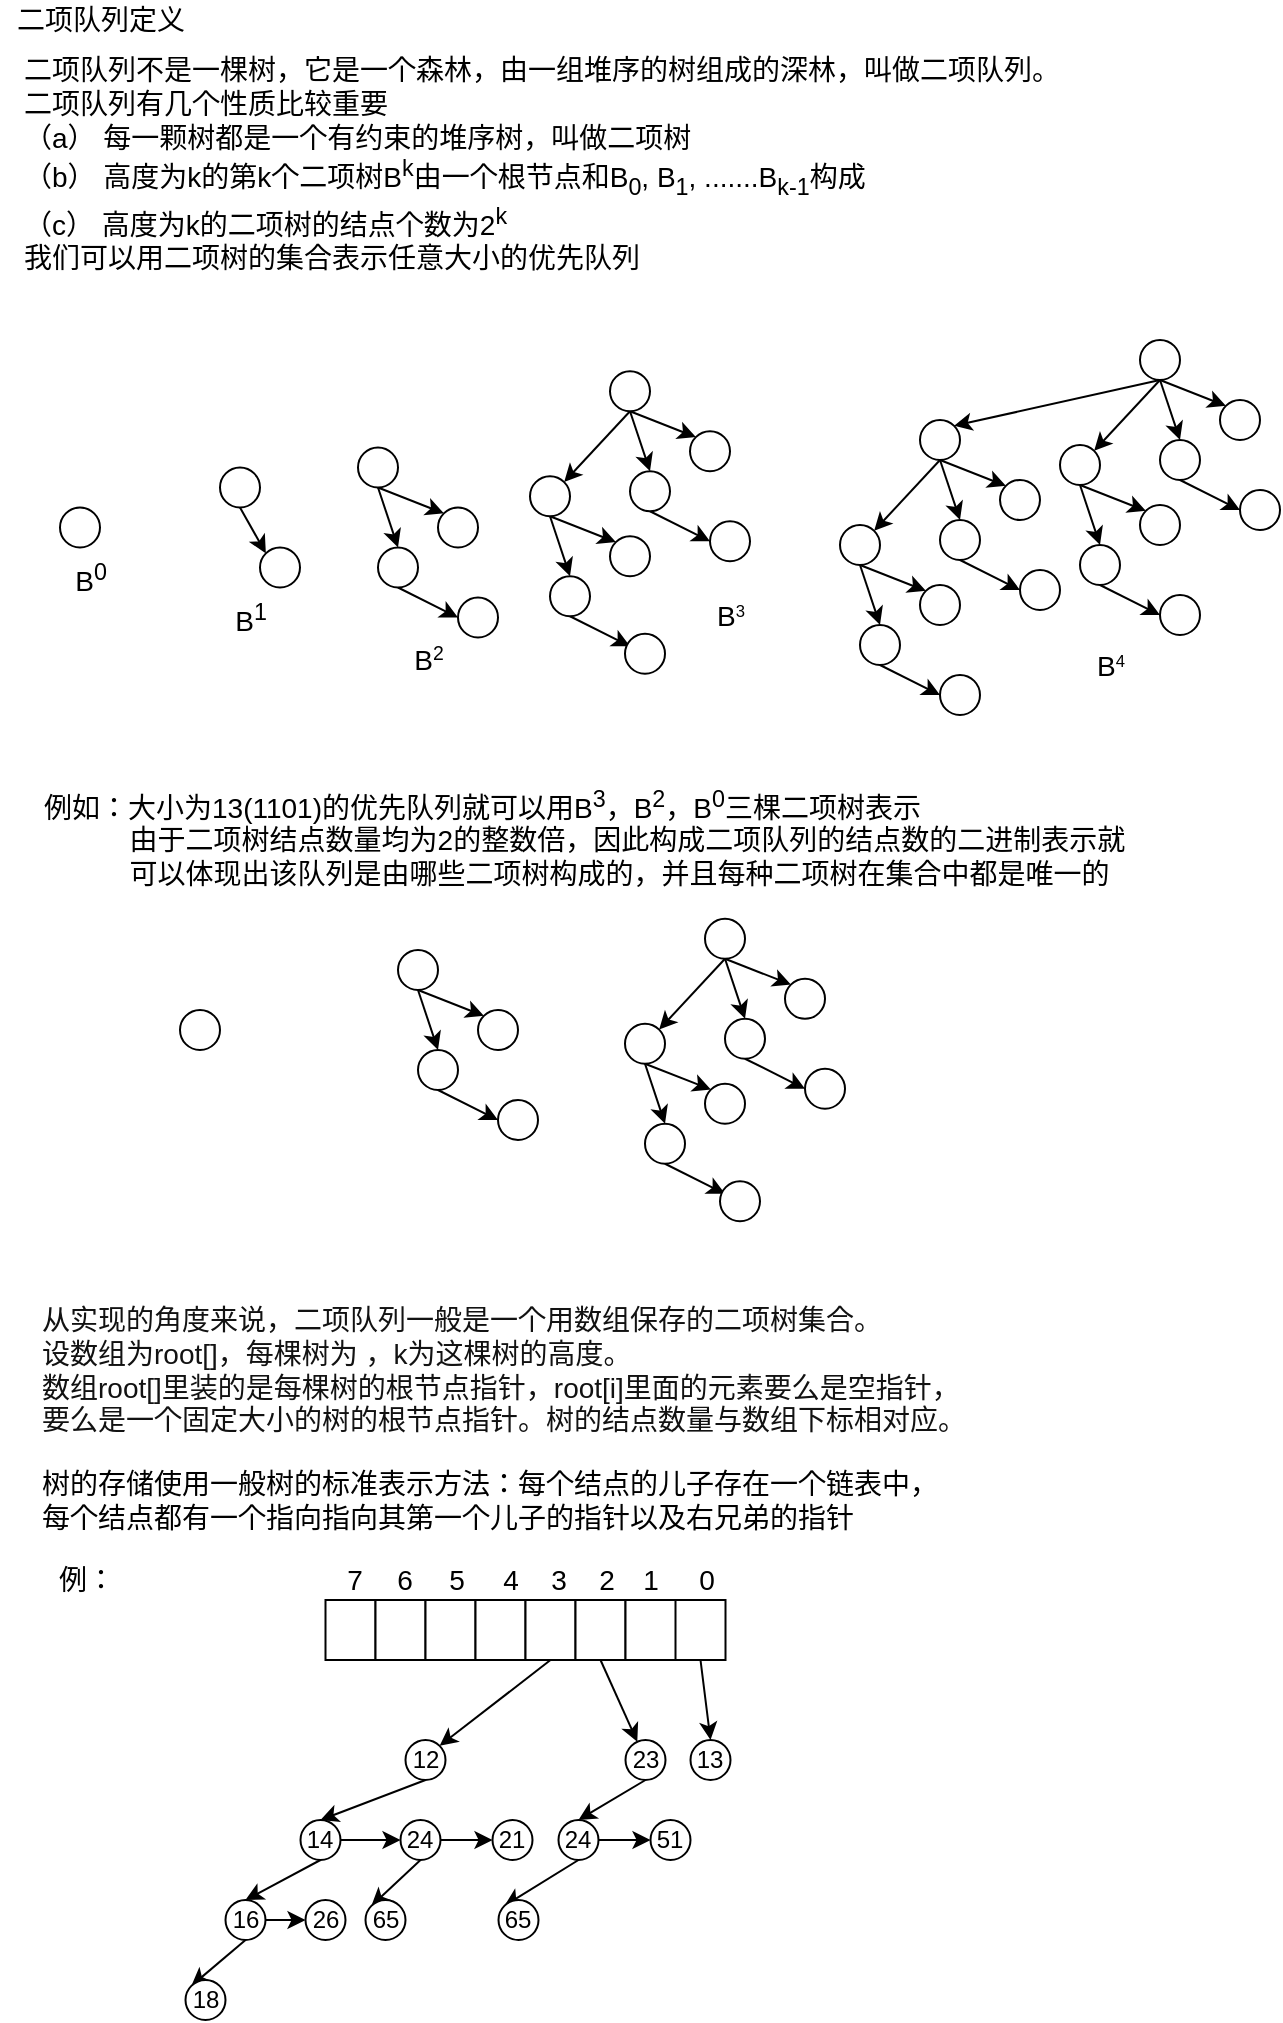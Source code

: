 <mxfile>
    <diagram id="otAUgP4NXVoE_9fibx22" name="二项队列定义">
        <mxGraphModel dx="1308" dy="1060" grid="0" gridSize="10" guides="1" tooltips="1" connect="1" arrows="1" fold="1" page="1" pageScale="1" pageWidth="827" pageHeight="1169" math="0" shadow="0">
            <root>
                <mxCell id="0"/>
                <mxCell id="1" parent="0"/>
                <mxCell id="2" value="&lt;font style=&quot;font-size: 14px&quot;&gt;二项队列定义&lt;/font&gt;" style="text;html=1;align=center;verticalAlign=middle;resizable=0;points=[];autosize=1;strokeColor=none;fillColor=none;" vertex="1" parent="1">
                    <mxGeometry x="60" y="60" width="100" height="20" as="geometry"/>
                </mxCell>
                <mxCell id="3" value="二项队列不是一棵树，它是一个森林，由一组堆序的树组成的深林，叫做二项队列。&lt;br&gt;二项队列有几个性质比较重要&lt;br&gt;（a） 每一颗树都是一个有约束的堆序树，叫做二项树&lt;br&gt;（b） 高度为k的第k个二项树B&lt;sup&gt;k&lt;/sup&gt;由一个根节点和B&lt;sub&gt;0&lt;/sub&gt;, B&lt;sub&gt;1&lt;/sub&gt;, .......B&lt;sub&gt;k-1&lt;/sub&gt;构成&lt;br&gt;（c） 高度为k的二项树的结点个数为2&lt;sup&gt;k&lt;/sup&gt;&lt;br&gt;我们可以用二项树的集合表示任意大小的优先队列" style="text;whiteSpace=wrap;html=1;fontSize=14;" vertex="1" parent="1">
                    <mxGeometry x="70" y="80" width="550" height="120" as="geometry"/>
                </mxCell>
                <mxCell id="4" value="&lt;span style=&quot;font-style: normal ; font-weight: 400 ; letter-spacing: normal ; text-indent: 0px ; text-transform: none ; word-spacing: 0px ; background-color: rgb(255 , 255 , 255) ; display: inline ; float: none&quot;&gt;&lt;font style=&quot;font-size: 14px&quot;&gt;例如：大小为13(1101)的优先队列就可以用B&lt;sup&gt;3&lt;/sup&gt;，B&lt;sup&gt;2&lt;/sup&gt;，B&lt;sup&gt;0&lt;/sup&gt;&lt;/font&gt;&lt;/span&gt;&lt;span style=&quot;background-color: rgb(255 , 255 , 255)&quot;&gt;三棵二项树表示&lt;br&gt;&amp;nbsp; &amp;nbsp; &amp;nbsp; &amp;nbsp; &amp;nbsp; &amp;nbsp;由于二项树结点数量均为2的整数倍，因此构成二项队列的结点数的二进制表示就&lt;br&gt;&amp;nbsp; &amp;nbsp; &amp;nbsp; &amp;nbsp; &amp;nbsp; &amp;nbsp;可以体现出该队列是由哪些二项树构成的，并且每种二项树在集合中都是唯一的&lt;br&gt;&lt;/span&gt;" style="text;whiteSpace=wrap;html=1;fontSize=14;" vertex="1" parent="1">
                    <mxGeometry x="80" y="445" width="550" height="50" as="geometry"/>
                </mxCell>
                <mxCell id="5" value="" style="ellipse;whiteSpace=wrap;html=1;aspect=fixed;" vertex="1" parent="1">
                    <mxGeometry x="90" y="313.75" width="20" height="20" as="geometry"/>
                </mxCell>
                <mxCell id="9" value="B&lt;sup&gt;0&lt;/sup&gt;" style="text;html=1;align=center;verticalAlign=middle;resizable=0;points=[];autosize=1;strokeColor=none;fillColor=none;fontSize=14;fontColor=#000000;" vertex="1" parent="1">
                    <mxGeometry x="90" y="333.75" width="30" height="30" as="geometry"/>
                </mxCell>
                <mxCell id="14" style="edgeStyle=none;html=1;exitX=0.5;exitY=1;exitDx=0;exitDy=0;entryX=0;entryY=0;entryDx=0;entryDy=0;fontSize=14;fontColor=#000000;" edge="1" parent="1" source="11" target="12">
                    <mxGeometry relative="1" as="geometry"/>
                </mxCell>
                <mxCell id="11" value="" style="ellipse;whiteSpace=wrap;html=1;aspect=fixed;" vertex="1" parent="1">
                    <mxGeometry x="170" y="293.75" width="20" height="20" as="geometry"/>
                </mxCell>
                <mxCell id="12" value="" style="ellipse;whiteSpace=wrap;html=1;aspect=fixed;" vertex="1" parent="1">
                    <mxGeometry x="190" y="333.75" width="20" height="20" as="geometry"/>
                </mxCell>
                <mxCell id="15" value="B&lt;sup&gt;1&lt;/sup&gt;" style="text;html=1;align=center;verticalAlign=middle;resizable=0;points=[];autosize=1;strokeColor=none;fillColor=none;fontSize=14;fontColor=#000000;" vertex="1" parent="1">
                    <mxGeometry x="170" y="353.75" width="30" height="30" as="geometry"/>
                </mxCell>
                <mxCell id="16" style="edgeStyle=none;html=1;exitX=0.5;exitY=1;exitDx=0;exitDy=0;entryX=0;entryY=0;entryDx=0;entryDy=0;fontSize=14;fontColor=#000000;" edge="1" parent="1" source="17" target="18">
                    <mxGeometry relative="1" as="geometry"/>
                </mxCell>
                <mxCell id="21" style="edgeStyle=none;html=1;exitX=0.5;exitY=1;exitDx=0;exitDy=0;entryX=0.5;entryY=0;entryDx=0;entryDy=0;fontSize=14;fontColor=#000000;" edge="1" parent="1" source="17" target="20">
                    <mxGeometry relative="1" as="geometry"/>
                </mxCell>
                <mxCell id="17" value="" style="ellipse;whiteSpace=wrap;html=1;aspect=fixed;" vertex="1" parent="1">
                    <mxGeometry x="239" y="283.75" width="20" height="20" as="geometry"/>
                </mxCell>
                <mxCell id="18" value="" style="ellipse;whiteSpace=wrap;html=1;aspect=fixed;" vertex="1" parent="1">
                    <mxGeometry x="279" y="313.75" width="20" height="20" as="geometry"/>
                </mxCell>
                <mxCell id="23" style="edgeStyle=none;html=1;exitX=0.5;exitY=1;exitDx=0;exitDy=0;entryX=0;entryY=0.5;entryDx=0;entryDy=0;fontSize=14;fontColor=#000000;" edge="1" parent="1" source="20" target="22">
                    <mxGeometry relative="1" as="geometry"/>
                </mxCell>
                <mxCell id="20" value="" style="ellipse;whiteSpace=wrap;html=1;aspect=fixed;" vertex="1" parent="1">
                    <mxGeometry x="249" y="333.75" width="20" height="20" as="geometry"/>
                </mxCell>
                <mxCell id="22" value="" style="ellipse;whiteSpace=wrap;html=1;aspect=fixed;" vertex="1" parent="1">
                    <mxGeometry x="289" y="358.75" width="20" height="20" as="geometry"/>
                </mxCell>
                <mxCell id="24" value="B&lt;span style=&quot;font-size: 11.667px&quot;&gt;&lt;sup&gt;2&lt;/sup&gt;&lt;/span&gt;" style="text;html=1;align=center;verticalAlign=middle;resizable=0;points=[];autosize=1;strokeColor=none;fillColor=none;fontSize=14;fontColor=#000000;" vertex="1" parent="1">
                    <mxGeometry x="259" y="373.75" width="30" height="30" as="geometry"/>
                </mxCell>
                <mxCell id="25" style="edgeStyle=none;html=1;exitX=0.5;exitY=1;exitDx=0;exitDy=0;entryX=0;entryY=0;entryDx=0;entryDy=0;fontSize=14;fontColor=#000000;" edge="1" parent="1" source="27" target="28">
                    <mxGeometry relative="1" as="geometry"/>
                </mxCell>
                <mxCell id="26" style="edgeStyle=none;html=1;exitX=0.5;exitY=1;exitDx=0;exitDy=0;entryX=0.5;entryY=0;entryDx=0;entryDy=0;fontSize=14;fontColor=#000000;" edge="1" parent="1" source="27" target="30">
                    <mxGeometry relative="1" as="geometry"/>
                </mxCell>
                <mxCell id="27" value="" style="ellipse;whiteSpace=wrap;html=1;aspect=fixed;" vertex="1" parent="1">
                    <mxGeometry x="325" y="298.13" width="20" height="20" as="geometry"/>
                </mxCell>
                <mxCell id="28" value="" style="ellipse;whiteSpace=wrap;html=1;aspect=fixed;" vertex="1" parent="1">
                    <mxGeometry x="365" y="328.13" width="20" height="20" as="geometry"/>
                </mxCell>
                <mxCell id="29" style="edgeStyle=none;html=1;exitX=0.5;exitY=1;exitDx=0;exitDy=0;entryX=0;entryY=0.5;entryDx=0;entryDy=0;fontSize=14;fontColor=#000000;" edge="1" parent="1" source="30">
                    <mxGeometry relative="1" as="geometry">
                        <mxPoint x="375" y="383.13" as="targetPoint"/>
                    </mxGeometry>
                </mxCell>
                <mxCell id="30" value="" style="ellipse;whiteSpace=wrap;html=1;aspect=fixed;" vertex="1" parent="1">
                    <mxGeometry x="335" y="348.13" width="20" height="20" as="geometry"/>
                </mxCell>
                <mxCell id="31" value="" style="ellipse;whiteSpace=wrap;html=1;aspect=fixed;" vertex="1" parent="1">
                    <mxGeometry x="372.5" y="376.88" width="20" height="20" as="geometry"/>
                </mxCell>
                <mxCell id="32" style="edgeStyle=none;html=1;exitX=0.5;exitY=1;exitDx=0;exitDy=0;entryX=0;entryY=0;entryDx=0;entryDy=0;fontSize=14;fontColor=#000000;" edge="1" parent="1" source="34" target="35">
                    <mxGeometry relative="1" as="geometry"/>
                </mxCell>
                <mxCell id="33" style="edgeStyle=none;html=1;exitX=0.5;exitY=1;exitDx=0;exitDy=0;entryX=0.5;entryY=0;entryDx=0;entryDy=0;fontSize=14;fontColor=#000000;" edge="1" parent="1" source="34" target="37">
                    <mxGeometry relative="1" as="geometry"/>
                </mxCell>
                <mxCell id="39" style="edgeStyle=none;html=1;exitX=0.5;exitY=1;exitDx=0;exitDy=0;entryX=1;entryY=0;entryDx=0;entryDy=0;fontSize=14;fontColor=#000000;" edge="1" parent="1" source="34" target="27">
                    <mxGeometry relative="1" as="geometry"/>
                </mxCell>
                <mxCell id="34" value="" style="ellipse;whiteSpace=wrap;html=1;aspect=fixed;" vertex="1" parent="1">
                    <mxGeometry x="365" y="245.63" width="20" height="20" as="geometry"/>
                </mxCell>
                <mxCell id="35" value="" style="ellipse;whiteSpace=wrap;html=1;aspect=fixed;" vertex="1" parent="1">
                    <mxGeometry x="405" y="275.63" width="20" height="20" as="geometry"/>
                </mxCell>
                <mxCell id="36" style="edgeStyle=none;html=1;exitX=0.5;exitY=1;exitDx=0;exitDy=0;entryX=0;entryY=0.5;entryDx=0;entryDy=0;fontSize=14;fontColor=#000000;" edge="1" parent="1" source="37" target="38">
                    <mxGeometry relative="1" as="geometry"/>
                </mxCell>
                <mxCell id="37" value="" style="ellipse;whiteSpace=wrap;html=1;aspect=fixed;" vertex="1" parent="1">
                    <mxGeometry x="375" y="295.63" width="20" height="20" as="geometry"/>
                </mxCell>
                <mxCell id="38" value="" style="ellipse;whiteSpace=wrap;html=1;aspect=fixed;" vertex="1" parent="1">
                    <mxGeometry x="415" y="320.63" width="20" height="20" as="geometry"/>
                </mxCell>
                <mxCell id="40" value="B&lt;font size=&quot;1&quot;&gt;&lt;sup&gt;3&lt;/sup&gt;&lt;/font&gt;" style="text;html=1;align=center;verticalAlign=middle;resizable=0;points=[];autosize=1;strokeColor=none;fillColor=none;fontSize=14;fontColor=#000000;" vertex="1" parent="1">
                    <mxGeometry x="410" y="353.13" width="30" height="30" as="geometry"/>
                </mxCell>
                <mxCell id="41" style="edgeStyle=none;html=1;exitX=0.5;exitY=1;exitDx=0;exitDy=0;entryX=0;entryY=0;entryDx=0;entryDy=0;fontSize=14;fontColor=#000000;" edge="1" parent="1" source="43" target="44">
                    <mxGeometry relative="1" as="geometry"/>
                </mxCell>
                <mxCell id="42" style="edgeStyle=none;html=1;exitX=0.5;exitY=1;exitDx=0;exitDy=0;entryX=0.5;entryY=0;entryDx=0;entryDy=0;fontSize=14;fontColor=#000000;" edge="1" parent="1" source="43" target="46">
                    <mxGeometry relative="1" as="geometry"/>
                </mxCell>
                <mxCell id="43" value="" style="ellipse;whiteSpace=wrap;html=1;aspect=fixed;" vertex="1" parent="1">
                    <mxGeometry x="480" y="322.5" width="20" height="20" as="geometry"/>
                </mxCell>
                <mxCell id="44" value="" style="ellipse;whiteSpace=wrap;html=1;aspect=fixed;" vertex="1" parent="1">
                    <mxGeometry x="520" y="352.5" width="20" height="20" as="geometry"/>
                </mxCell>
                <mxCell id="45" style="edgeStyle=none;html=1;exitX=0.5;exitY=1;exitDx=0;exitDy=0;entryX=0;entryY=0.5;entryDx=0;entryDy=0;fontSize=14;fontColor=#000000;" edge="1" parent="1" source="46" target="47">
                    <mxGeometry relative="1" as="geometry"/>
                </mxCell>
                <mxCell id="46" value="" style="ellipse;whiteSpace=wrap;html=1;aspect=fixed;" vertex="1" parent="1">
                    <mxGeometry x="490" y="372.5" width="20" height="20" as="geometry"/>
                </mxCell>
                <mxCell id="47" value="" style="ellipse;whiteSpace=wrap;html=1;aspect=fixed;" vertex="1" parent="1">
                    <mxGeometry x="530" y="397.5" width="20" height="20" as="geometry"/>
                </mxCell>
                <mxCell id="48" style="edgeStyle=none;html=1;exitX=0.5;exitY=1;exitDx=0;exitDy=0;entryX=0;entryY=0;entryDx=0;entryDy=0;fontSize=14;fontColor=#000000;" edge="1" parent="1" source="51" target="52">
                    <mxGeometry relative="1" as="geometry"/>
                </mxCell>
                <mxCell id="49" style="edgeStyle=none;html=1;exitX=0.5;exitY=1;exitDx=0;exitDy=0;entryX=0.5;entryY=0;entryDx=0;entryDy=0;fontSize=14;fontColor=#000000;" edge="1" parent="1" source="51" target="54">
                    <mxGeometry relative="1" as="geometry"/>
                </mxCell>
                <mxCell id="50" style="edgeStyle=none;html=1;exitX=0.5;exitY=1;exitDx=0;exitDy=0;entryX=1;entryY=0;entryDx=0;entryDy=0;fontSize=14;fontColor=#000000;" edge="1" parent="1" source="51" target="43">
                    <mxGeometry relative="1" as="geometry"/>
                </mxCell>
                <mxCell id="51" value="" style="ellipse;whiteSpace=wrap;html=1;aspect=fixed;" vertex="1" parent="1">
                    <mxGeometry x="520" y="270" width="20" height="20" as="geometry"/>
                </mxCell>
                <mxCell id="52" value="" style="ellipse;whiteSpace=wrap;html=1;aspect=fixed;" vertex="1" parent="1">
                    <mxGeometry x="560" y="300" width="20" height="20" as="geometry"/>
                </mxCell>
                <mxCell id="53" style="edgeStyle=none;html=1;exitX=0.5;exitY=1;exitDx=0;exitDy=0;entryX=0;entryY=0.5;entryDx=0;entryDy=0;fontSize=14;fontColor=#000000;" edge="1" parent="1" source="54" target="55">
                    <mxGeometry relative="1" as="geometry"/>
                </mxCell>
                <mxCell id="54" value="" style="ellipse;whiteSpace=wrap;html=1;aspect=fixed;" vertex="1" parent="1">
                    <mxGeometry x="530" y="320" width="20" height="20" as="geometry"/>
                </mxCell>
                <mxCell id="55" value="" style="ellipse;whiteSpace=wrap;html=1;aspect=fixed;" vertex="1" parent="1">
                    <mxGeometry x="570" y="345" width="20" height="20" as="geometry"/>
                </mxCell>
                <mxCell id="57" style="edgeStyle=none;html=1;exitX=0.5;exitY=1;exitDx=0;exitDy=0;entryX=0;entryY=0;entryDx=0;entryDy=0;fontSize=14;fontColor=#000000;" edge="1" parent="1" source="59" target="60">
                    <mxGeometry relative="1" as="geometry"/>
                </mxCell>
                <mxCell id="58" style="edgeStyle=none;html=1;exitX=0.5;exitY=1;exitDx=0;exitDy=0;entryX=0.5;entryY=0;entryDx=0;entryDy=0;fontSize=14;fontColor=#000000;" edge="1" parent="1" source="59" target="62">
                    <mxGeometry relative="1" as="geometry"/>
                </mxCell>
                <mxCell id="59" value="" style="ellipse;whiteSpace=wrap;html=1;aspect=fixed;" vertex="1" parent="1">
                    <mxGeometry x="590" y="282.5" width="20" height="20" as="geometry"/>
                </mxCell>
                <mxCell id="60" value="" style="ellipse;whiteSpace=wrap;html=1;aspect=fixed;" vertex="1" parent="1">
                    <mxGeometry x="630" y="312.5" width="20" height="20" as="geometry"/>
                </mxCell>
                <mxCell id="61" style="edgeStyle=none;html=1;exitX=0.5;exitY=1;exitDx=0;exitDy=0;entryX=0;entryY=0.5;entryDx=0;entryDy=0;fontSize=14;fontColor=#000000;" edge="1" parent="1" source="62" target="63">
                    <mxGeometry relative="1" as="geometry"/>
                </mxCell>
                <mxCell id="62" value="" style="ellipse;whiteSpace=wrap;html=1;aspect=fixed;" vertex="1" parent="1">
                    <mxGeometry x="600" y="332.5" width="20" height="20" as="geometry"/>
                </mxCell>
                <mxCell id="63" value="" style="ellipse;whiteSpace=wrap;html=1;aspect=fixed;" vertex="1" parent="1">
                    <mxGeometry x="640" y="357.5" width="20" height="20" as="geometry"/>
                </mxCell>
                <mxCell id="64" style="edgeStyle=none;html=1;exitX=0.5;exitY=1;exitDx=0;exitDy=0;entryX=0;entryY=0;entryDx=0;entryDy=0;fontSize=14;fontColor=#000000;" edge="1" parent="1" source="67" target="68">
                    <mxGeometry relative="1" as="geometry"/>
                </mxCell>
                <mxCell id="65" style="edgeStyle=none;html=1;exitX=0.5;exitY=1;exitDx=0;exitDy=0;entryX=0.5;entryY=0;entryDx=0;entryDy=0;fontSize=14;fontColor=#000000;" edge="1" parent="1" source="67" target="70">
                    <mxGeometry relative="1" as="geometry"/>
                </mxCell>
                <mxCell id="66" style="edgeStyle=none;html=1;exitX=0.5;exitY=1;exitDx=0;exitDy=0;entryX=1;entryY=0;entryDx=0;entryDy=0;fontSize=14;fontColor=#000000;" edge="1" parent="1" source="67" target="59">
                    <mxGeometry relative="1" as="geometry"/>
                </mxCell>
                <mxCell id="73" style="edgeStyle=none;html=1;exitX=0.5;exitY=1;exitDx=0;exitDy=0;entryX=1;entryY=0;entryDx=0;entryDy=0;fontSize=14;fontColor=#000000;" edge="1" parent="1" source="67" target="51">
                    <mxGeometry relative="1" as="geometry"/>
                </mxCell>
                <mxCell id="67" value="" style="ellipse;whiteSpace=wrap;html=1;aspect=fixed;" vertex="1" parent="1">
                    <mxGeometry x="630" y="230" width="20" height="20" as="geometry"/>
                </mxCell>
                <mxCell id="68" value="" style="ellipse;whiteSpace=wrap;html=1;aspect=fixed;" vertex="1" parent="1">
                    <mxGeometry x="670" y="260" width="20" height="20" as="geometry"/>
                </mxCell>
                <mxCell id="69" style="edgeStyle=none;html=1;exitX=0.5;exitY=1;exitDx=0;exitDy=0;entryX=0;entryY=0.5;entryDx=0;entryDy=0;fontSize=14;fontColor=#000000;" edge="1" parent="1" source="70" target="71">
                    <mxGeometry relative="1" as="geometry"/>
                </mxCell>
                <mxCell id="70" value="" style="ellipse;whiteSpace=wrap;html=1;aspect=fixed;" vertex="1" parent="1">
                    <mxGeometry x="640" y="280" width="20" height="20" as="geometry"/>
                </mxCell>
                <mxCell id="71" value="" style="ellipse;whiteSpace=wrap;html=1;aspect=fixed;" vertex="1" parent="1">
                    <mxGeometry x="680" y="305" width="20" height="20" as="geometry"/>
                </mxCell>
                <mxCell id="72" value="B&lt;font size=&quot;1&quot;&gt;&lt;sup&gt;4&lt;/sup&gt;&lt;/font&gt;" style="text;html=1;align=center;verticalAlign=middle;resizable=0;points=[];autosize=1;strokeColor=none;fillColor=none;fontSize=14;fontColor=#000000;" vertex="1" parent="1">
                    <mxGeometry x="600" y="377.5" width="30" height="30" as="geometry"/>
                </mxCell>
                <mxCell id="74" value="" style="ellipse;whiteSpace=wrap;html=1;aspect=fixed;" vertex="1" parent="1">
                    <mxGeometry x="150" y="565" width="20" height="20" as="geometry"/>
                </mxCell>
                <mxCell id="75" style="edgeStyle=none;html=1;exitX=0.5;exitY=1;exitDx=0;exitDy=0;entryX=0;entryY=0;entryDx=0;entryDy=0;fontSize=14;fontColor=#000000;" edge="1" parent="1" source="77" target="78">
                    <mxGeometry relative="1" as="geometry"/>
                </mxCell>
                <mxCell id="76" style="edgeStyle=none;html=1;exitX=0.5;exitY=1;exitDx=0;exitDy=0;entryX=0.5;entryY=0;entryDx=0;entryDy=0;fontSize=14;fontColor=#000000;" edge="1" parent="1" source="77" target="80">
                    <mxGeometry relative="1" as="geometry"/>
                </mxCell>
                <mxCell id="77" value="" style="ellipse;whiteSpace=wrap;html=1;aspect=fixed;" vertex="1" parent="1">
                    <mxGeometry x="259" y="535" width="20" height="20" as="geometry"/>
                </mxCell>
                <mxCell id="78" value="" style="ellipse;whiteSpace=wrap;html=1;aspect=fixed;" vertex="1" parent="1">
                    <mxGeometry x="299" y="565" width="20" height="20" as="geometry"/>
                </mxCell>
                <mxCell id="79" style="edgeStyle=none;html=1;exitX=0.5;exitY=1;exitDx=0;exitDy=0;entryX=0;entryY=0.5;entryDx=0;entryDy=0;fontSize=14;fontColor=#000000;" edge="1" parent="1" source="80" target="81">
                    <mxGeometry relative="1" as="geometry"/>
                </mxCell>
                <mxCell id="80" value="" style="ellipse;whiteSpace=wrap;html=1;aspect=fixed;" vertex="1" parent="1">
                    <mxGeometry x="269" y="585" width="20" height="20" as="geometry"/>
                </mxCell>
                <mxCell id="81" value="" style="ellipse;whiteSpace=wrap;html=1;aspect=fixed;" vertex="1" parent="1">
                    <mxGeometry x="309" y="610" width="20" height="20" as="geometry"/>
                </mxCell>
                <mxCell id="82" style="edgeStyle=none;html=1;exitX=0.5;exitY=1;exitDx=0;exitDy=0;entryX=0;entryY=0;entryDx=0;entryDy=0;fontSize=14;fontColor=#000000;" edge="1" parent="1" source="84" target="85">
                    <mxGeometry relative="1" as="geometry"/>
                </mxCell>
                <mxCell id="83" style="edgeStyle=none;html=1;exitX=0.5;exitY=1;exitDx=0;exitDy=0;entryX=0.5;entryY=0;entryDx=0;entryDy=0;fontSize=14;fontColor=#000000;" edge="1" parent="1" source="84" target="87">
                    <mxGeometry relative="1" as="geometry"/>
                </mxCell>
                <mxCell id="84" value="" style="ellipse;whiteSpace=wrap;html=1;aspect=fixed;" vertex="1" parent="1">
                    <mxGeometry x="372.5" y="571.87" width="20" height="20" as="geometry"/>
                </mxCell>
                <mxCell id="85" value="" style="ellipse;whiteSpace=wrap;html=1;aspect=fixed;" vertex="1" parent="1">
                    <mxGeometry x="412.5" y="601.87" width="20" height="20" as="geometry"/>
                </mxCell>
                <mxCell id="86" style="edgeStyle=none;html=1;exitX=0.5;exitY=1;exitDx=0;exitDy=0;entryX=0;entryY=0.5;entryDx=0;entryDy=0;fontSize=14;fontColor=#000000;" edge="1" parent="1" source="87">
                    <mxGeometry relative="1" as="geometry">
                        <mxPoint x="422.5" y="656.87" as="targetPoint"/>
                    </mxGeometry>
                </mxCell>
                <mxCell id="87" value="" style="ellipse;whiteSpace=wrap;html=1;aspect=fixed;" vertex="1" parent="1">
                    <mxGeometry x="382.5" y="621.87" width="20" height="20" as="geometry"/>
                </mxCell>
                <mxCell id="88" value="" style="ellipse;whiteSpace=wrap;html=1;aspect=fixed;" vertex="1" parent="1">
                    <mxGeometry x="420" y="650.62" width="20" height="20" as="geometry"/>
                </mxCell>
                <mxCell id="89" style="edgeStyle=none;html=1;exitX=0.5;exitY=1;exitDx=0;exitDy=0;entryX=0;entryY=0;entryDx=0;entryDy=0;fontSize=14;fontColor=#000000;" edge="1" parent="1" source="92" target="93">
                    <mxGeometry relative="1" as="geometry"/>
                </mxCell>
                <mxCell id="90" style="edgeStyle=none;html=1;exitX=0.5;exitY=1;exitDx=0;exitDy=0;entryX=0.5;entryY=0;entryDx=0;entryDy=0;fontSize=14;fontColor=#000000;" edge="1" parent="1" source="92" target="95">
                    <mxGeometry relative="1" as="geometry"/>
                </mxCell>
                <mxCell id="91" style="edgeStyle=none;html=1;exitX=0.5;exitY=1;exitDx=0;exitDy=0;entryX=1;entryY=0;entryDx=0;entryDy=0;fontSize=14;fontColor=#000000;" edge="1" parent="1" source="92" target="84">
                    <mxGeometry relative="1" as="geometry"/>
                </mxCell>
                <mxCell id="92" value="" style="ellipse;whiteSpace=wrap;html=1;aspect=fixed;" vertex="1" parent="1">
                    <mxGeometry x="412.5" y="519.37" width="20" height="20" as="geometry"/>
                </mxCell>
                <mxCell id="93" value="" style="ellipse;whiteSpace=wrap;html=1;aspect=fixed;" vertex="1" parent="1">
                    <mxGeometry x="452.5" y="549.37" width="20" height="20" as="geometry"/>
                </mxCell>
                <mxCell id="94" style="edgeStyle=none;html=1;exitX=0.5;exitY=1;exitDx=0;exitDy=0;entryX=0;entryY=0.5;entryDx=0;entryDy=0;fontSize=14;fontColor=#000000;" edge="1" parent="1" source="95" target="96">
                    <mxGeometry relative="1" as="geometry"/>
                </mxCell>
                <mxCell id="95" value="" style="ellipse;whiteSpace=wrap;html=1;aspect=fixed;" vertex="1" parent="1">
                    <mxGeometry x="422.5" y="569.37" width="20" height="20" as="geometry"/>
                </mxCell>
                <mxCell id="96" value="" style="ellipse;whiteSpace=wrap;html=1;aspect=fixed;" vertex="1" parent="1">
                    <mxGeometry x="462.5" y="594.37" width="20" height="20" as="geometry"/>
                </mxCell>
                <mxCell id="99" value="&lt;font style=&quot;font-size: 14px&quot;&gt;&lt;span style=&quot;color: rgb(18 , 18 , 18) ; background-color: rgb(255 , 255 , 255)&quot;&gt;从实现的角度来说，二项队列一般是一个用数组保存的二项树集合。&lt;br&gt;设数组为root[]，每棵树为&amp;nbsp;，k为这棵树的高度。&lt;br&gt;数组root[]里装的是每棵树的根节点指针，root[i]里面的元素要么是空指针，&lt;br&gt;要么是一个固定大小的树的根节点指针&lt;/span&gt;&lt;span style=&quot;color: rgb(18 , 18 , 18) ; background-color: rgb(255 , 255 , 255)&quot;&gt;。树的结点数量与数组下标相对应。&lt;/span&gt;&lt;/font&gt;" style="text;html=1;align=left;verticalAlign=middle;resizable=0;points=[];autosize=1;strokeColor=none;fillColor=none;fontSize=14;fontColor=#000000;" vertex="1" parent="1">
                    <mxGeometry x="79" y="710" width="480" height="70" as="geometry"/>
                </mxCell>
                <mxCell id="100" value="例：" style="text;html=1;align=center;verticalAlign=middle;resizable=0;points=[];autosize=1;strokeColor=none;fillColor=none;fontSize=14;fontColor=#000000;" vertex="1" parent="1">
                    <mxGeometry x="82.5" y="840" width="40" height="20" as="geometry"/>
                </mxCell>
                <mxCell id="101" value="13" style="ellipse;whiteSpace=wrap;html=1;aspect=fixed;" vertex="1" parent="1">
                    <mxGeometry x="405.25" y="930" width="20" height="20" as="geometry"/>
                </mxCell>
                <mxCell id="103" style="edgeStyle=none;html=1;exitX=0.5;exitY=1;exitDx=0;exitDy=0;entryX=0.5;entryY=0;entryDx=0;entryDy=0;fontSize=14;fontColor=#000000;" edge="1" parent="1" source="104" target="107">
                    <mxGeometry relative="1" as="geometry"/>
                </mxCell>
                <mxCell id="104" value="23" style="ellipse;whiteSpace=wrap;html=1;aspect=fixed;" vertex="1" parent="1">
                    <mxGeometry x="372.75" y="930" width="20" height="20" as="geometry"/>
                </mxCell>
                <mxCell id="105" value="51" style="ellipse;whiteSpace=wrap;html=1;aspect=fixed;" vertex="1" parent="1">
                    <mxGeometry x="385.25" y="970" width="20" height="20" as="geometry"/>
                </mxCell>
                <mxCell id="106" style="edgeStyle=none;html=1;exitX=0.5;exitY=1;exitDx=0;exitDy=0;entryX=0;entryY=0;entryDx=0;entryDy=0;fontSize=14;fontColor=#000000;" edge="1" parent="1" source="107" target="108">
                    <mxGeometry relative="1" as="geometry"/>
                </mxCell>
                <mxCell id="130" style="edgeStyle=none;html=1;exitX=1;exitY=0.5;exitDx=0;exitDy=0;fontSize=14;fontColor=#000000;" edge="1" parent="1" source="107" target="105">
                    <mxGeometry relative="1" as="geometry"/>
                </mxCell>
                <mxCell id="107" value="24" style="ellipse;whiteSpace=wrap;html=1;aspect=fixed;" vertex="1" parent="1">
                    <mxGeometry x="339.25" y="970" width="20" height="20" as="geometry"/>
                </mxCell>
                <mxCell id="108" value="65" style="ellipse;whiteSpace=wrap;html=1;aspect=fixed;" vertex="1" parent="1">
                    <mxGeometry x="309.25" y="1010" width="20" height="20" as="geometry"/>
                </mxCell>
                <mxCell id="124" value="" style="group" vertex="1" connectable="0" parent="1">
                    <mxGeometry x="222.75" y="860" width="200" height="30" as="geometry"/>
                </mxCell>
                <mxCell id="109" value="" style="rounded=0;whiteSpace=wrap;html=1;fontSize=14;fontColor=#000000;" vertex="1" parent="124">
                    <mxGeometry width="25" height="30" as="geometry"/>
                </mxCell>
                <mxCell id="117" value="" style="rounded=0;whiteSpace=wrap;html=1;fontSize=14;fontColor=#000000;" vertex="1" parent="124">
                    <mxGeometry x="25" width="25" height="30" as="geometry"/>
                </mxCell>
                <mxCell id="118" value="" style="rounded=0;whiteSpace=wrap;html=1;fontSize=14;fontColor=#000000;" vertex="1" parent="124">
                    <mxGeometry x="50" width="25" height="30" as="geometry"/>
                </mxCell>
                <mxCell id="119" value="" style="rounded=0;whiteSpace=wrap;html=1;fontSize=14;fontColor=#000000;" vertex="1" parent="124">
                    <mxGeometry x="75" width="25" height="30" as="geometry"/>
                </mxCell>
                <mxCell id="120" value="" style="rounded=0;whiteSpace=wrap;html=1;fontSize=14;fontColor=#000000;" vertex="1" parent="124">
                    <mxGeometry x="100" width="25" height="30" as="geometry"/>
                </mxCell>
                <mxCell id="121" value="" style="rounded=0;whiteSpace=wrap;html=1;fontSize=14;fontColor=#000000;" vertex="1" parent="124">
                    <mxGeometry x="125" width="25" height="30" as="geometry"/>
                </mxCell>
                <mxCell id="122" value="" style="rounded=0;whiteSpace=wrap;html=1;fontSize=14;fontColor=#000000;" vertex="1" parent="124">
                    <mxGeometry x="150" width="30" height="30" as="geometry"/>
                </mxCell>
                <mxCell id="123" value="" style="rounded=0;whiteSpace=wrap;html=1;fontSize=14;fontColor=#000000;" vertex="1" parent="124">
                    <mxGeometry x="175" width="25" height="30" as="geometry"/>
                </mxCell>
                <mxCell id="125" value="" style="edgeStyle=none;html=1;fontSize=14;fontColor=#000000;exitX=0.5;exitY=1;exitDx=0;exitDy=0;" edge="1" parent="1" source="121" target="104">
                    <mxGeometry relative="1" as="geometry"/>
                </mxCell>
                <mxCell id="126" style="edgeStyle=none;html=1;entryX=0.5;entryY=0;entryDx=0;entryDy=0;fontSize=14;fontColor=#000000;exitX=0.5;exitY=1;exitDx=0;exitDy=0;" edge="1" parent="1" source="123" target="101">
                    <mxGeometry relative="1" as="geometry"/>
                </mxCell>
                <mxCell id="127" value="树的存储使用一般树的标准表示方法：每个结点的儿子存在一个链表中，&lt;br&gt;每个结点都有一个指向指向其第一个儿子的指针以及右兄弟的指针" style="text;html=1;align=left;verticalAlign=middle;resizable=0;points=[];autosize=1;strokeColor=none;fillColor=none;fontSize=14;fontColor=#000000;" vertex="1" parent="1">
                    <mxGeometry x="79" y="790" width="460" height="40" as="geometry"/>
                </mxCell>
                <mxCell id="131" style="edgeStyle=none;html=1;exitX=0.5;exitY=1;exitDx=0;exitDy=0;entryX=0.5;entryY=0;entryDx=0;entryDy=0;fontSize=14;fontColor=#000000;" edge="1" parent="1" source="132" target="146">
                    <mxGeometry relative="1" as="geometry"/>
                </mxCell>
                <mxCell id="132" value="12" style="ellipse;whiteSpace=wrap;html=1;aspect=fixed;" vertex="1" parent="1">
                    <mxGeometry x="262.75" y="930" width="20" height="20" as="geometry"/>
                </mxCell>
                <mxCell id="133" value="21" style="ellipse;whiteSpace=wrap;html=1;aspect=fixed;" vertex="1" parent="1">
                    <mxGeometry x="306.25" y="970" width="20" height="20" as="geometry"/>
                </mxCell>
                <mxCell id="134" style="edgeStyle=none;html=1;exitX=0.5;exitY=1;exitDx=0;exitDy=0;entryX=0;entryY=0;entryDx=0;entryDy=0;fontSize=14;fontColor=#000000;" edge="1" parent="1" source="136" target="137">
                    <mxGeometry relative="1" as="geometry"/>
                </mxCell>
                <mxCell id="135" style="edgeStyle=none;html=1;exitX=1;exitY=0.5;exitDx=0;exitDy=0;fontSize=14;fontColor=#000000;" edge="1" parent="1" source="136" target="133">
                    <mxGeometry relative="1" as="geometry"/>
                </mxCell>
                <mxCell id="136" value="24" style="ellipse;whiteSpace=wrap;html=1;aspect=fixed;" vertex="1" parent="1">
                    <mxGeometry x="260.25" y="970" width="20" height="20" as="geometry"/>
                </mxCell>
                <mxCell id="137" value="65" style="ellipse;whiteSpace=wrap;html=1;aspect=fixed;" vertex="1" parent="1">
                    <mxGeometry x="242.75" y="1010" width="20" height="20" as="geometry"/>
                </mxCell>
                <mxCell id="145" style="edgeStyle=none;html=1;exitX=0.5;exitY=1;exitDx=0;exitDy=0;entryX=0.5;entryY=0;entryDx=0;entryDy=0;fontSize=14;fontColor=#000000;" edge="1" parent="1" source="146" target="150">
                    <mxGeometry relative="1" as="geometry"/>
                </mxCell>
                <mxCell id="152" style="edgeStyle=none;html=1;exitX=1;exitY=0.5;exitDx=0;exitDy=0;entryX=0;entryY=0.5;entryDx=0;entryDy=0;fontSize=14;fontColor=#000000;" edge="1" parent="1" source="146" target="136">
                    <mxGeometry relative="1" as="geometry"/>
                </mxCell>
                <mxCell id="146" value="14" style="ellipse;whiteSpace=wrap;html=1;aspect=fixed;" vertex="1" parent="1">
                    <mxGeometry x="210.25" y="970" width="20" height="20" as="geometry"/>
                </mxCell>
                <mxCell id="147" value="26" style="ellipse;whiteSpace=wrap;html=1;aspect=fixed;" vertex="1" parent="1">
                    <mxGeometry x="212.75" y="1010" width="20" height="20" as="geometry"/>
                </mxCell>
                <mxCell id="148" style="edgeStyle=none;html=1;exitX=0.5;exitY=1;exitDx=0;exitDy=0;entryX=0;entryY=0;entryDx=0;entryDy=0;fontSize=14;fontColor=#000000;" edge="1" parent="1" source="150" target="151">
                    <mxGeometry relative="1" as="geometry"/>
                </mxCell>
                <mxCell id="149" style="edgeStyle=none;html=1;exitX=1;exitY=0.5;exitDx=0;exitDy=0;fontSize=14;fontColor=#000000;" edge="1" parent="1" source="150" target="147">
                    <mxGeometry relative="1" as="geometry"/>
                </mxCell>
                <mxCell id="150" value="16" style="ellipse;whiteSpace=wrap;html=1;aspect=fixed;" vertex="1" parent="1">
                    <mxGeometry x="172.75" y="1010" width="20" height="20" as="geometry"/>
                </mxCell>
                <mxCell id="151" value="18" style="ellipse;whiteSpace=wrap;html=1;aspect=fixed;" vertex="1" parent="1">
                    <mxGeometry x="152.75" y="1050" width="20" height="20" as="geometry"/>
                </mxCell>
                <mxCell id="153" style="edgeStyle=none;html=1;exitX=0.5;exitY=1;exitDx=0;exitDy=0;entryX=1;entryY=0;entryDx=0;entryDy=0;fontSize=14;fontColor=#000000;" edge="1" parent="1" source="120" target="132">
                    <mxGeometry relative="1" as="geometry"/>
                </mxCell>
                <mxCell id="Dl598Hqd2u39HytNme-m-153" value="0" style="text;html=1;align=center;verticalAlign=middle;resizable=0;points=[];autosize=1;strokeColor=none;fillColor=none;fontSize=14;fontColor=#000000;" vertex="1" parent="1">
                    <mxGeometry x="402.75" y="840" width="20" height="20" as="geometry"/>
                </mxCell>
                <mxCell id="Dl598Hqd2u39HytNme-m-161" value="1" style="text;html=1;align=center;verticalAlign=middle;resizable=0;points=[];autosize=1;strokeColor=none;fillColor=none;fontSize=14;fontColor=#000000;" vertex="1" parent="1">
                    <mxGeometry x="375.25" y="840" width="20" height="20" as="geometry"/>
                </mxCell>
                <mxCell id="Dl598Hqd2u39HytNme-m-162" value="2" style="text;html=1;align=center;verticalAlign=middle;resizable=0;points=[];autosize=1;strokeColor=none;fillColor=none;fontSize=14;fontColor=#000000;" vertex="1" parent="1">
                    <mxGeometry x="352.75" y="840" width="20" height="20" as="geometry"/>
                </mxCell>
                <mxCell id="Dl598Hqd2u39HytNme-m-163" value="3" style="text;html=1;align=center;verticalAlign=middle;resizable=0;points=[];autosize=1;strokeColor=none;fillColor=none;fontSize=14;fontColor=#000000;" vertex="1" parent="1">
                    <mxGeometry x="329.25" y="840" width="20" height="20" as="geometry"/>
                </mxCell>
                <mxCell id="Dl598Hqd2u39HytNme-m-164" value="4" style="text;html=1;align=center;verticalAlign=middle;resizable=0;points=[];autosize=1;strokeColor=none;fillColor=none;fontSize=14;fontColor=#000000;" vertex="1" parent="1">
                    <mxGeometry x="305.25" y="840" width="20" height="20" as="geometry"/>
                </mxCell>
                <mxCell id="Dl598Hqd2u39HytNme-m-165" value="5" style="text;html=1;align=center;verticalAlign=middle;resizable=0;points=[];autosize=1;strokeColor=none;fillColor=none;fontSize=14;fontColor=#000000;" vertex="1" parent="1">
                    <mxGeometry x="277.75" y="840" width="20" height="20" as="geometry"/>
                </mxCell>
                <mxCell id="Dl598Hqd2u39HytNme-m-166" value="6" style="text;html=1;align=center;verticalAlign=middle;resizable=0;points=[];autosize=1;strokeColor=none;fillColor=none;fontSize=14;fontColor=#000000;" vertex="1" parent="1">
                    <mxGeometry x="251.75" y="840" width="20" height="20" as="geometry"/>
                </mxCell>
                <mxCell id="Dl598Hqd2u39HytNme-m-167" value="7" style="text;html=1;align=center;verticalAlign=middle;resizable=0;points=[];autosize=1;strokeColor=none;fillColor=none;fontSize=14;fontColor=#000000;" vertex="1" parent="1">
                    <mxGeometry x="226.75" y="840" width="20" height="20" as="geometry"/>
                </mxCell>
            </root>
        </mxGraphModel>
    </diagram>
    <diagram id="ysZFk33D3LCwOcDIrZbu" name="二项队列合并">
        <mxGraphModel dx="1308" dy="1060" grid="0" gridSize="10" guides="1" tooltips="1" connect="1" arrows="1" fold="1" page="1" pageScale="1" pageWidth="827" pageHeight="1169" math="0" shadow="0">
            <root>
                <mxCell id="uKNtRZb-Fd7RqEgau35P-0"/>
                <mxCell id="uKNtRZb-Fd7RqEgau35P-1" parent="uKNtRZb-Fd7RqEgau35P-0"/>
                <mxCell id="-9K4Ry1UQ--cnzw7bbR1-0" value="&lt;font style=&quot;font-size: 14px&quot;&gt;二项队列合并&lt;/font&gt;" style="text;html=1;align=center;verticalAlign=middle;resizable=0;points=[];autosize=1;strokeColor=none;fillColor=none;" vertex="1" parent="uKNtRZb-Fd7RqEgau35P-1">
                    <mxGeometry x="60" y="60" width="100" height="20" as="geometry"/>
                </mxCell>
                <mxCell id="-9K4Ry1UQ--cnzw7bbR1-1" value="&lt;font style=&quot;font-size: 14px&quot;&gt;合并操作基本上是&lt;span style=&quot;background-color: rgb(255 , 255 , 255)&quot;&gt;通过把两个队列相加在一起完成。&lt;br&gt;因为有O(logN)棵树，所以合并的时间复杂度也是O(logN)。&lt;br&gt;(假设二项队列结点N个，其二进制表示为logN位，因此最多包括&lt;/span&gt;&lt;span style=&quot;background-color: rgb(255 , 255 , 255)&quot;&gt;logN棵二项树&lt;/span&gt;&lt;span style=&quot;background-color: rgb(255 , 255 , 255)&quot;&gt;)&lt;br&gt;&lt;/span&gt;&lt;/font&gt;" style="text;html=1;align=left;verticalAlign=middle;resizable=0;points=[];autosize=1;strokeColor=none;fillColor=none;fontSize=14;fontColor=#000000;" vertex="1" parent="uKNtRZb-Fd7RqEgau35P-1">
                    <mxGeometry x="70" y="90" width="500" height="60" as="geometry"/>
                </mxCell>
                <mxCell id="-9K4Ry1UQ--cnzw7bbR1-3" value="例：有两个二项队列H&lt;sub&gt;1&lt;/sub&gt;和H&lt;sub&gt;2&lt;/sub&gt;" style="text;html=1;align=center;verticalAlign=middle;resizable=0;points=[];autosize=1;strokeColor=none;fillColor=none;fontSize=14;fontColor=#000000;" vertex="1" parent="uKNtRZb-Fd7RqEgau35P-1">
                    <mxGeometry x="70" y="160" width="190" height="30" as="geometry"/>
                </mxCell>
                <mxCell id="spDf3r8f5SkmQwB4jCi0-0" style="edgeStyle=none;html=1;exitX=0.5;exitY=1;exitDx=0;exitDy=0;entryX=0;entryY=0;entryDx=0;entryDy=0;fontSize=14;fontColor=#000000;" edge="1" parent="uKNtRZb-Fd7RqEgau35P-1" source="spDf3r8f5SkmQwB4jCi0-2" target="spDf3r8f5SkmQwB4jCi0-3">
                    <mxGeometry relative="1" as="geometry"/>
                </mxCell>
                <mxCell id="spDf3r8f5SkmQwB4jCi0-1" style="edgeStyle=none;html=1;exitX=0.5;exitY=1;exitDx=0;exitDy=0;entryX=0.5;entryY=0;entryDx=0;entryDy=0;fontSize=14;fontColor=#000000;" edge="1" parent="uKNtRZb-Fd7RqEgau35P-1" source="spDf3r8f5SkmQwB4jCi0-2" target="spDf3r8f5SkmQwB4jCi0-5">
                    <mxGeometry relative="1" as="geometry"/>
                </mxCell>
                <mxCell id="spDf3r8f5SkmQwB4jCi0-2" value="12" style="ellipse;whiteSpace=wrap;html=1;aspect=fixed;" vertex="1" parent="uKNtRZb-Fd7RqEgau35P-1">
                    <mxGeometry x="230" y="200" width="20" height="20" as="geometry"/>
                </mxCell>
                <mxCell id="spDf3r8f5SkmQwB4jCi0-3" value="51" style="ellipse;whiteSpace=wrap;html=1;aspect=fixed;" vertex="1" parent="uKNtRZb-Fd7RqEgau35P-1">
                    <mxGeometry x="270" y="230" width="20" height="20" as="geometry"/>
                </mxCell>
                <mxCell id="spDf3r8f5SkmQwB4jCi0-4" style="edgeStyle=none;html=1;exitX=0.5;exitY=1;exitDx=0;exitDy=0;entryX=0;entryY=0.5;entryDx=0;entryDy=0;fontSize=14;fontColor=#000000;" edge="1" parent="uKNtRZb-Fd7RqEgau35P-1" source="spDf3r8f5SkmQwB4jCi0-5" target="spDf3r8f5SkmQwB4jCi0-6">
                    <mxGeometry relative="1" as="geometry"/>
                </mxCell>
                <mxCell id="spDf3r8f5SkmQwB4jCi0-5" value="24" style="ellipse;whiteSpace=wrap;html=1;aspect=fixed;" vertex="1" parent="uKNtRZb-Fd7RqEgau35P-1">
                    <mxGeometry x="240" y="250" width="20" height="20" as="geometry"/>
                </mxCell>
                <mxCell id="spDf3r8f5SkmQwB4jCi0-6" value="65" style="ellipse;whiteSpace=wrap;html=1;aspect=fixed;" vertex="1" parent="uKNtRZb-Fd7RqEgau35P-1">
                    <mxGeometry x="280" y="275" width="20" height="20" as="geometry"/>
                </mxCell>
                <mxCell id="ANx1Jp2dc6nnGpyReR0S-0" style="edgeStyle=none;html=1;exitX=0.5;exitY=1;exitDx=0;exitDy=0;entryX=0;entryY=0;entryDx=0;entryDy=0;fontSize=14;fontColor=#000000;" edge="1" parent="uKNtRZb-Fd7RqEgau35P-1" source="ANx1Jp2dc6nnGpyReR0S-1" target="ANx1Jp2dc6nnGpyReR0S-2">
                    <mxGeometry relative="1" as="geometry"/>
                </mxCell>
                <mxCell id="ANx1Jp2dc6nnGpyReR0S-1" value="16" style="ellipse;whiteSpace=wrap;html=1;aspect=fixed;" vertex="1" parent="uKNtRZb-Fd7RqEgau35P-1">
                    <mxGeometry x="180" y="200" width="20" height="20" as="geometry"/>
                </mxCell>
                <mxCell id="ANx1Jp2dc6nnGpyReR0S-2" value="18" style="ellipse;whiteSpace=wrap;html=1;aspect=fixed;" vertex="1" parent="uKNtRZb-Fd7RqEgau35P-1">
                    <mxGeometry x="200" y="240" width="20" height="20" as="geometry"/>
                </mxCell>
                <mxCell id="ANx1Jp2dc6nnGpyReR0S-3" value="&lt;meta charset=&quot;utf-8&quot;&gt;&lt;span style=&quot;color: rgb(0, 0, 0); font-family: helvetica; font-size: 14px; font-style: normal; font-weight: 400; letter-spacing: normal; text-align: center; text-indent: 0px; text-transform: none; word-spacing: 0px; background-color: rgb(248, 249, 250); display: inline; float: none;&quot;&gt;H&lt;/span&gt;&lt;sub style=&quot;color: rgb(0, 0, 0); font-family: helvetica; font-style: normal; font-weight: 400; letter-spacing: normal; text-align: center; text-indent: 0px; text-transform: none; word-spacing: 0px; background-color: rgb(248, 249, 250);&quot;&gt;1&lt;/sub&gt;" style="text;whiteSpace=wrap;html=1;fontSize=14;fontColor=#000000;" vertex="1" parent="uKNtRZb-Fd7RqEgau35P-1">
                    <mxGeometry x="220" y="290" width="40" height="40" as="geometry"/>
                </mxCell>
                <mxCell id="pq_hHrEArmUl_qjcVze3-0" value="13" style="ellipse;whiteSpace=wrap;html=1;aspect=fixed;" vertex="1" parent="uKNtRZb-Fd7RqEgau35P-1">
                    <mxGeometry x="350" y="200" width="20" height="20" as="geometry"/>
                </mxCell>
                <mxCell id="pq_hHrEArmUl_qjcVze3-2" style="edgeStyle=none;html=1;exitX=0.5;exitY=1;exitDx=0;exitDy=0;entryX=0;entryY=0;entryDx=0;entryDy=0;fontSize=14;fontColor=#000000;" edge="1" parent="uKNtRZb-Fd7RqEgau35P-1" source="pq_hHrEArmUl_qjcVze3-3" target="pq_hHrEArmUl_qjcVze3-4">
                    <mxGeometry relative="1" as="geometry"/>
                </mxCell>
                <mxCell id="pq_hHrEArmUl_qjcVze3-3" value="14" style="ellipse;whiteSpace=wrap;html=1;aspect=fixed;" vertex="1" parent="uKNtRZb-Fd7RqEgau35P-1">
                    <mxGeometry x="394" y="200" width="20" height="20" as="geometry"/>
                </mxCell>
                <mxCell id="pq_hHrEArmUl_qjcVze3-4" value="26" style="ellipse;whiteSpace=wrap;html=1;aspect=fixed;" vertex="1" parent="uKNtRZb-Fd7RqEgau35P-1">
                    <mxGeometry x="414" y="240" width="20" height="20" as="geometry"/>
                </mxCell>
                <mxCell id="pq_hHrEArmUl_qjcVze3-6" style="edgeStyle=none;html=1;exitX=0.5;exitY=1;exitDx=0;exitDy=0;entryX=0;entryY=0;entryDx=0;entryDy=0;fontSize=14;fontColor=#000000;" edge="1" parent="uKNtRZb-Fd7RqEgau35P-1" source="pq_hHrEArmUl_qjcVze3-8" target="pq_hHrEArmUl_qjcVze3-9">
                    <mxGeometry relative="1" as="geometry"/>
                </mxCell>
                <mxCell id="pq_hHrEArmUl_qjcVze3-7" style="edgeStyle=none;html=1;exitX=0.5;exitY=1;exitDx=0;exitDy=0;entryX=0.5;entryY=0;entryDx=0;entryDy=0;fontSize=14;fontColor=#000000;" edge="1" parent="uKNtRZb-Fd7RqEgau35P-1" source="pq_hHrEArmUl_qjcVze3-8" target="pq_hHrEArmUl_qjcVze3-11">
                    <mxGeometry relative="1" as="geometry"/>
                </mxCell>
                <mxCell id="pq_hHrEArmUl_qjcVze3-8" value="23" style="ellipse;whiteSpace=wrap;html=1;aspect=fixed;" vertex="1" parent="uKNtRZb-Fd7RqEgau35P-1">
                    <mxGeometry x="439" y="200" width="20" height="20" as="geometry"/>
                </mxCell>
                <mxCell id="pq_hHrEArmUl_qjcVze3-9" value="51" style="ellipse;whiteSpace=wrap;html=1;aspect=fixed;" vertex="1" parent="uKNtRZb-Fd7RqEgau35P-1">
                    <mxGeometry x="479" y="230" width="20" height="20" as="geometry"/>
                </mxCell>
                <mxCell id="pq_hHrEArmUl_qjcVze3-10" style="edgeStyle=none;html=1;exitX=0.5;exitY=1;exitDx=0;exitDy=0;entryX=0;entryY=0.5;entryDx=0;entryDy=0;fontSize=14;fontColor=#000000;" edge="1" parent="uKNtRZb-Fd7RqEgau35P-1" source="pq_hHrEArmUl_qjcVze3-11" target="pq_hHrEArmUl_qjcVze3-12">
                    <mxGeometry relative="1" as="geometry"/>
                </mxCell>
                <mxCell id="pq_hHrEArmUl_qjcVze3-11" value="24" style="ellipse;whiteSpace=wrap;html=1;aspect=fixed;" vertex="1" parent="uKNtRZb-Fd7RqEgau35P-1">
                    <mxGeometry x="449" y="250" width="20" height="20" as="geometry"/>
                </mxCell>
                <mxCell id="pq_hHrEArmUl_qjcVze3-12" value="65" style="ellipse;whiteSpace=wrap;html=1;aspect=fixed;" vertex="1" parent="uKNtRZb-Fd7RqEgau35P-1">
                    <mxGeometry x="489" y="275" width="20" height="20" as="geometry"/>
                </mxCell>
                <mxCell id="pq_hHrEArmUl_qjcVze3-14" value="&lt;span style=&quot;color: rgb(0 , 0 , 0) ; font-family: &amp;#34;helvetica&amp;#34; ; font-size: 14px ; font-style: normal ; font-weight: 400 ; letter-spacing: normal ; text-align: center ; text-indent: 0px ; text-transform: none ; word-spacing: 0px ; background-color: rgb(248 , 249 , 250) ; display: inline ; float: none&quot;&gt;H&lt;/span&gt;&lt;sub style=&quot;color: rgb(0 , 0 , 0) ; font-family: &amp;#34;helvetica&amp;#34; ; font-style: normal ; font-weight: 400 ; letter-spacing: normal ; text-align: center ; text-indent: 0px ; text-transform: none ; word-spacing: 0px ; background-color: rgb(248 , 249 , 250)&quot;&gt;2&lt;/sub&gt;" style="text;whiteSpace=wrap;html=1;fontSize=14;fontColor=#000000;" vertex="1" parent="uKNtRZb-Fd7RqEgau35P-1">
                    <mxGeometry x="409" y="290" width="40" height="40" as="geometry"/>
                </mxCell>
                <mxCell id="pq_hHrEArmUl_qjcVze3-15" value="step1:由于&lt;span style=&quot;font-family: &amp;#34;helvetica&amp;#34;&quot;&gt;H&lt;/span&gt;&lt;sub style=&quot;font-family: &amp;#34;helvetica&amp;#34;&quot;&gt;1&lt;/sub&gt;没有高度为0的二项树而&lt;span style=&quot;font-family: &amp;#34;helvetica&amp;#34;&quot;&gt;H&lt;/span&gt;&lt;sub style=&quot;font-family: &amp;#34;helvetica&amp;#34;&quot;&gt;2&lt;/sub&gt;有，因此将&lt;span style=&quot;font-family: &amp;#34;helvetica&amp;#34;&quot;&gt;H&lt;/span&gt;&lt;sub style=&quot;font-family: &amp;#34;helvetica&amp;#34;&quot;&gt;2&lt;/sub&gt;&lt;span style=&quot;font-family: &amp;#34;helvetica&amp;#34;&quot;&gt;中高度为0的二项树作为结果队列H&lt;sub&gt;3&lt;/sub&gt;的一部分&lt;/span&gt;" style="text;html=1;align=center;verticalAlign=middle;resizable=0;points=[];autosize=1;strokeColor=none;fillColor=none;fontSize=14;fontColor=#000000;" vertex="1" parent="uKNtRZb-Fd7RqEgau35P-1">
                    <mxGeometry x="70" y="360" width="630" height="30" as="geometry"/>
                </mxCell>
                <mxCell id="pq_hHrEArmUl_qjcVze3-16" style="edgeStyle=none;html=1;exitX=0.5;exitY=1;exitDx=0;exitDy=0;entryX=0;entryY=0;entryDx=0;entryDy=0;fontSize=14;fontColor=#000000;" edge="1" parent="uKNtRZb-Fd7RqEgau35P-1" source="pq_hHrEArmUl_qjcVze3-18" target="pq_hHrEArmUl_qjcVze3-19">
                    <mxGeometry relative="1" as="geometry"/>
                </mxCell>
                <mxCell id="pq_hHrEArmUl_qjcVze3-17" style="edgeStyle=none;html=1;exitX=0.5;exitY=1;exitDx=0;exitDy=0;entryX=0.5;entryY=0;entryDx=0;entryDy=0;fontSize=14;fontColor=#000000;" edge="1" parent="uKNtRZb-Fd7RqEgau35P-1" source="pq_hHrEArmUl_qjcVze3-18" target="pq_hHrEArmUl_qjcVze3-21">
                    <mxGeometry relative="1" as="geometry"/>
                </mxCell>
                <mxCell id="pq_hHrEArmUl_qjcVze3-18" value="12" style="ellipse;whiteSpace=wrap;html=1;aspect=fixed;" vertex="1" parent="uKNtRZb-Fd7RqEgau35P-1">
                    <mxGeometry x="200" y="420" width="20" height="20" as="geometry"/>
                </mxCell>
                <mxCell id="pq_hHrEArmUl_qjcVze3-19" value="51" style="ellipse;whiteSpace=wrap;html=1;aspect=fixed;" vertex="1" parent="uKNtRZb-Fd7RqEgau35P-1">
                    <mxGeometry x="240" y="450" width="20" height="20" as="geometry"/>
                </mxCell>
                <mxCell id="pq_hHrEArmUl_qjcVze3-20" style="edgeStyle=none;html=1;exitX=0.5;exitY=1;exitDx=0;exitDy=0;entryX=0;entryY=0.5;entryDx=0;entryDy=0;fontSize=14;fontColor=#000000;" edge="1" parent="uKNtRZb-Fd7RqEgau35P-1" source="pq_hHrEArmUl_qjcVze3-21" target="pq_hHrEArmUl_qjcVze3-22">
                    <mxGeometry relative="1" as="geometry"/>
                </mxCell>
                <mxCell id="pq_hHrEArmUl_qjcVze3-21" value="24" style="ellipse;whiteSpace=wrap;html=1;aspect=fixed;" vertex="1" parent="uKNtRZb-Fd7RqEgau35P-1">
                    <mxGeometry x="210" y="470" width="20" height="20" as="geometry"/>
                </mxCell>
                <mxCell id="pq_hHrEArmUl_qjcVze3-22" value="65" style="ellipse;whiteSpace=wrap;html=1;aspect=fixed;" vertex="1" parent="uKNtRZb-Fd7RqEgau35P-1">
                    <mxGeometry x="250" y="495" width="20" height="20" as="geometry"/>
                </mxCell>
                <mxCell id="pq_hHrEArmUl_qjcVze3-23" style="edgeStyle=none;html=1;exitX=0.5;exitY=1;exitDx=0;exitDy=0;entryX=0;entryY=0;entryDx=0;entryDy=0;fontSize=14;fontColor=#000000;" edge="1" parent="uKNtRZb-Fd7RqEgau35P-1" source="pq_hHrEArmUl_qjcVze3-24" target="pq_hHrEArmUl_qjcVze3-25">
                    <mxGeometry relative="1" as="geometry"/>
                </mxCell>
                <mxCell id="pq_hHrEArmUl_qjcVze3-24" value="16" style="ellipse;whiteSpace=wrap;html=1;aspect=fixed;" vertex="1" parent="uKNtRZb-Fd7RqEgau35P-1">
                    <mxGeometry x="150" y="420" width="20" height="20" as="geometry"/>
                </mxCell>
                <mxCell id="pq_hHrEArmUl_qjcVze3-25" value="18" style="ellipse;whiteSpace=wrap;html=1;aspect=fixed;" vertex="1" parent="uKNtRZb-Fd7RqEgau35P-1">
                    <mxGeometry x="170" y="460" width="20" height="20" as="geometry"/>
                </mxCell>
                <mxCell id="pq_hHrEArmUl_qjcVze3-26" value="&lt;meta charset=&quot;utf-8&quot;&gt;&lt;span style=&quot;color: rgb(0, 0, 0); font-family: helvetica; font-size: 14px; font-style: normal; font-weight: 400; letter-spacing: normal; text-align: center; text-indent: 0px; text-transform: none; word-spacing: 0px; background-color: rgb(248, 249, 250); display: inline; float: none;&quot;&gt;H&lt;/span&gt;&lt;sub style=&quot;color: rgb(0, 0, 0); font-family: helvetica; font-style: normal; font-weight: 400; letter-spacing: normal; text-align: center; text-indent: 0px; text-transform: none; word-spacing: 0px; background-color: rgb(248, 249, 250);&quot;&gt;1&lt;/sub&gt;" style="text;whiteSpace=wrap;html=1;fontSize=14;fontColor=#000000;" vertex="1" parent="uKNtRZb-Fd7RqEgau35P-1">
                    <mxGeometry x="190" y="510" width="40" height="40" as="geometry"/>
                </mxCell>
                <mxCell id="pq_hHrEArmUl_qjcVze3-27" style="edgeStyle=none;html=1;exitX=0.5;exitY=1;exitDx=0;exitDy=0;entryX=0;entryY=0;entryDx=0;entryDy=0;fontSize=14;fontColor=#000000;" edge="1" parent="uKNtRZb-Fd7RqEgau35P-1" source="pq_hHrEArmUl_qjcVze3-28" target="pq_hHrEArmUl_qjcVze3-29">
                    <mxGeometry relative="1" as="geometry"/>
                </mxCell>
                <mxCell id="pq_hHrEArmUl_qjcVze3-28" value="14" style="ellipse;whiteSpace=wrap;html=1;aspect=fixed;" vertex="1" parent="uKNtRZb-Fd7RqEgau35P-1">
                    <mxGeometry x="324" y="420" width="20" height="20" as="geometry"/>
                </mxCell>
                <mxCell id="pq_hHrEArmUl_qjcVze3-29" value="26" style="ellipse;whiteSpace=wrap;html=1;aspect=fixed;" vertex="1" parent="uKNtRZb-Fd7RqEgau35P-1">
                    <mxGeometry x="344" y="460" width="20" height="20" as="geometry"/>
                </mxCell>
                <mxCell id="pq_hHrEArmUl_qjcVze3-30" style="edgeStyle=none;html=1;exitX=0.5;exitY=1;exitDx=0;exitDy=0;entryX=0;entryY=0;entryDx=0;entryDy=0;fontSize=14;fontColor=#000000;" edge="1" parent="uKNtRZb-Fd7RqEgau35P-1" source="pq_hHrEArmUl_qjcVze3-32" target="pq_hHrEArmUl_qjcVze3-33">
                    <mxGeometry relative="1" as="geometry"/>
                </mxCell>
                <mxCell id="pq_hHrEArmUl_qjcVze3-31" style="edgeStyle=none;html=1;exitX=0.5;exitY=1;exitDx=0;exitDy=0;entryX=0.5;entryY=0;entryDx=0;entryDy=0;fontSize=14;fontColor=#000000;" edge="1" parent="uKNtRZb-Fd7RqEgau35P-1" source="pq_hHrEArmUl_qjcVze3-32" target="pq_hHrEArmUl_qjcVze3-35">
                    <mxGeometry relative="1" as="geometry"/>
                </mxCell>
                <mxCell id="pq_hHrEArmUl_qjcVze3-32" value="23" style="ellipse;whiteSpace=wrap;html=1;aspect=fixed;" vertex="1" parent="uKNtRZb-Fd7RqEgau35P-1">
                    <mxGeometry x="369" y="420" width="20" height="20" as="geometry"/>
                </mxCell>
                <mxCell id="pq_hHrEArmUl_qjcVze3-33" value="51" style="ellipse;whiteSpace=wrap;html=1;aspect=fixed;" vertex="1" parent="uKNtRZb-Fd7RqEgau35P-1">
                    <mxGeometry x="409" y="450" width="20" height="20" as="geometry"/>
                </mxCell>
                <mxCell id="pq_hHrEArmUl_qjcVze3-34" style="edgeStyle=none;html=1;exitX=0.5;exitY=1;exitDx=0;exitDy=0;entryX=0;entryY=0.5;entryDx=0;entryDy=0;fontSize=14;fontColor=#000000;" edge="1" parent="uKNtRZb-Fd7RqEgau35P-1" source="pq_hHrEArmUl_qjcVze3-35" target="pq_hHrEArmUl_qjcVze3-36">
                    <mxGeometry relative="1" as="geometry"/>
                </mxCell>
                <mxCell id="pq_hHrEArmUl_qjcVze3-35" value="24" style="ellipse;whiteSpace=wrap;html=1;aspect=fixed;" vertex="1" parent="uKNtRZb-Fd7RqEgau35P-1">
                    <mxGeometry x="379" y="470" width="20" height="20" as="geometry"/>
                </mxCell>
                <mxCell id="pq_hHrEArmUl_qjcVze3-36" value="65" style="ellipse;whiteSpace=wrap;html=1;aspect=fixed;" vertex="1" parent="uKNtRZb-Fd7RqEgau35P-1">
                    <mxGeometry x="419" y="495" width="20" height="20" as="geometry"/>
                </mxCell>
                <mxCell id="pq_hHrEArmUl_qjcVze3-37" value="&lt;span style=&quot;color: rgb(0 , 0 , 0) ; font-family: &amp;#34;helvetica&amp;#34; ; font-size: 14px ; font-style: normal ; font-weight: 400 ; letter-spacing: normal ; text-align: center ; text-indent: 0px ; text-transform: none ; word-spacing: 0px ; background-color: rgb(248 , 249 , 250) ; display: inline ; float: none&quot;&gt;H&lt;/span&gt;&lt;sub style=&quot;color: rgb(0 , 0 , 0) ; font-family: &amp;#34;helvetica&amp;#34; ; font-style: normal ; font-weight: 400 ; letter-spacing: normal ; text-align: center ; text-indent: 0px ; text-transform: none ; word-spacing: 0px ; background-color: rgb(248 , 249 , 250)&quot;&gt;2&lt;/sub&gt;" style="text;whiteSpace=wrap;html=1;fontSize=14;fontColor=#000000;" vertex="1" parent="uKNtRZb-Fd7RqEgau35P-1">
                    <mxGeometry x="365" y="510" width="40" height="40" as="geometry"/>
                </mxCell>
                <mxCell id="pq_hHrEArmUl_qjcVze3-38" value="13" style="ellipse;whiteSpace=wrap;html=1;aspect=fixed;" vertex="1" parent="uKNtRZb-Fd7RqEgau35P-1">
                    <mxGeometry x="530" y="420" width="20" height="20" as="geometry"/>
                </mxCell>
                <mxCell id="pq_hHrEArmUl_qjcVze3-39" value="&lt;meta charset=&quot;utf-8&quot;&gt;&lt;span style=&quot;color: rgb(0, 0, 0); font-family: helvetica; font-size: 14px; font-style: normal; font-weight: 400; letter-spacing: normal; text-align: center; text-indent: 0px; text-transform: none; word-spacing: 0px; background-color: rgb(248, 249, 250); display: inline; float: none;&quot;&gt;H&lt;/span&gt;&lt;sub style=&quot;color: rgb(0, 0, 0); font-family: helvetica; font-style: normal; font-weight: 400; letter-spacing: normal; text-align: center; text-indent: 0px; text-transform: none; word-spacing: 0px; background-color: rgb(248, 249, 250);&quot;&gt;3&lt;/sub&gt;" style="text;whiteSpace=wrap;html=1;fontSize=14;fontColor=#000000;" vertex="1" parent="uKNtRZb-Fd7RqEgau35P-1">
                    <mxGeometry x="530" y="510" width="40" height="40" as="geometry"/>
                </mxCell>
                <mxCell id="pq_hHrEArmUl_qjcVze3-40" value="&lt;span style=&quot;color: rgb(0 , 0 , 0) ; font-family: &amp;#34;helvetica&amp;#34; ; font-size: 14px ; font-style: normal ; font-weight: 400 ; letter-spacing: normal ; text-align: center ; text-indent: 0px ; text-transform: none ; word-spacing: 0px ; background-color: rgb(248 , 249 , 250) ; display: inline ; float: none&quot;&gt;step2:由于&lt;/span&gt;&lt;span style=&quot;color: rgb(0 , 0 , 0) ; font-size: 14px ; font-style: normal ; font-weight: 400 ; letter-spacing: normal ; text-align: center ; text-indent: 0px ; text-transform: none ; word-spacing: 0px ; background-color: rgb(248 , 249 , 250) ; font-family: &amp;#34;helvetica&amp;#34;&quot;&gt;H&lt;/span&gt;&lt;sub style=&quot;color: rgb(0 , 0 , 0) ; font-style: normal ; font-weight: 400 ; letter-spacing: normal ; text-align: center ; text-indent: 0px ; text-transform: none ; word-spacing: 0px ; background-color: rgb(248 , 249 , 250) ; font-family: &amp;#34;helvetica&amp;#34;&quot;&gt;1&lt;/sub&gt;&lt;span style=&quot;color: rgb(0 , 0 , 0) ; font-style: normal ; font-weight: 400 ; letter-spacing: normal ; text-align: center ; text-indent: 0px ; text-transform: none ; word-spacing: 0px ; background-color: rgb(248 , 249 , 250) ; font-family: &amp;#34;helvetica&amp;#34;&quot;&gt;和&lt;/span&gt;&lt;span style=&quot;color: rgb(0 , 0 , 0) ; font-size: 14px ; font-style: normal ; font-weight: 400 ; letter-spacing: normal ; text-align: center ; text-indent: 0px ; text-transform: none ; word-spacing: 0px ; background-color: rgb(248 , 249 , 250) ; font-family: &amp;#34;helvetica&amp;#34;&quot;&gt;H&lt;/span&gt;&lt;sub style=&quot;color: rgb(0 , 0 , 0) ; font-style: normal ; font-weight: 400 ; letter-spacing: normal ; text-align: center ; text-indent: 0px ; text-transform: none ; word-spacing: 0px ; background-color: rgb(248 , 249 , 250) ; font-family: &amp;#34;helvetica&amp;#34;&quot;&gt;2&lt;/sub&gt;&lt;span style=&quot;color: rgb(0 , 0 , 0) ; font-style: normal ; font-weight: 400 ; letter-spacing: normal ; text-align: center ; text-indent: 0px ; text-transform: none ; word-spacing: 0px ; background-color: rgb(248 , 249 , 250) ; font-family: &amp;#34;helvetica&amp;#34;&quot;&gt;都有高度为1的二项树&lt;/span&gt;&lt;span style=&quot;color: rgb(0 , 0 , 0) ; font-family: &amp;#34;helvetica&amp;#34; ; font-size: 14px ; font-style: normal ; font-weight: 400 ; letter-spacing: normal ; text-align: center ; text-indent: 0px ; text-transform: none ; word-spacing: 0px ; background-color: rgb(248 , 249 , 250) ; display: inline ; float: none&quot;&gt;，因此将两个高度为1的二项树相加，结果放入临时队列Carry&lt;/span&gt;" style="text;whiteSpace=wrap;html=1;fontSize=14;fontColor=#000000;" vertex="1" parent="uKNtRZb-Fd7RqEgau35P-1">
                    <mxGeometry x="79" y="570" width="641" height="30" as="geometry"/>
                </mxCell>
                <mxCell id="pq_hHrEArmUl_qjcVze3-41" style="edgeStyle=none;html=1;exitX=0.5;exitY=1;exitDx=0;exitDy=0;entryX=0;entryY=0;entryDx=0;entryDy=0;fontSize=14;fontColor=#000000;" edge="1" parent="uKNtRZb-Fd7RqEgau35P-1" source="pq_hHrEArmUl_qjcVze3-43" target="pq_hHrEArmUl_qjcVze3-44">
                    <mxGeometry relative="1" as="geometry"/>
                </mxCell>
                <mxCell id="pq_hHrEArmUl_qjcVze3-42" style="edgeStyle=none;html=1;exitX=0.5;exitY=1;exitDx=0;exitDy=0;entryX=0.5;entryY=0;entryDx=0;entryDy=0;fontSize=14;fontColor=#000000;" edge="1" parent="uKNtRZb-Fd7RqEgau35P-1" source="pq_hHrEArmUl_qjcVze3-43" target="pq_hHrEArmUl_qjcVze3-46">
                    <mxGeometry relative="1" as="geometry"/>
                </mxCell>
                <mxCell id="pq_hHrEArmUl_qjcVze3-43" value="12" style="ellipse;whiteSpace=wrap;html=1;aspect=fixed;" vertex="1" parent="uKNtRZb-Fd7RqEgau35P-1">
                    <mxGeometry x="160" y="630" width="20" height="20" as="geometry"/>
                </mxCell>
                <mxCell id="pq_hHrEArmUl_qjcVze3-44" value="51" style="ellipse;whiteSpace=wrap;html=1;aspect=fixed;" vertex="1" parent="uKNtRZb-Fd7RqEgau35P-1">
                    <mxGeometry x="200" y="660" width="20" height="20" as="geometry"/>
                </mxCell>
                <mxCell id="pq_hHrEArmUl_qjcVze3-45" style="edgeStyle=none;html=1;exitX=0.5;exitY=1;exitDx=0;exitDy=0;entryX=0;entryY=0.5;entryDx=0;entryDy=0;fontSize=14;fontColor=#000000;" edge="1" parent="uKNtRZb-Fd7RqEgau35P-1" source="pq_hHrEArmUl_qjcVze3-46" target="pq_hHrEArmUl_qjcVze3-47">
                    <mxGeometry relative="1" as="geometry"/>
                </mxCell>
                <mxCell id="pq_hHrEArmUl_qjcVze3-46" value="24" style="ellipse;whiteSpace=wrap;html=1;aspect=fixed;" vertex="1" parent="uKNtRZb-Fd7RqEgau35P-1">
                    <mxGeometry x="170" y="680" width="20" height="20" as="geometry"/>
                </mxCell>
                <mxCell id="pq_hHrEArmUl_qjcVze3-47" value="65" style="ellipse;whiteSpace=wrap;html=1;aspect=fixed;" vertex="1" parent="uKNtRZb-Fd7RqEgau35P-1">
                    <mxGeometry x="210" y="705" width="20" height="20" as="geometry"/>
                </mxCell>
                <mxCell id="pq_hHrEArmUl_qjcVze3-48" style="edgeStyle=none;html=1;exitX=0.5;exitY=1;exitDx=0;exitDy=0;entryX=0;entryY=0.5;entryDx=0;entryDy=0;fontSize=14;fontColor=#000000;" edge="1" parent="uKNtRZb-Fd7RqEgau35P-1" source="pq_hHrEArmUl_qjcVze3-49" target="pq_hHrEArmUl_qjcVze3-50">
                    <mxGeometry relative="1" as="geometry"/>
                </mxCell>
                <mxCell id="pq_hHrEArmUl_qjcVze3-49" value="16" style="ellipse;whiteSpace=wrap;html=1;aspect=fixed;" vertex="1" parent="uKNtRZb-Fd7RqEgau35P-1">
                    <mxGeometry x="414" y="680" width="20" height="20" as="geometry"/>
                </mxCell>
                <mxCell id="pq_hHrEArmUl_qjcVze3-50" value="18" style="ellipse;whiteSpace=wrap;html=1;aspect=fixed;" vertex="1" parent="uKNtRZb-Fd7RqEgau35P-1">
                    <mxGeometry x="454" y="705" width="20" height="20" as="geometry"/>
                </mxCell>
                <mxCell id="pq_hHrEArmUl_qjcVze3-51" value="&lt;meta charset=&quot;utf-8&quot;&gt;&lt;span style=&quot;color: rgb(0, 0, 0); font-family: helvetica; font-size: 14px; font-style: normal; font-weight: 400; letter-spacing: normal; text-align: center; text-indent: 0px; text-transform: none; word-spacing: 0px; background-color: rgb(248, 249, 250); display: inline; float: none;&quot;&gt;H&lt;/span&gt;&lt;sub style=&quot;color: rgb(0, 0, 0); font-family: helvetica; font-style: normal; font-weight: 400; letter-spacing: normal; text-align: center; text-indent: 0px; text-transform: none; word-spacing: 0px; background-color: rgb(248, 249, 250);&quot;&gt;1&lt;/sub&gt;" style="text;whiteSpace=wrap;html=1;fontSize=14;fontColor=#000000;" vertex="1" parent="uKNtRZb-Fd7RqEgau35P-1">
                    <mxGeometry x="175" y="720" width="40" height="40" as="geometry"/>
                </mxCell>
                <mxCell id="pq_hHrEArmUl_qjcVze3-52" style="edgeStyle=none;html=1;exitX=0.5;exitY=1;exitDx=0;exitDy=0;entryX=0;entryY=0;entryDx=0;entryDy=0;fontSize=14;fontColor=#000000;" edge="1" parent="uKNtRZb-Fd7RqEgau35P-1" source="pq_hHrEArmUl_qjcVze3-53" target="pq_hHrEArmUl_qjcVze3-54">
                    <mxGeometry relative="1" as="geometry"/>
                </mxCell>
                <mxCell id="pq_hHrEArmUl_qjcVze3-67" style="edgeStyle=none;html=1;exitX=0.5;exitY=1;exitDx=0;exitDy=0;entryX=0.5;entryY=0;entryDx=0;entryDy=0;fontSize=14;fontColor=#000000;" edge="1" parent="uKNtRZb-Fd7RqEgau35P-1" source="pq_hHrEArmUl_qjcVze3-53" target="pq_hHrEArmUl_qjcVze3-49">
                    <mxGeometry relative="1" as="geometry"/>
                </mxCell>
                <mxCell id="pq_hHrEArmUl_qjcVze3-53" value="14" style="ellipse;whiteSpace=wrap;html=1;aspect=fixed;" vertex="1" parent="uKNtRZb-Fd7RqEgau35P-1">
                    <mxGeometry x="404" y="630" width="20" height="20" as="geometry"/>
                </mxCell>
                <mxCell id="pq_hHrEArmUl_qjcVze3-54" value="26" style="ellipse;whiteSpace=wrap;html=1;aspect=fixed;" vertex="1" parent="uKNtRZb-Fd7RqEgau35P-1">
                    <mxGeometry x="444" y="660" width="20" height="20" as="geometry"/>
                </mxCell>
                <mxCell id="pq_hHrEArmUl_qjcVze3-55" style="edgeStyle=none;html=1;exitX=0.5;exitY=1;exitDx=0;exitDy=0;entryX=0;entryY=0;entryDx=0;entryDy=0;fontSize=14;fontColor=#000000;" edge="1" parent="uKNtRZb-Fd7RqEgau35P-1" source="pq_hHrEArmUl_qjcVze3-57" target="pq_hHrEArmUl_qjcVze3-58">
                    <mxGeometry relative="1" as="geometry"/>
                </mxCell>
                <mxCell id="pq_hHrEArmUl_qjcVze3-56" style="edgeStyle=none;html=1;exitX=0.5;exitY=1;exitDx=0;exitDy=0;entryX=0.5;entryY=0;entryDx=0;entryDy=0;fontSize=14;fontColor=#000000;" edge="1" parent="uKNtRZb-Fd7RqEgau35P-1" source="pq_hHrEArmUl_qjcVze3-57" target="pq_hHrEArmUl_qjcVze3-60">
                    <mxGeometry relative="1" as="geometry"/>
                </mxCell>
                <mxCell id="pq_hHrEArmUl_qjcVze3-57" value="23" style="ellipse;whiteSpace=wrap;html=1;aspect=fixed;" vertex="1" parent="uKNtRZb-Fd7RqEgau35P-1">
                    <mxGeometry x="285" y="630" width="20" height="20" as="geometry"/>
                </mxCell>
                <mxCell id="pq_hHrEArmUl_qjcVze3-58" value="51" style="ellipse;whiteSpace=wrap;html=1;aspect=fixed;" vertex="1" parent="uKNtRZb-Fd7RqEgau35P-1">
                    <mxGeometry x="325" y="660" width="20" height="20" as="geometry"/>
                </mxCell>
                <mxCell id="pq_hHrEArmUl_qjcVze3-59" style="edgeStyle=none;html=1;exitX=0.5;exitY=1;exitDx=0;exitDy=0;entryX=0;entryY=0.5;entryDx=0;entryDy=0;fontSize=14;fontColor=#000000;" edge="1" parent="uKNtRZb-Fd7RqEgau35P-1" source="pq_hHrEArmUl_qjcVze3-60" target="pq_hHrEArmUl_qjcVze3-61">
                    <mxGeometry relative="1" as="geometry"/>
                </mxCell>
                <mxCell id="pq_hHrEArmUl_qjcVze3-60" value="24" style="ellipse;whiteSpace=wrap;html=1;aspect=fixed;" vertex="1" parent="uKNtRZb-Fd7RqEgau35P-1">
                    <mxGeometry x="295" y="680" width="20" height="20" as="geometry"/>
                </mxCell>
                <mxCell id="pq_hHrEArmUl_qjcVze3-61" value="65" style="ellipse;whiteSpace=wrap;html=1;aspect=fixed;" vertex="1" parent="uKNtRZb-Fd7RqEgau35P-1">
                    <mxGeometry x="335" y="705" width="20" height="20" as="geometry"/>
                </mxCell>
                <mxCell id="pq_hHrEArmUl_qjcVze3-62" value="&lt;span style=&quot;color: rgb(0 , 0 , 0) ; font-family: &amp;#34;helvetica&amp;#34; ; font-size: 14px ; font-style: normal ; font-weight: 400 ; letter-spacing: normal ; text-align: center ; text-indent: 0px ; text-transform: none ; word-spacing: 0px ; background-color: rgb(248 , 249 , 250) ; display: inline ; float: none&quot;&gt;H&lt;/span&gt;&lt;sub style=&quot;color: rgb(0 , 0 , 0) ; font-family: &amp;#34;helvetica&amp;#34; ; font-style: normal ; font-weight: 400 ; letter-spacing: normal ; text-align: center ; text-indent: 0px ; text-transform: none ; word-spacing: 0px ; background-color: rgb(248 , 249 , 250)&quot;&gt;2&lt;/sub&gt;" style="text;whiteSpace=wrap;html=1;fontSize=14;fontColor=#000000;" vertex="1" parent="uKNtRZb-Fd7RqEgau35P-1">
                    <mxGeometry x="319" y="720" width="40" height="40" as="geometry"/>
                </mxCell>
                <mxCell id="pq_hHrEArmUl_qjcVze3-63" value="13" style="ellipse;whiteSpace=wrap;html=1;aspect=fixed;" vertex="1" parent="uKNtRZb-Fd7RqEgau35P-1">
                    <mxGeometry x="539" y="630" width="20" height="20" as="geometry"/>
                </mxCell>
                <mxCell id="pq_hHrEArmUl_qjcVze3-64" value="&lt;meta charset=&quot;utf-8&quot;&gt;&lt;span style=&quot;color: rgb(0, 0, 0); font-family: helvetica; font-size: 14px; font-style: normal; font-weight: 400; letter-spacing: normal; text-align: center; text-indent: 0px; text-transform: none; word-spacing: 0px; background-color: rgb(248, 249, 250); display: inline; float: none;&quot;&gt;H&lt;/span&gt;&lt;sub style=&quot;color: rgb(0, 0, 0); font-family: helvetica; font-style: normal; font-weight: 400; letter-spacing: normal; text-align: center; text-indent: 0px; text-transform: none; word-spacing: 0px; background-color: rgb(248, 249, 250);&quot;&gt;3&lt;/sub&gt;" style="text;whiteSpace=wrap;html=1;fontSize=14;fontColor=#000000;" vertex="1" parent="uKNtRZb-Fd7RqEgau35P-1">
                    <mxGeometry x="539" y="720" width="40" height="40" as="geometry"/>
                </mxCell>
                <mxCell id="pq_hHrEArmUl_qjcVze3-68" value="Carry" style="text;html=1;align=center;verticalAlign=middle;resizable=0;points=[];autosize=1;strokeColor=none;fillColor=none;fontSize=14;fontColor=#000000;" vertex="1" parent="uKNtRZb-Fd7RqEgau35P-1">
                    <mxGeometry x="414" y="725" width="50" height="20" as="geometry"/>
                </mxCell>
                <mxCell id="pq_hHrEArmUl_qjcVze3-69" value="&lt;span style=&quot;color: rgb(0 , 0 , 0) ; font-family: &amp;#34;helvetica&amp;#34; ; font-size: 14px ; font-style: normal ; font-weight: 400 ; letter-spacing: normal ; text-align: center ; text-indent: 0px ; text-transform: none ; word-spacing: 0px ; background-color: rgb(248 , 249 , 250) ; display: inline ; float: none&quot;&gt;step3:此时存在三棵高度为2的二项树，将其中一棵放入&lt;/span&gt;&lt;span style=&quot;font-family: &amp;#34;helvetica&amp;#34; ; text-align: center&quot;&gt;H&lt;/span&gt;&lt;sub style=&quot;font-family: &amp;#34;helvetica&amp;#34; ; text-align: center&quot;&gt;3&lt;/sub&gt;&lt;span style=&quot;font-family: &amp;#34;helvetica&amp;#34; ; text-align: center&quot;&gt;中，合并其他两棵二项树，得到一棵高度为的二项树&lt;/span&gt;" style="text;whiteSpace=wrap;html=1;fontSize=14;fontColor=#000000;" vertex="1" parent="uKNtRZb-Fd7RqEgau35P-1">
                    <mxGeometry x="79" y="780" width="691" height="30" as="geometry"/>
                </mxCell>
                <mxCell id="pq_hHrEArmUl_qjcVze3-70" style="edgeStyle=none;html=1;exitX=0.5;exitY=1;exitDx=0;exitDy=0;entryX=0;entryY=0;entryDx=0;entryDy=0;fontSize=14;fontColor=#000000;" edge="1" parent="uKNtRZb-Fd7RqEgau35P-1" source="pq_hHrEArmUl_qjcVze3-72" target="pq_hHrEArmUl_qjcVze3-73">
                    <mxGeometry relative="1" as="geometry"/>
                </mxCell>
                <mxCell id="pq_hHrEArmUl_qjcVze3-71" style="edgeStyle=none;html=1;exitX=0.5;exitY=1;exitDx=0;exitDy=0;entryX=0.5;entryY=0;entryDx=0;entryDy=0;fontSize=14;fontColor=#000000;" edge="1" parent="uKNtRZb-Fd7RqEgau35P-1" source="pq_hHrEArmUl_qjcVze3-72" target="pq_hHrEArmUl_qjcVze3-75">
                    <mxGeometry relative="1" as="geometry"/>
                </mxCell>
                <mxCell id="pq_hHrEArmUl_qjcVze3-72" value="12" style="ellipse;whiteSpace=wrap;html=1;aspect=fixed;" vertex="1" parent="uKNtRZb-Fd7RqEgau35P-1">
                    <mxGeometry x="204" y="890" width="20" height="20" as="geometry"/>
                </mxCell>
                <mxCell id="pq_hHrEArmUl_qjcVze3-73" value="51" style="ellipse;whiteSpace=wrap;html=1;aspect=fixed;" vertex="1" parent="uKNtRZb-Fd7RqEgau35P-1">
                    <mxGeometry x="244" y="920" width="20" height="20" as="geometry"/>
                </mxCell>
                <mxCell id="pq_hHrEArmUl_qjcVze3-74" style="edgeStyle=none;html=1;exitX=0.5;exitY=1;exitDx=0;exitDy=0;entryX=0;entryY=0.5;entryDx=0;entryDy=0;fontSize=14;fontColor=#000000;" edge="1" parent="uKNtRZb-Fd7RqEgau35P-1" source="pq_hHrEArmUl_qjcVze3-75" target="pq_hHrEArmUl_qjcVze3-76">
                    <mxGeometry relative="1" as="geometry"/>
                </mxCell>
                <mxCell id="pq_hHrEArmUl_qjcVze3-75" value="24" style="ellipse;whiteSpace=wrap;html=1;aspect=fixed;" vertex="1" parent="uKNtRZb-Fd7RqEgau35P-1">
                    <mxGeometry x="214" y="940" width="20" height="20" as="geometry"/>
                </mxCell>
                <mxCell id="pq_hHrEArmUl_qjcVze3-76" value="65" style="ellipse;whiteSpace=wrap;html=1;aspect=fixed;" vertex="1" parent="uKNtRZb-Fd7RqEgau35P-1">
                    <mxGeometry x="254" y="965" width="20" height="20" as="geometry"/>
                </mxCell>
                <mxCell id="pq_hHrEArmUl_qjcVze3-77" style="edgeStyle=none;html=1;exitX=0.5;exitY=1;exitDx=0;exitDy=0;entryX=0;entryY=0;entryDx=0;entryDy=0;fontSize=14;fontColor=#000000;" edge="1" parent="uKNtRZb-Fd7RqEgau35P-1" source="pq_hHrEArmUl_qjcVze3-79" target="pq_hHrEArmUl_qjcVze3-80">
                    <mxGeometry relative="1" as="geometry"/>
                </mxCell>
                <mxCell id="pq_hHrEArmUl_qjcVze3-78" style="edgeStyle=none;html=1;exitX=0.5;exitY=1;exitDx=0;exitDy=0;entryX=0.5;entryY=0;entryDx=0;entryDy=0;fontSize=14;fontColor=#000000;" edge="1" parent="uKNtRZb-Fd7RqEgau35P-1" source="pq_hHrEArmUl_qjcVze3-79" target="pq_hHrEArmUl_qjcVze3-82">
                    <mxGeometry relative="1" as="geometry"/>
                </mxCell>
                <mxCell id="pq_hHrEArmUl_qjcVze3-84" style="edgeStyle=none;html=1;exitX=0.5;exitY=1;exitDx=0;exitDy=0;entryX=0.5;entryY=0;entryDx=0;entryDy=0;fontSize=14;fontColor=#000000;" edge="1" parent="uKNtRZb-Fd7RqEgau35P-1" source="pq_hHrEArmUl_qjcVze3-79" target="pq_hHrEArmUl_qjcVze3-72">
                    <mxGeometry relative="1" as="geometry"/>
                </mxCell>
                <mxCell id="pq_hHrEArmUl_qjcVze3-79" value="23" style="ellipse;whiteSpace=wrap;html=1;aspect=fixed;" vertex="1" parent="uKNtRZb-Fd7RqEgau35P-1">
                    <mxGeometry x="230" y="830" width="20" height="20" as="geometry"/>
                </mxCell>
                <mxCell id="pq_hHrEArmUl_qjcVze3-80" value="51" style="ellipse;whiteSpace=wrap;html=1;aspect=fixed;" vertex="1" parent="uKNtRZb-Fd7RqEgau35P-1">
                    <mxGeometry x="270" y="860" width="20" height="20" as="geometry"/>
                </mxCell>
                <mxCell id="pq_hHrEArmUl_qjcVze3-81" style="edgeStyle=none;html=1;exitX=0.5;exitY=1;exitDx=0;exitDy=0;entryX=0;entryY=0.5;entryDx=0;entryDy=0;fontSize=14;fontColor=#000000;" edge="1" parent="uKNtRZb-Fd7RqEgau35P-1" source="pq_hHrEArmUl_qjcVze3-82" target="pq_hHrEArmUl_qjcVze3-83">
                    <mxGeometry relative="1" as="geometry"/>
                </mxCell>
                <mxCell id="pq_hHrEArmUl_qjcVze3-82" value="24" style="ellipse;whiteSpace=wrap;html=1;aspect=fixed;" vertex="1" parent="uKNtRZb-Fd7RqEgau35P-1">
                    <mxGeometry x="240" y="880" width="20" height="20" as="geometry"/>
                </mxCell>
                <mxCell id="pq_hHrEArmUl_qjcVze3-83" value="65" style="ellipse;whiteSpace=wrap;html=1;aspect=fixed;" vertex="1" parent="uKNtRZb-Fd7RqEgau35P-1">
                    <mxGeometry x="280" y="905" width="20" height="20" as="geometry"/>
                </mxCell>
                <mxCell id="pq_hHrEArmUl_qjcVze3-85" value="Carry" style="text;html=1;align=center;verticalAlign=middle;resizable=0;points=[];autosize=1;strokeColor=none;fillColor=none;fontSize=14;fontColor=#000000;" vertex="1" parent="uKNtRZb-Fd7RqEgau35P-1">
                    <mxGeometry x="224" y="985" width="50" height="20" as="geometry"/>
                </mxCell>
                <mxCell id="pq_hHrEArmUl_qjcVze3-86" style="edgeStyle=none;html=1;exitX=0.5;exitY=1;exitDx=0;exitDy=0;entryX=0;entryY=0.5;entryDx=0;entryDy=0;fontSize=14;fontColor=#000000;" edge="1" parent="uKNtRZb-Fd7RqEgau35P-1" source="pq_hHrEArmUl_qjcVze3-87" target="pq_hHrEArmUl_qjcVze3-88">
                    <mxGeometry relative="1" as="geometry"/>
                </mxCell>
                <mxCell id="pq_hHrEArmUl_qjcVze3-87" value="16" style="ellipse;whiteSpace=wrap;html=1;aspect=fixed;" vertex="1" parent="uKNtRZb-Fd7RqEgau35P-1">
                    <mxGeometry x="409" y="892.5" width="20" height="20" as="geometry"/>
                </mxCell>
                <mxCell id="pq_hHrEArmUl_qjcVze3-88" value="18" style="ellipse;whiteSpace=wrap;html=1;aspect=fixed;" vertex="1" parent="uKNtRZb-Fd7RqEgau35P-1">
                    <mxGeometry x="449" y="917.5" width="20" height="20" as="geometry"/>
                </mxCell>
                <mxCell id="pq_hHrEArmUl_qjcVze3-89" style="edgeStyle=none;html=1;exitX=0.5;exitY=1;exitDx=0;exitDy=0;entryX=0;entryY=0;entryDx=0;entryDy=0;fontSize=14;fontColor=#000000;" edge="1" parent="uKNtRZb-Fd7RqEgau35P-1" source="pq_hHrEArmUl_qjcVze3-91" target="pq_hHrEArmUl_qjcVze3-92">
                    <mxGeometry relative="1" as="geometry"/>
                </mxCell>
                <mxCell id="pq_hHrEArmUl_qjcVze3-90" style="edgeStyle=none;html=1;exitX=0.5;exitY=1;exitDx=0;exitDy=0;entryX=0.5;entryY=0;entryDx=0;entryDy=0;fontSize=14;fontColor=#000000;" edge="1" parent="uKNtRZb-Fd7RqEgau35P-1" source="pq_hHrEArmUl_qjcVze3-91" target="pq_hHrEArmUl_qjcVze3-87">
                    <mxGeometry relative="1" as="geometry"/>
                </mxCell>
                <mxCell id="pq_hHrEArmUl_qjcVze3-91" value="14" style="ellipse;whiteSpace=wrap;html=1;aspect=fixed;" vertex="1" parent="uKNtRZb-Fd7RqEgau35P-1">
                    <mxGeometry x="399" y="842.5" width="20" height="20" as="geometry"/>
                </mxCell>
                <mxCell id="pq_hHrEArmUl_qjcVze3-92" value="26" style="ellipse;whiteSpace=wrap;html=1;aspect=fixed;" vertex="1" parent="uKNtRZb-Fd7RqEgau35P-1">
                    <mxGeometry x="439" y="872.5" width="20" height="20" as="geometry"/>
                </mxCell>
                <mxCell id="pq_hHrEArmUl_qjcVze3-93" value="13" style="ellipse;whiteSpace=wrap;html=1;aspect=fixed;" vertex="1" parent="uKNtRZb-Fd7RqEgau35P-1">
                    <mxGeometry x="489" y="842.5" width="20" height="20" as="geometry"/>
                </mxCell>
                <mxCell id="pq_hHrEArmUl_qjcVze3-94" value="&lt;meta charset=&quot;utf-8&quot;&gt;&lt;span style=&quot;color: rgb(0, 0, 0); font-family: helvetica; font-size: 14px; font-style: normal; font-weight: 400; letter-spacing: normal; text-align: center; text-indent: 0px; text-transform: none; word-spacing: 0px; background-color: rgb(248, 249, 250); display: inline; float: none;&quot;&gt;H&lt;/span&gt;&lt;sub style=&quot;color: rgb(0, 0, 0); font-family: helvetica; font-style: normal; font-weight: 400; letter-spacing: normal; text-align: center; text-indent: 0px; text-transform: none; word-spacing: 0px; background-color: rgb(248, 249, 250);&quot;&gt;3&lt;/sub&gt;" style="text;whiteSpace=wrap;html=1;fontSize=14;fontColor=#000000;" vertex="1" parent="uKNtRZb-Fd7RqEgau35P-1">
                    <mxGeometry x="449" y="980" width="40" height="30" as="geometry"/>
                </mxCell>
                <mxCell id="pq_hHrEArmUl_qjcVze3-95" value="&lt;span style=&quot;color: rgb(0 , 0 , 0) ; font-family: &amp;#34;helvetica&amp;#34; ; font-size: 14px ; font-style: normal ; font-weight: 400 ; letter-spacing: normal ; text-align: center ; text-indent: 0px ; text-transform: none ; word-spacing: 0px ; background-color: rgb(248 , 249 , 250) ; display: inline ; float: none&quot;&gt;step4:&lt;/span&gt;&lt;span style=&quot;text-align: center ; font-family: &amp;#34;helvetica&amp;#34;&quot;&gt;H&lt;/span&gt;&lt;sub style=&quot;text-align: center ; font-family: &amp;#34;helvetica&amp;#34;&quot;&gt;1&lt;/sub&gt;&lt;span style=&quot;text-align: center ; font-family: &amp;#34;helvetica&amp;#34;&quot;&gt;和&lt;/span&gt;&lt;span style=&quot;text-align: center ; font-family: &amp;#34;helvetica&amp;#34;&quot;&gt;H&lt;/span&gt;&lt;sub style=&quot;text-align: center ; font-family: &amp;#34;helvetica&amp;#34;&quot;&gt;2&lt;/sub&gt;&lt;span style=&quot;text-align: center ; font-family: &amp;#34;helvetica&amp;#34;&quot;&gt;都没有高度为3的二项树，因此将Carry中的二项树放入&lt;/span&gt;&lt;span style=&quot;font-family: &amp;#34;helvetica&amp;#34; ; text-align: center&quot;&gt;H&lt;/span&gt;&lt;sub style=&quot;font-family: &amp;#34;helvetica&amp;#34; ; text-align: center&quot;&gt;3&lt;/sub&gt;&lt;span style=&quot;font-family: &amp;#34;helvetica&amp;#34; ; text-align: center&quot;&gt;中，&lt;/span&gt;&lt;span style=&quot;font-family: &amp;#34;helvetica&amp;#34; ; text-align: center&quot;&gt;H&lt;/span&gt;&lt;sub style=&quot;font-family: &amp;#34;helvetica&amp;#34; ; text-align: center&quot;&gt;3&lt;/sub&gt;&lt;span style=&quot;font-family: &amp;#34;helvetica&amp;#34; ; text-align: center&quot;&gt;中总结点数已经达到刚开始&lt;/span&gt;&lt;span style=&quot;text-align: center ; font-family: &amp;#34;helvetica&amp;#34;&quot;&gt;H&lt;/span&gt;&lt;sub style=&quot;text-align: center ; font-family: &amp;#34;helvetica&amp;#34;&quot;&gt;1&lt;/sub&gt;&lt;span style=&quot;text-align: center ; font-family: &amp;#34;helvetica&amp;#34;&quot;&gt;和&lt;br&gt;&lt;/span&gt;&lt;span style=&quot;text-align: center ; font-family: &amp;#34;helvetica&amp;#34;&quot;&gt;&amp;nbsp; &amp;nbsp; &amp;nbsp; &amp;nbsp; &amp;nbsp; H&lt;/span&gt;&lt;sub style=&quot;text-align: center ; font-family: &amp;#34;helvetica&amp;#34;&quot;&gt;2&lt;/sub&gt;&lt;span style=&quot;text-align: center ; font-family: &amp;#34;helvetica&amp;#34;&quot;&gt;结点之和，说明此时合并已经完成&lt;/span&gt;" style="text;whiteSpace=wrap;html=1;fontSize=14;fontColor=#000000;" vertex="1" parent="uKNtRZb-Fd7RqEgau35P-1">
                    <mxGeometry x="78.5" y="1030" width="691" height="30" as="geometry"/>
                </mxCell>
                <mxCell id="pq_hHrEArmUl_qjcVze3-96" style="edgeStyle=none;html=1;exitX=0.5;exitY=1;exitDx=0;exitDy=0;entryX=0;entryY=0;entryDx=0;entryDy=0;fontSize=14;fontColor=#000000;" edge="1" parent="uKNtRZb-Fd7RqEgau35P-1" source="pq_hHrEArmUl_qjcVze3-98" target="pq_hHrEArmUl_qjcVze3-99">
                    <mxGeometry relative="1" as="geometry"/>
                </mxCell>
                <mxCell id="pq_hHrEArmUl_qjcVze3-97" style="edgeStyle=none;html=1;exitX=0.5;exitY=1;exitDx=0;exitDy=0;entryX=0.5;entryY=0;entryDx=0;entryDy=0;fontSize=14;fontColor=#000000;" edge="1" parent="uKNtRZb-Fd7RqEgau35P-1" source="pq_hHrEArmUl_qjcVze3-98" target="pq_hHrEArmUl_qjcVze3-101">
                    <mxGeometry relative="1" as="geometry"/>
                </mxCell>
                <mxCell id="pq_hHrEArmUl_qjcVze3-98" value="23" style="ellipse;whiteSpace=wrap;html=1;aspect=fixed;" vertex="1" parent="uKNtRZb-Fd7RqEgau35P-1">
                    <mxGeometry x="250" y="1170" width="20" height="20" as="geometry"/>
                </mxCell>
                <mxCell id="pq_hHrEArmUl_qjcVze3-99" value="51" style="ellipse;whiteSpace=wrap;html=1;aspect=fixed;" vertex="1" parent="uKNtRZb-Fd7RqEgau35P-1">
                    <mxGeometry x="290" y="1200" width="20" height="20" as="geometry"/>
                </mxCell>
                <mxCell id="pq_hHrEArmUl_qjcVze3-100" style="edgeStyle=none;html=1;exitX=0.5;exitY=1;exitDx=0;exitDy=0;entryX=0;entryY=0.5;entryDx=0;entryDy=0;fontSize=14;fontColor=#000000;" edge="1" parent="uKNtRZb-Fd7RqEgau35P-1" source="pq_hHrEArmUl_qjcVze3-101" target="pq_hHrEArmUl_qjcVze3-102">
                    <mxGeometry relative="1" as="geometry"/>
                </mxCell>
                <mxCell id="pq_hHrEArmUl_qjcVze3-101" value="24" style="ellipse;whiteSpace=wrap;html=1;aspect=fixed;" vertex="1" parent="uKNtRZb-Fd7RqEgau35P-1">
                    <mxGeometry x="260" y="1220" width="20" height="20" as="geometry"/>
                </mxCell>
                <mxCell id="pq_hHrEArmUl_qjcVze3-102" value="65" style="ellipse;whiteSpace=wrap;html=1;aspect=fixed;" vertex="1" parent="uKNtRZb-Fd7RqEgau35P-1">
                    <mxGeometry x="300" y="1245" width="20" height="20" as="geometry"/>
                </mxCell>
                <mxCell id="pq_hHrEArmUl_qjcVze3-103" style="edgeStyle=none;html=1;exitX=0.5;exitY=1;exitDx=0;exitDy=0;entryX=0;entryY=0;entryDx=0;entryDy=0;fontSize=14;fontColor=#000000;" edge="1" parent="uKNtRZb-Fd7RqEgau35P-1" source="pq_hHrEArmUl_qjcVze3-106" target="pq_hHrEArmUl_qjcVze3-107">
                    <mxGeometry relative="1" as="geometry"/>
                </mxCell>
                <mxCell id="pq_hHrEArmUl_qjcVze3-104" style="edgeStyle=none;html=1;exitX=0.5;exitY=1;exitDx=0;exitDy=0;entryX=0.5;entryY=0;entryDx=0;entryDy=0;fontSize=14;fontColor=#000000;" edge="1" parent="uKNtRZb-Fd7RqEgau35P-1" source="pq_hHrEArmUl_qjcVze3-106" target="pq_hHrEArmUl_qjcVze3-109">
                    <mxGeometry relative="1" as="geometry"/>
                </mxCell>
                <mxCell id="pq_hHrEArmUl_qjcVze3-105" style="edgeStyle=none;html=1;exitX=0.5;exitY=1;exitDx=0;exitDy=0;entryX=0.5;entryY=0;entryDx=0;entryDy=0;fontSize=14;fontColor=#000000;" edge="1" parent="uKNtRZb-Fd7RqEgau35P-1" source="pq_hHrEArmUl_qjcVze3-106" target="pq_hHrEArmUl_qjcVze3-98">
                    <mxGeometry relative="1" as="geometry"/>
                </mxCell>
                <mxCell id="pq_hHrEArmUl_qjcVze3-106" value="12" style="ellipse;whiteSpace=wrap;html=1;aspect=fixed;" vertex="1" parent="uKNtRZb-Fd7RqEgau35P-1">
                    <mxGeometry x="276" y="1110" width="20" height="20" as="geometry"/>
                </mxCell>
                <mxCell id="pq_hHrEArmUl_qjcVze3-107" value="21" style="ellipse;whiteSpace=wrap;html=1;aspect=fixed;" vertex="1" parent="uKNtRZb-Fd7RqEgau35P-1">
                    <mxGeometry x="316" y="1140" width="20" height="20" as="geometry"/>
                </mxCell>
                <mxCell id="pq_hHrEArmUl_qjcVze3-108" style="edgeStyle=none;html=1;exitX=0.5;exitY=1;exitDx=0;exitDy=0;entryX=0;entryY=0.5;entryDx=0;entryDy=0;fontSize=14;fontColor=#000000;" edge="1" parent="uKNtRZb-Fd7RqEgau35P-1" source="pq_hHrEArmUl_qjcVze3-109" target="pq_hHrEArmUl_qjcVze3-110">
                    <mxGeometry relative="1" as="geometry"/>
                </mxCell>
                <mxCell id="pq_hHrEArmUl_qjcVze3-109" value="24" style="ellipse;whiteSpace=wrap;html=1;aspect=fixed;" vertex="1" parent="uKNtRZb-Fd7RqEgau35P-1">
                    <mxGeometry x="286" y="1160" width="20" height="20" as="geometry"/>
                </mxCell>
                <mxCell id="pq_hHrEArmUl_qjcVze3-110" value="65" style="ellipse;whiteSpace=wrap;html=1;aspect=fixed;" vertex="1" parent="uKNtRZb-Fd7RqEgau35P-1">
                    <mxGeometry x="326" y="1185" width="20" height="20" as="geometry"/>
                </mxCell>
                <mxCell id="pq_hHrEArmUl_qjcVze3-111" style="edgeStyle=none;html=1;exitX=0.5;exitY=1;exitDx=0;exitDy=0;entryX=0;entryY=0.5;entryDx=0;entryDy=0;fontSize=14;fontColor=#000000;" edge="1" parent="uKNtRZb-Fd7RqEgau35P-1" source="pq_hHrEArmUl_qjcVze3-112" target="pq_hHrEArmUl_qjcVze3-113">
                    <mxGeometry relative="1" as="geometry"/>
                </mxCell>
                <mxCell id="pq_hHrEArmUl_qjcVze3-112" value="16" style="ellipse;whiteSpace=wrap;html=1;aspect=fixed;" vertex="1" parent="uKNtRZb-Fd7RqEgau35P-1">
                    <mxGeometry x="380" y="1160" width="20" height="20" as="geometry"/>
                </mxCell>
                <mxCell id="pq_hHrEArmUl_qjcVze3-113" value="18" style="ellipse;whiteSpace=wrap;html=1;aspect=fixed;" vertex="1" parent="uKNtRZb-Fd7RqEgau35P-1">
                    <mxGeometry x="420" y="1185" width="20" height="20" as="geometry"/>
                </mxCell>
                <mxCell id="pq_hHrEArmUl_qjcVze3-114" style="edgeStyle=none;html=1;exitX=0.5;exitY=1;exitDx=0;exitDy=0;entryX=0;entryY=0;entryDx=0;entryDy=0;fontSize=14;fontColor=#000000;" edge="1" parent="uKNtRZb-Fd7RqEgau35P-1" source="pq_hHrEArmUl_qjcVze3-116" target="pq_hHrEArmUl_qjcVze3-117">
                    <mxGeometry relative="1" as="geometry"/>
                </mxCell>
                <mxCell id="pq_hHrEArmUl_qjcVze3-115" style="edgeStyle=none;html=1;exitX=0.5;exitY=1;exitDx=0;exitDy=0;entryX=0.5;entryY=0;entryDx=0;entryDy=0;fontSize=14;fontColor=#000000;" edge="1" parent="uKNtRZb-Fd7RqEgau35P-1" source="pq_hHrEArmUl_qjcVze3-116" target="pq_hHrEArmUl_qjcVze3-112">
                    <mxGeometry relative="1" as="geometry"/>
                </mxCell>
                <mxCell id="pq_hHrEArmUl_qjcVze3-116" value="14" style="ellipse;whiteSpace=wrap;html=1;aspect=fixed;" vertex="1" parent="uKNtRZb-Fd7RqEgau35P-1">
                    <mxGeometry x="370" y="1110" width="20" height="20" as="geometry"/>
                </mxCell>
                <mxCell id="pq_hHrEArmUl_qjcVze3-117" value="26" style="ellipse;whiteSpace=wrap;html=1;aspect=fixed;" vertex="1" parent="uKNtRZb-Fd7RqEgau35P-1">
                    <mxGeometry x="410" y="1140" width="20" height="20" as="geometry"/>
                </mxCell>
                <mxCell id="pq_hHrEArmUl_qjcVze3-118" value="13" style="ellipse;whiteSpace=wrap;html=1;aspect=fixed;" vertex="1" parent="uKNtRZb-Fd7RqEgau35P-1">
                    <mxGeometry x="460" y="1110" width="20" height="20" as="geometry"/>
                </mxCell>
                <mxCell id="pq_hHrEArmUl_qjcVze3-119" value="&lt;meta charset=&quot;utf-8&quot;&gt;&lt;span style=&quot;color: rgb(0, 0, 0); font-family: helvetica; font-size: 14px; font-style: normal; font-weight: 400; letter-spacing: normal; text-align: center; text-indent: 0px; text-transform: none; word-spacing: 0px; background-color: rgb(248, 249, 250); display: inline; float: none;&quot;&gt;H&lt;/span&gt;&lt;sub style=&quot;color: rgb(0, 0, 0); font-family: helvetica; font-style: normal; font-weight: 400; letter-spacing: normal; text-align: center; text-indent: 0px; text-transform: none; word-spacing: 0px; background-color: rgb(248, 249, 250);&quot;&gt;3&lt;/sub&gt;" style="text;whiteSpace=wrap;html=1;fontSize=14;fontColor=#000000;" vertex="1" parent="uKNtRZb-Fd7RqEgau35P-1">
                    <mxGeometry x="370" y="1250" width="40" height="30" as="geometry"/>
                </mxCell>
                <mxCell id="pq_hHrEArmUl_qjcVze3-120" value="实际上，如果不需要保存原本两个二项队列，只需要返回合并结果的话，只需要将结果存储到H&lt;sub&gt;1&lt;/sub&gt;或H&lt;sub&gt;2&lt;/sub&gt;即可&lt;br&gt;并不需要专门申请一个二项队列用于存放结果" style="text;html=1;align=left;verticalAlign=middle;resizable=0;points=[];autosize=1;strokeColor=none;fillColor=none;fontSize=14;fontColor=#000000;" vertex="1" parent="uKNtRZb-Fd7RqEgau35P-1">
                    <mxGeometry x="84" y="1300" width="660" height="40" as="geometry"/>
                </mxCell>
                <mxCell id="pq_hHrEArmUl_qjcVze3-121" value="合并过程中是对H&lt;sub&gt;1&lt;/sub&gt;、H&lt;sub&gt;2&lt;/sub&gt;、Carry中某两棵相同大小的二项树(秩为i)进行的操作，&lt;br&gt;此时根据H&lt;sub&gt;1&lt;/sub&gt;、H&lt;sub&gt;2&lt;/sub&gt;、Carry中是否存在这样的子树分为8种情况，因此可以用一个八进制数来表示8种情况&lt;br&gt;这类似于操作系统中对于文件读写权限的表示方法&lt;br&gt;比如：如果H&lt;sub&gt;1&lt;/sub&gt;中存在秩为i的二项树，则二进制表示的八进制数(3位)的第1位置0，反之置1&lt;br&gt;&amp;nbsp; &amp;nbsp; &amp;nbsp; &amp;nbsp; &amp;nbsp; &amp;nbsp;如果H&lt;sub&gt;2&lt;/sub&gt;中存在秩为i的二项树，则二进制表示的八进制数(3位)的第2位置0，反之置1&lt;br&gt;&amp;nbsp; &amp;nbsp; &amp;nbsp; &amp;nbsp; &amp;nbsp; &amp;nbsp;如果Carry中存在秩为i的二项树，则二进制表示的八进制数(3位)的第3位置0，反之置1&lt;br&gt;&amp;nbsp; &amp;nbsp; &amp;nbsp; &amp;nbsp; &amp;nbsp; &amp;nbsp;举个例子，如果只有H&lt;sub&gt;1&lt;/sub&gt;、H&lt;sub&gt;2&lt;/sub&gt;存在这样的二项树，则用1+2=3表示，如果只有H&lt;sub&gt;1&lt;/sub&gt;、Carry有这样的子树&lt;br&gt;&amp;nbsp; &amp;nbsp; &amp;nbsp; &amp;nbsp; &amp;nbsp; &amp;nbsp;则用1+4=5表示&lt;br&gt;&amp;nbsp; &amp;nbsp;" style="text;html=1;align=left;verticalAlign=middle;resizable=0;points=[];autosize=1;strokeColor=none;fillColor=none;fontSize=14;fontColor=#000000;" vertex="1" parent="uKNtRZb-Fd7RqEgau35P-1">
                    <mxGeometry x="84" y="1340" width="670" height="180" as="geometry"/>
                </mxCell>
                <mxCell id="5RpiZDI7_CBPaZWYTRdw-0" value="二项队列的插入" style="text;html=1;align=center;verticalAlign=middle;resizable=0;points=[];autosize=1;strokeColor=none;fillColor=none;fontSize=14;fontColor=#000000;" vertex="1" parent="uKNtRZb-Fd7RqEgau35P-1">
                    <mxGeometry x="82" y="1532" width="108" height="21" as="geometry"/>
                </mxCell>
                <mxCell id="5RpiZDI7_CBPaZWYTRdw-1" value="插入实际上就是特殊情形的合并，只要创建一棵单结点树并执行一次合并即可" style="text;html=1;align=center;verticalAlign=middle;resizable=0;points=[];autosize=1;strokeColor=none;fillColor=none;fontSize=14;fontColor=#000000;" vertex="1" parent="uKNtRZb-Fd7RqEgau35P-1">
                    <mxGeometry x="83" y="1555" width="486" height="21" as="geometry"/>
                </mxCell>
            </root>
        </mxGraphModel>
    </diagram>
    <diagram id="eozEfSMyZL2jUDr63OwU" name="二项队列删除">
        <mxGraphModel dx="1308" dy="1060" grid="0" gridSize="10" guides="1" tooltips="1" connect="1" arrows="1" fold="1" page="1" pageScale="1" pageWidth="827" pageHeight="1169" math="0" shadow="0">
            <root>
                <mxCell id="Y1V85YradRtOsHm3sR9n-0"/>
                <mxCell id="Y1V85YradRtOsHm3sR9n-1" parent="Y1V85YradRtOsHm3sR9n-0"/>
                <mxCell id="tFNUFCQr10hkxPaYNtiV-0" value="&lt;font style=&quot;font-size: 14px&quot;&gt;二项队列删除&lt;/font&gt;" style="text;html=1;align=center;verticalAlign=middle;resizable=0;points=[];autosize=1;strokeColor=none;fillColor=none;" vertex="1" parent="Y1V85YradRtOsHm3sR9n-1">
                    <mxGeometry x="63" y="61" width="94" height="18" as="geometry"/>
                </mxCell>
                <mxCell id="tFNUFCQr10hkxPaYNtiV-1" value="&lt;p style=&quot;box-sizing: border-box ; outline: 0px ; margin: 0px 0px 16px ; padding: 0px ; font-size: 16px ; color: rgb(77 , 77 , 77) ; overflow: auto hidden ; overflow-wrap: break-word ; font-family: , &amp;#34;sf ui text&amp;#34; , &amp;#34;arial&amp;#34; , &amp;#34;pingfang sc&amp;#34; , &amp;#34;hiragino sans gb&amp;#34; , &amp;#34;microsoft yahei&amp;#34; , &amp;#34;wenquanyi micro hei&amp;#34; , sans-serif , &amp;#34;simhei&amp;#34; , &amp;#34;simsun&amp;#34; ; background-color: rgb(255 , 255 , 255) ; line-height: 26px&quot;&gt;&lt;br&gt;&lt;/p&gt;&lt;div&gt;&lt;br&gt;&lt;/div&gt;" style="text;html=1;align=center;verticalAlign=middle;resizable=0;points=[];autosize=1;strokeColor=none;fillColor=none;fontSize=14;fontColor=#000000;" vertex="1" parent="Y1V85YradRtOsHm3sR9n-1">
                    <mxGeometry x="749" y="110" width="10" height="63" as="geometry"/>
                </mxCell>
                <mxCell id="tFNUFCQr10hkxPaYNtiV-3" value="&lt;font&gt;在根结点找到最小值，把最小值所在的树单独拿出分列为二项队列，然后把这个新的二项队列与原二项队列进行合并。&lt;br&gt;&lt;/font&gt;&lt;span style=&quot;background-color: rgb(255 , 255 , 255)&quot;&gt;每一个过程的时间复杂度为O(logN)。故加起来的时间复杂度仍为O(logN)。&lt;/span&gt;" style="text;html=1;align=left;verticalAlign=middle;resizable=0;points=[];autosize=1;strokeColor=none;fillColor=none;fontSize=14;fontColor=#000000;" vertex="1" parent="Y1V85YradRtOsHm3sR9n-1">
                    <mxGeometry x="63" y="93" width="738" height="38" as="geometry"/>
                </mxCell>
                <mxCell id="tFNUFCQr10hkxPaYNtiV-4" value="例：对H3执行一次DeleteMin" style="text;html=1;align=center;verticalAlign=middle;resizable=0;points=[];autosize=1;strokeColor=none;fillColor=none;fontSize=14;fontColor=#000000;" vertex="1" parent="Y1V85YradRtOsHm3sR9n-1">
                    <mxGeometry x="63" y="134" width="189" height="21" as="geometry"/>
                </mxCell>
                <mxCell id="13Z3QB12_zzxi1GLi3Wq-0" style="edgeStyle=none;html=1;exitX=0.5;exitY=1;exitDx=0;exitDy=0;entryX=0;entryY=0;entryDx=0;entryDy=0;fontSize=14;fontColor=#000000;" edge="1" parent="Y1V85YradRtOsHm3sR9n-1" source="13Z3QB12_zzxi1GLi3Wq-2" target="13Z3QB12_zzxi1GLi3Wq-3">
                    <mxGeometry relative="1" as="geometry"/>
                </mxCell>
                <mxCell id="13Z3QB12_zzxi1GLi3Wq-1" style="edgeStyle=none;html=1;exitX=0.5;exitY=1;exitDx=0;exitDy=0;entryX=0.5;entryY=0;entryDx=0;entryDy=0;fontSize=14;fontColor=#000000;" edge="1" parent="Y1V85YradRtOsHm3sR9n-1" source="13Z3QB12_zzxi1GLi3Wq-2" target="13Z3QB12_zzxi1GLi3Wq-5">
                    <mxGeometry relative="1" as="geometry"/>
                </mxCell>
                <mxCell id="13Z3QB12_zzxi1GLi3Wq-2" value="23" style="ellipse;whiteSpace=wrap;html=1;aspect=fixed;" vertex="1" parent="Y1V85YradRtOsHm3sR9n-1">
                    <mxGeometry x="226" y="238" width="20" height="20" as="geometry"/>
                </mxCell>
                <mxCell id="13Z3QB12_zzxi1GLi3Wq-3" value="51" style="ellipse;whiteSpace=wrap;html=1;aspect=fixed;" vertex="1" parent="Y1V85YradRtOsHm3sR9n-1">
                    <mxGeometry x="266" y="268" width="20" height="20" as="geometry"/>
                </mxCell>
                <mxCell id="13Z3QB12_zzxi1GLi3Wq-4" style="edgeStyle=none;html=1;exitX=0.5;exitY=1;exitDx=0;exitDy=0;entryX=0;entryY=0.5;entryDx=0;entryDy=0;fontSize=14;fontColor=#000000;" edge="1" parent="Y1V85YradRtOsHm3sR9n-1" source="13Z3QB12_zzxi1GLi3Wq-5" target="13Z3QB12_zzxi1GLi3Wq-6">
                    <mxGeometry relative="1" as="geometry"/>
                </mxCell>
                <mxCell id="13Z3QB12_zzxi1GLi3Wq-5" value="24" style="ellipse;whiteSpace=wrap;html=1;aspect=fixed;" vertex="1" parent="Y1V85YradRtOsHm3sR9n-1">
                    <mxGeometry x="236" y="288" width="20" height="20" as="geometry"/>
                </mxCell>
                <mxCell id="13Z3QB12_zzxi1GLi3Wq-6" value="65" style="ellipse;whiteSpace=wrap;html=1;aspect=fixed;" vertex="1" parent="Y1V85YradRtOsHm3sR9n-1">
                    <mxGeometry x="276" y="313" width="20" height="20" as="geometry"/>
                </mxCell>
                <mxCell id="13Z3QB12_zzxi1GLi3Wq-7" style="edgeStyle=none;html=1;exitX=0.5;exitY=1;exitDx=0;exitDy=0;entryX=0;entryY=0;entryDx=0;entryDy=0;fontSize=14;fontColor=#000000;" edge="1" parent="Y1V85YradRtOsHm3sR9n-1" source="13Z3QB12_zzxi1GLi3Wq-10" target="13Z3QB12_zzxi1GLi3Wq-11">
                    <mxGeometry relative="1" as="geometry"/>
                </mxCell>
                <mxCell id="13Z3QB12_zzxi1GLi3Wq-8" style="edgeStyle=none;html=1;exitX=0.5;exitY=1;exitDx=0;exitDy=0;entryX=0.5;entryY=0;entryDx=0;entryDy=0;fontSize=14;fontColor=#000000;" edge="1" parent="Y1V85YradRtOsHm3sR9n-1" source="13Z3QB12_zzxi1GLi3Wq-10" target="13Z3QB12_zzxi1GLi3Wq-13">
                    <mxGeometry relative="1" as="geometry"/>
                </mxCell>
                <mxCell id="13Z3QB12_zzxi1GLi3Wq-9" style="edgeStyle=none;html=1;exitX=0.5;exitY=1;exitDx=0;exitDy=0;entryX=0.5;entryY=0;entryDx=0;entryDy=0;fontSize=14;fontColor=#000000;" edge="1" parent="Y1V85YradRtOsHm3sR9n-1" source="13Z3QB12_zzxi1GLi3Wq-10" target="13Z3QB12_zzxi1GLi3Wq-2">
                    <mxGeometry relative="1" as="geometry"/>
                </mxCell>
                <mxCell id="13Z3QB12_zzxi1GLi3Wq-10" value="12" style="ellipse;whiteSpace=wrap;html=1;aspect=fixed;" vertex="1" parent="Y1V85YradRtOsHm3sR9n-1">
                    <mxGeometry x="252" y="178" width="20" height="20" as="geometry"/>
                </mxCell>
                <mxCell id="13Z3QB12_zzxi1GLi3Wq-11" value="21" style="ellipse;whiteSpace=wrap;html=1;aspect=fixed;" vertex="1" parent="Y1V85YradRtOsHm3sR9n-1">
                    <mxGeometry x="292" y="208" width="20" height="20" as="geometry"/>
                </mxCell>
                <mxCell id="13Z3QB12_zzxi1GLi3Wq-12" style="edgeStyle=none;html=1;exitX=0.5;exitY=1;exitDx=0;exitDy=0;entryX=0;entryY=0.5;entryDx=0;entryDy=0;fontSize=14;fontColor=#000000;" edge="1" parent="Y1V85YradRtOsHm3sR9n-1" source="13Z3QB12_zzxi1GLi3Wq-13" target="13Z3QB12_zzxi1GLi3Wq-14">
                    <mxGeometry relative="1" as="geometry"/>
                </mxCell>
                <mxCell id="13Z3QB12_zzxi1GLi3Wq-13" value="24" style="ellipse;whiteSpace=wrap;html=1;aspect=fixed;" vertex="1" parent="Y1V85YradRtOsHm3sR9n-1">
                    <mxGeometry x="262" y="228" width="20" height="20" as="geometry"/>
                </mxCell>
                <mxCell id="13Z3QB12_zzxi1GLi3Wq-14" value="65" style="ellipse;whiteSpace=wrap;html=1;aspect=fixed;" vertex="1" parent="Y1V85YradRtOsHm3sR9n-1">
                    <mxGeometry x="302" y="253" width="20" height="20" as="geometry"/>
                </mxCell>
                <mxCell id="13Z3QB12_zzxi1GLi3Wq-15" style="edgeStyle=none;html=1;exitX=0.5;exitY=1;exitDx=0;exitDy=0;entryX=0;entryY=0.5;entryDx=0;entryDy=0;fontSize=14;fontColor=#000000;" edge="1" parent="Y1V85YradRtOsHm3sR9n-1" source="13Z3QB12_zzxi1GLi3Wq-16" target="13Z3QB12_zzxi1GLi3Wq-17">
                    <mxGeometry relative="1" as="geometry"/>
                </mxCell>
                <mxCell id="13Z3QB12_zzxi1GLi3Wq-16" value="16" style="ellipse;whiteSpace=wrap;html=1;aspect=fixed;" vertex="1" parent="Y1V85YradRtOsHm3sR9n-1">
                    <mxGeometry x="356" y="228" width="20" height="20" as="geometry"/>
                </mxCell>
                <mxCell id="13Z3QB12_zzxi1GLi3Wq-17" value="18" style="ellipse;whiteSpace=wrap;html=1;aspect=fixed;" vertex="1" parent="Y1V85YradRtOsHm3sR9n-1">
                    <mxGeometry x="396" y="253" width="20" height="20" as="geometry"/>
                </mxCell>
                <mxCell id="13Z3QB12_zzxi1GLi3Wq-18" style="edgeStyle=none;html=1;exitX=0.5;exitY=1;exitDx=0;exitDy=0;entryX=0;entryY=0;entryDx=0;entryDy=0;fontSize=14;fontColor=#000000;" edge="1" parent="Y1V85YradRtOsHm3sR9n-1" source="13Z3QB12_zzxi1GLi3Wq-20" target="13Z3QB12_zzxi1GLi3Wq-21">
                    <mxGeometry relative="1" as="geometry"/>
                </mxCell>
                <mxCell id="13Z3QB12_zzxi1GLi3Wq-19" style="edgeStyle=none;html=1;exitX=0.5;exitY=1;exitDx=0;exitDy=0;entryX=0.5;entryY=0;entryDx=0;entryDy=0;fontSize=14;fontColor=#000000;" edge="1" parent="Y1V85YradRtOsHm3sR9n-1" source="13Z3QB12_zzxi1GLi3Wq-20" target="13Z3QB12_zzxi1GLi3Wq-16">
                    <mxGeometry relative="1" as="geometry"/>
                </mxCell>
                <mxCell id="13Z3QB12_zzxi1GLi3Wq-20" value="14" style="ellipse;whiteSpace=wrap;html=1;aspect=fixed;" vertex="1" parent="Y1V85YradRtOsHm3sR9n-1">
                    <mxGeometry x="346" y="178" width="20" height="20" as="geometry"/>
                </mxCell>
                <mxCell id="13Z3QB12_zzxi1GLi3Wq-21" value="26" style="ellipse;whiteSpace=wrap;html=1;aspect=fixed;" vertex="1" parent="Y1V85YradRtOsHm3sR9n-1">
                    <mxGeometry x="386" y="208" width="20" height="20" as="geometry"/>
                </mxCell>
                <mxCell id="13Z3QB12_zzxi1GLi3Wq-22" value="13" style="ellipse;whiteSpace=wrap;html=1;aspect=fixed;" vertex="1" parent="Y1V85YradRtOsHm3sR9n-1">
                    <mxGeometry x="436" y="178" width="20" height="20" as="geometry"/>
                </mxCell>
                <mxCell id="W5Ei0486L2PoEouZS0Zd-0" value="&lt;meta charset=&quot;utf-8&quot;&gt;&lt;span style=&quot;color: rgb(0, 0, 0); font-family: helvetica; font-size: 14px; font-style: normal; font-weight: 400; letter-spacing: normal; text-align: center; text-indent: 0px; text-transform: none; word-spacing: 0px; background-color: rgb(248, 249, 250); display: inline; float: none;&quot;&gt;H&lt;/span&gt;&lt;sub style=&quot;color: rgb(0, 0, 0); font-family: helvetica; font-style: normal; font-weight: 400; letter-spacing: normal; text-align: center; text-indent: 0px; text-transform: none; word-spacing: 0px; background-color: rgb(248, 249, 250);&quot;&gt;3&lt;/sub&gt;" style="text;whiteSpace=wrap;html=1;fontSize=14;fontColor=#000000;" vertex="1" parent="Y1V85YradRtOsHm3sR9n-1">
                    <mxGeometry x="346" y="322" width="40" height="30" as="geometry"/>
                </mxCell>
                <mxCell id="W5Ei0486L2PoEouZS0Zd-2" value="step1:找到最小根为12，在H&lt;sub&gt;3&lt;/sub&gt;中除去二项树B&lt;sup&gt;3&lt;/sup&gt;形成新的二项队列H'，同时B&lt;sup&gt;3&lt;/sup&gt;中去掉根结点形成新的二项队列H&quot;" style="text;html=1;align=center;verticalAlign=middle;resizable=0;points=[];autosize=1;strokeColor=none;fillColor=none;fontSize=14;fontColor=#000000;" vertex="1" parent="Y1V85YradRtOsHm3sR9n-1">
                    <mxGeometry x="71" y="386" width="686" height="30" as="geometry"/>
                </mxCell>
                <mxCell id="V34Cr41OukJe3NeOZAEn-0" style="edgeStyle=none;html=1;exitX=0.5;exitY=1;exitDx=0;exitDy=0;entryX=0;entryY=0.5;entryDx=0;entryDy=0;fontSize=14;fontColor=#000000;" edge="1" parent="Y1V85YradRtOsHm3sR9n-1" source="V34Cr41OukJe3NeOZAEn-1" target="V34Cr41OukJe3NeOZAEn-2">
                    <mxGeometry relative="1" as="geometry"/>
                </mxCell>
                <mxCell id="V34Cr41OukJe3NeOZAEn-1" value="16" style="ellipse;whiteSpace=wrap;html=1;aspect=fixed;" vertex="1" parent="Y1V85YradRtOsHm3sR9n-1">
                    <mxGeometry x="184" y="496" width="20" height="20" as="geometry"/>
                </mxCell>
                <mxCell id="V34Cr41OukJe3NeOZAEn-2" value="18" style="ellipse;whiteSpace=wrap;html=1;aspect=fixed;" vertex="1" parent="Y1V85YradRtOsHm3sR9n-1">
                    <mxGeometry x="224" y="521" width="20" height="20" as="geometry"/>
                </mxCell>
                <mxCell id="V34Cr41OukJe3NeOZAEn-3" style="edgeStyle=none;html=1;exitX=0.5;exitY=1;exitDx=0;exitDy=0;entryX=0;entryY=0;entryDx=0;entryDy=0;fontSize=14;fontColor=#000000;" edge="1" parent="Y1V85YradRtOsHm3sR9n-1" source="V34Cr41OukJe3NeOZAEn-5" target="V34Cr41OukJe3NeOZAEn-6">
                    <mxGeometry relative="1" as="geometry"/>
                </mxCell>
                <mxCell id="V34Cr41OukJe3NeOZAEn-4" style="edgeStyle=none;html=1;exitX=0.5;exitY=1;exitDx=0;exitDy=0;entryX=0.5;entryY=0;entryDx=0;entryDy=0;fontSize=14;fontColor=#000000;" edge="1" parent="Y1V85YradRtOsHm3sR9n-1" source="V34Cr41OukJe3NeOZAEn-5" target="V34Cr41OukJe3NeOZAEn-1">
                    <mxGeometry relative="1" as="geometry"/>
                </mxCell>
                <mxCell id="V34Cr41OukJe3NeOZAEn-5" value="14" style="ellipse;whiteSpace=wrap;html=1;aspect=fixed;" vertex="1" parent="Y1V85YradRtOsHm3sR9n-1">
                    <mxGeometry x="174" y="446" width="20" height="20" as="geometry"/>
                </mxCell>
                <mxCell id="V34Cr41OukJe3NeOZAEn-6" value="26" style="ellipse;whiteSpace=wrap;html=1;aspect=fixed;" vertex="1" parent="Y1V85YradRtOsHm3sR9n-1">
                    <mxGeometry x="214" y="476" width="20" height="20" as="geometry"/>
                </mxCell>
                <mxCell id="V34Cr41OukJe3NeOZAEn-7" value="13" style="ellipse;whiteSpace=wrap;html=1;aspect=fixed;" vertex="1" parent="Y1V85YradRtOsHm3sR9n-1">
                    <mxGeometry x="264" y="446" width="20" height="20" as="geometry"/>
                </mxCell>
                <mxCell id="V34Cr41OukJe3NeOZAEn-8" value="&lt;meta charset=&quot;utf-8&quot;&gt;&lt;span style=&quot;color: rgb(0, 0, 0); font-family: helvetica; font-size: 14px; font-style: normal; font-weight: 400; letter-spacing: normal; text-align: center; text-indent: 0px; text-transform: none; word-spacing: 0px; background-color: rgb(248, 249, 250); display: inline; float: none;&quot;&gt;H'&lt;/span&gt;" style="text;whiteSpace=wrap;html=1;fontSize=14;fontColor=#000000;" vertex="1" parent="Y1V85YradRtOsHm3sR9n-1">
                    <mxGeometry x="223.996" y="554.0" width="33" height="31" as="geometry"/>
                </mxCell>
                <mxCell id="V34Cr41OukJe3NeOZAEn-9" style="edgeStyle=none;html=1;exitX=0.5;exitY=1;exitDx=0;exitDy=0;entryX=0;entryY=0;entryDx=0;entryDy=0;fontSize=14;fontColor=#000000;" edge="1" parent="Y1V85YradRtOsHm3sR9n-1" source="V34Cr41OukJe3NeOZAEn-11" target="V34Cr41OukJe3NeOZAEn-12">
                    <mxGeometry relative="1" as="geometry"/>
                </mxCell>
                <mxCell id="V34Cr41OukJe3NeOZAEn-10" style="edgeStyle=none;html=1;exitX=0.5;exitY=1;exitDx=0;exitDy=0;entryX=0.5;entryY=0;entryDx=0;entryDy=0;fontSize=14;fontColor=#000000;" edge="1" parent="Y1V85YradRtOsHm3sR9n-1" source="V34Cr41OukJe3NeOZAEn-11" target="V34Cr41OukJe3NeOZAEn-14">
                    <mxGeometry relative="1" as="geometry"/>
                </mxCell>
                <mxCell id="V34Cr41OukJe3NeOZAEn-11" value="23" style="ellipse;whiteSpace=wrap;html=1;aspect=fixed;" vertex="1" parent="Y1V85YradRtOsHm3sR9n-1">
                    <mxGeometry x="384" y="444" width="20" height="20" as="geometry"/>
                </mxCell>
                <mxCell id="V34Cr41OukJe3NeOZAEn-12" value="51" style="ellipse;whiteSpace=wrap;html=1;aspect=fixed;" vertex="1" parent="Y1V85YradRtOsHm3sR9n-1">
                    <mxGeometry x="424" y="474" width="20" height="20" as="geometry"/>
                </mxCell>
                <mxCell id="V34Cr41OukJe3NeOZAEn-13" style="edgeStyle=none;html=1;exitX=0.5;exitY=1;exitDx=0;exitDy=0;entryX=0;entryY=0.5;entryDx=0;entryDy=0;fontSize=14;fontColor=#000000;" edge="1" parent="Y1V85YradRtOsHm3sR9n-1" source="V34Cr41OukJe3NeOZAEn-14" target="V34Cr41OukJe3NeOZAEn-15">
                    <mxGeometry relative="1" as="geometry"/>
                </mxCell>
                <mxCell id="V34Cr41OukJe3NeOZAEn-14" value="24" style="ellipse;whiteSpace=wrap;html=1;aspect=fixed;" vertex="1" parent="Y1V85YradRtOsHm3sR9n-1">
                    <mxGeometry x="394" y="494" width="20" height="20" as="geometry"/>
                </mxCell>
                <mxCell id="V34Cr41OukJe3NeOZAEn-15" value="65" style="ellipse;whiteSpace=wrap;html=1;aspect=fixed;" vertex="1" parent="Y1V85YradRtOsHm3sR9n-1">
                    <mxGeometry x="434" y="519" width="20" height="20" as="geometry"/>
                </mxCell>
                <mxCell id="V34Cr41OukJe3NeOZAEn-17" style="edgeStyle=none;html=1;exitX=0.5;exitY=1;exitDx=0;exitDy=0;entryX=0;entryY=0.5;entryDx=0;entryDy=0;fontSize=14;fontColor=#000000;" edge="1" parent="Y1V85YradRtOsHm3sR9n-1" source="V34Cr41OukJe3NeOZAEn-18" target="V34Cr41OukJe3NeOZAEn-19">
                    <mxGeometry relative="1" as="geometry"/>
                </mxCell>
                <mxCell id="V34Cr41OukJe3NeOZAEn-18" value="24" style="ellipse;whiteSpace=wrap;html=1;aspect=fixed;" vertex="1" parent="Y1V85YradRtOsHm3sR9n-1">
                    <mxGeometry x="469" y="444" width="20" height="20" as="geometry"/>
                </mxCell>
                <mxCell id="V34Cr41OukJe3NeOZAEn-19" value="65" style="ellipse;whiteSpace=wrap;html=1;aspect=fixed;" vertex="1" parent="Y1V85YradRtOsHm3sR9n-1">
                    <mxGeometry x="509" y="469" width="20" height="20" as="geometry"/>
                </mxCell>
                <mxCell id="V34Cr41OukJe3NeOZAEn-20" value="21" style="ellipse;whiteSpace=wrap;html=1;aspect=fixed;" vertex="1" parent="Y1V85YradRtOsHm3sR9n-1">
                    <mxGeometry x="557" y="444" width="20" height="20" as="geometry"/>
                </mxCell>
                <mxCell id="V34Cr41OukJe3NeOZAEn-21" value="&lt;meta charset=&quot;utf-8&quot;&gt;&lt;span style=&quot;color: rgb(0, 0, 0); font-family: helvetica; font-size: 14px; font-style: normal; font-weight: 400; letter-spacing: normal; text-align: center; text-indent: 0px; text-transform: none; word-spacing: 0px; background-color: rgb(248, 249, 250); display: inline; float: none;&quot;&gt;H&quot;&lt;/span&gt;" style="text;whiteSpace=wrap;html=1;fontSize=14;fontColor=#000000;" vertex="1" parent="Y1V85YradRtOsHm3sR9n-1">
                    <mxGeometry x="493.996" y="554.0" width="35" height="31" as="geometry"/>
                </mxCell>
                <mxCell id="V34Cr41OukJe3NeOZAEn-22" value="&lt;span style=&quot;color: rgb(0 , 0 , 0) ; font-family: &amp;#34;helvetica&amp;#34; ; font-size: 14px ; font-style: normal ; font-weight: 400 ; letter-spacing: normal ; text-align: center ; text-indent: 0px ; text-transform: none ; word-spacing: 0px ; background-color: rgb(248 , 249 , 250) ; display: inline ; float: none&quot;&gt;step2:合并H'和H&quot;&lt;/span&gt;" style="text;whiteSpace=wrap;html=1;fontSize=14;fontColor=#000000;" vertex="1" parent="Y1V85YradRtOsHm3sR9n-1">
                    <mxGeometry x="71" y="602" width="540" height="33" as="geometry"/>
                </mxCell>
                <mxCell id="V34Cr41OukJe3NeOZAEn-23" style="edgeStyle=none;html=1;exitX=0.5;exitY=1;exitDx=0;exitDy=0;entryX=0;entryY=0.5;entryDx=0;entryDy=0;fontSize=14;fontColor=#000000;" edge="1" parent="Y1V85YradRtOsHm3sR9n-1" source="V34Cr41OukJe3NeOZAEn-24" target="V34Cr41OukJe3NeOZAEn-25">
                    <mxGeometry relative="1" as="geometry"/>
                </mxCell>
                <mxCell id="V34Cr41OukJe3NeOZAEn-24" value="16" style="ellipse;whiteSpace=wrap;html=1;aspect=fixed;" vertex="1" parent="Y1V85YradRtOsHm3sR9n-1">
                    <mxGeometry x="194" y="711" width="20" height="20" as="geometry"/>
                </mxCell>
                <mxCell id="V34Cr41OukJe3NeOZAEn-25" value="18" style="ellipse;whiteSpace=wrap;html=1;aspect=fixed;" vertex="1" parent="Y1V85YradRtOsHm3sR9n-1">
                    <mxGeometry x="234" y="736" width="20" height="20" as="geometry"/>
                </mxCell>
                <mxCell id="V34Cr41OukJe3NeOZAEn-26" style="edgeStyle=none;html=1;exitX=0.5;exitY=1;exitDx=0;exitDy=0;entryX=0;entryY=0;entryDx=0;entryDy=0;fontSize=14;fontColor=#000000;" edge="1" parent="Y1V85YradRtOsHm3sR9n-1" source="V34Cr41OukJe3NeOZAEn-28" target="V34Cr41OukJe3NeOZAEn-29">
                    <mxGeometry relative="1" as="geometry"/>
                </mxCell>
                <mxCell id="V34Cr41OukJe3NeOZAEn-27" style="edgeStyle=none;html=1;exitX=0.5;exitY=1;exitDx=0;exitDy=0;entryX=0.5;entryY=0;entryDx=0;entryDy=0;fontSize=14;fontColor=#000000;" edge="1" parent="Y1V85YradRtOsHm3sR9n-1" source="V34Cr41OukJe3NeOZAEn-28" target="V34Cr41OukJe3NeOZAEn-24">
                    <mxGeometry relative="1" as="geometry"/>
                </mxCell>
                <mxCell id="V34Cr41OukJe3NeOZAEn-28" value="14" style="ellipse;whiteSpace=wrap;html=1;aspect=fixed;" vertex="1" parent="Y1V85YradRtOsHm3sR9n-1">
                    <mxGeometry x="184" y="661" width="20" height="20" as="geometry"/>
                </mxCell>
                <mxCell id="V34Cr41OukJe3NeOZAEn-29" value="26" style="ellipse;whiteSpace=wrap;html=1;aspect=fixed;" vertex="1" parent="Y1V85YradRtOsHm3sR9n-1">
                    <mxGeometry x="224" y="691" width="20" height="20" as="geometry"/>
                </mxCell>
                <mxCell id="V34Cr41OukJe3NeOZAEn-30" value="13" style="ellipse;whiteSpace=wrap;html=1;aspect=fixed;" vertex="1" parent="Y1V85YradRtOsHm3sR9n-1">
                    <mxGeometry x="274" y="661" width="20" height="20" as="geometry"/>
                </mxCell>
                <mxCell id="V34Cr41OukJe3NeOZAEn-31" value="&lt;meta charset=&quot;utf-8&quot;&gt;&lt;span style=&quot;color: rgb(0, 0, 0); font-family: helvetica; font-size: 14px; font-style: normal; font-weight: 400; letter-spacing: normal; text-align: center; text-indent: 0px; text-transform: none; word-spacing: 0px; background-color: rgb(248, 249, 250); display: inline; float: none;&quot;&gt;H'&lt;/span&gt;" style="text;whiteSpace=wrap;html=1;fontSize=14;fontColor=#000000;" vertex="1" parent="Y1V85YradRtOsHm3sR9n-1">
                    <mxGeometry x="233.996" y="769.0" width="33" height="31" as="geometry"/>
                </mxCell>
                <mxCell id="V34Cr41OukJe3NeOZAEn-32" style="edgeStyle=none;html=1;exitX=0.5;exitY=1;exitDx=0;exitDy=0;entryX=0;entryY=0;entryDx=0;entryDy=0;fontSize=14;fontColor=#000000;" edge="1" parent="Y1V85YradRtOsHm3sR9n-1" source="V34Cr41OukJe3NeOZAEn-34" target="V34Cr41OukJe3NeOZAEn-35">
                    <mxGeometry relative="1" as="geometry"/>
                </mxCell>
                <mxCell id="V34Cr41OukJe3NeOZAEn-33" style="edgeStyle=none;html=1;exitX=0.5;exitY=1;exitDx=0;exitDy=0;entryX=0.5;entryY=0;entryDx=0;entryDy=0;fontSize=14;fontColor=#000000;" edge="1" parent="Y1V85YradRtOsHm3sR9n-1" source="V34Cr41OukJe3NeOZAEn-34" target="V34Cr41OukJe3NeOZAEn-37">
                    <mxGeometry relative="1" as="geometry"/>
                </mxCell>
                <mxCell id="V34Cr41OukJe3NeOZAEn-34" value="23" style="ellipse;whiteSpace=wrap;html=1;aspect=fixed;" vertex="1" parent="Y1V85YradRtOsHm3sR9n-1">
                    <mxGeometry x="394" y="659" width="20" height="20" as="geometry"/>
                </mxCell>
                <mxCell id="V34Cr41OukJe3NeOZAEn-35" value="51" style="ellipse;whiteSpace=wrap;html=1;aspect=fixed;" vertex="1" parent="Y1V85YradRtOsHm3sR9n-1">
                    <mxGeometry x="434" y="689" width="20" height="20" as="geometry"/>
                </mxCell>
                <mxCell id="V34Cr41OukJe3NeOZAEn-36" style="edgeStyle=none;html=1;exitX=0.5;exitY=1;exitDx=0;exitDy=0;entryX=0;entryY=0.5;entryDx=0;entryDy=0;fontSize=14;fontColor=#000000;" edge="1" parent="Y1V85YradRtOsHm3sR9n-1" source="V34Cr41OukJe3NeOZAEn-37" target="V34Cr41OukJe3NeOZAEn-38">
                    <mxGeometry relative="1" as="geometry"/>
                </mxCell>
                <mxCell id="V34Cr41OukJe3NeOZAEn-37" value="24" style="ellipse;whiteSpace=wrap;html=1;aspect=fixed;" vertex="1" parent="Y1V85YradRtOsHm3sR9n-1">
                    <mxGeometry x="404" y="709" width="20" height="20" as="geometry"/>
                </mxCell>
                <mxCell id="V34Cr41OukJe3NeOZAEn-38" value="65" style="ellipse;whiteSpace=wrap;html=1;aspect=fixed;" vertex="1" parent="Y1V85YradRtOsHm3sR9n-1">
                    <mxGeometry x="444" y="734" width="20" height="20" as="geometry"/>
                </mxCell>
                <mxCell id="V34Cr41OukJe3NeOZAEn-39" style="edgeStyle=none;html=1;exitX=0.5;exitY=1;exitDx=0;exitDy=0;entryX=0;entryY=0.5;entryDx=0;entryDy=0;fontSize=14;fontColor=#000000;" edge="1" parent="Y1V85YradRtOsHm3sR9n-1" source="V34Cr41OukJe3NeOZAEn-40" target="V34Cr41OukJe3NeOZAEn-41">
                    <mxGeometry relative="1" as="geometry"/>
                </mxCell>
                <mxCell id="V34Cr41OukJe3NeOZAEn-40" value="24" style="ellipse;whiteSpace=wrap;html=1;aspect=fixed;" vertex="1" parent="Y1V85YradRtOsHm3sR9n-1">
                    <mxGeometry x="479" y="659" width="20" height="20" as="geometry"/>
                </mxCell>
                <mxCell id="V34Cr41OukJe3NeOZAEn-41" value="65" style="ellipse;whiteSpace=wrap;html=1;aspect=fixed;" vertex="1" parent="Y1V85YradRtOsHm3sR9n-1">
                    <mxGeometry x="519" y="684" width="20" height="20" as="geometry"/>
                </mxCell>
                <mxCell id="V34Cr41OukJe3NeOZAEn-42" value="21" style="ellipse;whiteSpace=wrap;html=1;aspect=fixed;" vertex="1" parent="Y1V85YradRtOsHm3sR9n-1">
                    <mxGeometry x="567" y="659" width="20" height="20" as="geometry"/>
                </mxCell>
                <mxCell id="V34Cr41OukJe3NeOZAEn-43" value="&lt;meta charset=&quot;utf-8&quot;&gt;&lt;span style=&quot;color: rgb(0, 0, 0); font-family: helvetica; font-size: 14px; font-style: normal; font-weight: 400; letter-spacing: normal; text-align: center; text-indent: 0px; text-transform: none; word-spacing: 0px; background-color: rgb(248, 249, 250); display: inline; float: none;&quot;&gt;H&quot;&lt;/span&gt;" style="text;whiteSpace=wrap;html=1;fontSize=14;fontColor=#000000;" vertex="1" parent="Y1V85YradRtOsHm3sR9n-1">
                    <mxGeometry x="503.996" y="769.0" width="35" height="31" as="geometry"/>
                </mxCell>
                <mxCell id="V34Cr41OukJe3NeOZAEn-44" value="" style="endArrow=classic;html=1;fontSize=14;fontColor=#000000;" edge="1" parent="Y1V85YradRtOsHm3sR9n-1">
                    <mxGeometry width="50" height="50" relative="1" as="geometry">
                        <mxPoint x="115" y="861" as="sourcePoint"/>
                        <mxPoint x="150" y="861" as="targetPoint"/>
                    </mxGeometry>
                </mxCell>
                <mxCell id="V34Cr41OukJe3NeOZAEn-46" style="edgeStyle=none;html=1;exitX=0.5;exitY=1;exitDx=0;exitDy=0;entryX=0;entryY=0.5;entryDx=0;entryDy=0;fontSize=14;fontColor=#000000;" edge="1" parent="Y1V85YradRtOsHm3sR9n-1" source="V34Cr41OukJe3NeOZAEn-47" target="V34Cr41OukJe3NeOZAEn-48">
                    <mxGeometry relative="1" as="geometry"/>
                </mxCell>
                <mxCell id="V34Cr41OukJe3NeOZAEn-47" value="16" style="ellipse;whiteSpace=wrap;html=1;aspect=fixed;" vertex="1" parent="Y1V85YradRtOsHm3sR9n-1">
                    <mxGeometry x="194" y="899" width="20" height="20" as="geometry"/>
                </mxCell>
                <mxCell id="V34Cr41OukJe3NeOZAEn-48" value="18" style="ellipse;whiteSpace=wrap;html=1;aspect=fixed;" vertex="1" parent="Y1V85YradRtOsHm3sR9n-1">
                    <mxGeometry x="234" y="924" width="20" height="20" as="geometry"/>
                </mxCell>
                <mxCell id="V34Cr41OukJe3NeOZAEn-49" style="edgeStyle=none;html=1;exitX=0.5;exitY=1;exitDx=0;exitDy=0;entryX=0;entryY=0;entryDx=0;entryDy=0;fontSize=14;fontColor=#000000;" edge="1" parent="Y1V85YradRtOsHm3sR9n-1" source="V34Cr41OukJe3NeOZAEn-51" target="V34Cr41OukJe3NeOZAEn-52">
                    <mxGeometry relative="1" as="geometry"/>
                </mxCell>
                <mxCell id="V34Cr41OukJe3NeOZAEn-50" style="edgeStyle=none;html=1;exitX=0.5;exitY=1;exitDx=0;exitDy=0;entryX=0.5;entryY=0;entryDx=0;entryDy=0;fontSize=14;fontColor=#000000;" edge="1" parent="Y1V85YradRtOsHm3sR9n-1" source="V34Cr41OukJe3NeOZAEn-51" target="V34Cr41OukJe3NeOZAEn-47">
                    <mxGeometry relative="1" as="geometry"/>
                </mxCell>
                <mxCell id="V34Cr41OukJe3NeOZAEn-51" value="14" style="ellipse;whiteSpace=wrap;html=1;aspect=fixed;" vertex="1" parent="Y1V85YradRtOsHm3sR9n-1">
                    <mxGeometry x="184" y="849" width="20" height="20" as="geometry"/>
                </mxCell>
                <mxCell id="V34Cr41OukJe3NeOZAEn-52" value="26" style="ellipse;whiteSpace=wrap;html=1;aspect=fixed;" vertex="1" parent="Y1V85YradRtOsHm3sR9n-1">
                    <mxGeometry x="224" y="879" width="20" height="20" as="geometry"/>
                </mxCell>
                <mxCell id="V34Cr41OukJe3NeOZAEn-53" style="edgeStyle=none;html=1;exitX=0.5;exitY=1;exitDx=0;exitDy=0;entryX=0;entryY=0;entryDx=0;entryDy=0;fontSize=14;fontColor=#000000;" edge="1" parent="Y1V85YradRtOsHm3sR9n-1" source="V34Cr41OukJe3NeOZAEn-55" target="V34Cr41OukJe3NeOZAEn-56">
                    <mxGeometry relative="1" as="geometry"/>
                </mxCell>
                <mxCell id="V34Cr41OukJe3NeOZAEn-54" style="edgeStyle=none;html=1;exitX=0.5;exitY=1;exitDx=0;exitDy=0;entryX=0.5;entryY=0;entryDx=0;entryDy=0;fontSize=14;fontColor=#000000;" edge="1" parent="Y1V85YradRtOsHm3sR9n-1" source="V34Cr41OukJe3NeOZAEn-55" target="V34Cr41OukJe3NeOZAEn-58">
                    <mxGeometry relative="1" as="geometry"/>
                </mxCell>
                <mxCell id="V34Cr41OukJe3NeOZAEn-55" value="23" style="ellipse;whiteSpace=wrap;html=1;aspect=fixed;" vertex="1" parent="Y1V85YradRtOsHm3sR9n-1">
                    <mxGeometry x="312" y="849" width="20" height="20" as="geometry"/>
                </mxCell>
                <mxCell id="V34Cr41OukJe3NeOZAEn-56" value="51" style="ellipse;whiteSpace=wrap;html=1;aspect=fixed;" vertex="1" parent="Y1V85YradRtOsHm3sR9n-1">
                    <mxGeometry x="352" y="879" width="20" height="20" as="geometry"/>
                </mxCell>
                <mxCell id="V34Cr41OukJe3NeOZAEn-57" style="edgeStyle=none;html=1;exitX=0.5;exitY=1;exitDx=0;exitDy=0;entryX=0;entryY=0.5;entryDx=0;entryDy=0;fontSize=14;fontColor=#000000;" edge="1" parent="Y1V85YradRtOsHm3sR9n-1" source="V34Cr41OukJe3NeOZAEn-58" target="V34Cr41OukJe3NeOZAEn-59">
                    <mxGeometry relative="1" as="geometry"/>
                </mxCell>
                <mxCell id="V34Cr41OukJe3NeOZAEn-58" value="24" style="ellipse;whiteSpace=wrap;html=1;aspect=fixed;" vertex="1" parent="Y1V85YradRtOsHm3sR9n-1">
                    <mxGeometry x="322" y="899" width="20" height="20" as="geometry"/>
                </mxCell>
                <mxCell id="V34Cr41OukJe3NeOZAEn-59" value="65" style="ellipse;whiteSpace=wrap;html=1;aspect=fixed;" vertex="1" parent="Y1V85YradRtOsHm3sR9n-1">
                    <mxGeometry x="362" y="924" width="20" height="20" as="geometry"/>
                </mxCell>
                <mxCell id="V34Cr41OukJe3NeOZAEn-60" style="edgeStyle=none;html=1;exitX=0.5;exitY=1;exitDx=0;exitDy=0;entryX=0;entryY=0.5;entryDx=0;entryDy=0;fontSize=14;fontColor=#000000;" edge="1" parent="Y1V85YradRtOsHm3sR9n-1" source="V34Cr41OukJe3NeOZAEn-61" target="V34Cr41OukJe3NeOZAEn-62">
                    <mxGeometry relative="1" as="geometry"/>
                </mxCell>
                <mxCell id="V34Cr41OukJe3NeOZAEn-61" value="24" style="ellipse;whiteSpace=wrap;html=1;aspect=fixed;" vertex="1" parent="Y1V85YradRtOsHm3sR9n-1">
                    <mxGeometry x="389" y="849" width="20" height="20" as="geometry"/>
                </mxCell>
                <mxCell id="V34Cr41OukJe3NeOZAEn-62" value="65" style="ellipse;whiteSpace=wrap;html=1;aspect=fixed;" vertex="1" parent="Y1V85YradRtOsHm3sR9n-1">
                    <mxGeometry x="429" y="874" width="20" height="20" as="geometry"/>
                </mxCell>
                <mxCell id="V34Cr41OukJe3NeOZAEn-66" style="edgeStyle=none;html=1;exitX=0.5;exitY=1;exitDx=0;exitDy=0;entryX=0;entryY=0.5;entryDx=0;entryDy=0;fontSize=14;fontColor=#000000;" edge="1" parent="Y1V85YradRtOsHm3sR9n-1" source="V34Cr41OukJe3NeOZAEn-63" target="V34Cr41OukJe3NeOZAEn-65">
                    <mxGeometry relative="1" as="geometry"/>
                </mxCell>
                <mxCell id="V34Cr41OukJe3NeOZAEn-63" value="13" style="ellipse;whiteSpace=wrap;html=1;aspect=fixed;" vertex="1" parent="Y1V85YradRtOsHm3sR9n-1">
                    <mxGeometry x="535" y="849" width="20" height="20" as="geometry"/>
                </mxCell>
                <mxCell id="V34Cr41OukJe3NeOZAEn-65" value="21" style="ellipse;whiteSpace=wrap;html=1;aspect=fixed;" vertex="1" parent="Y1V85YradRtOsHm3sR9n-1">
                    <mxGeometry x="574" y="874" width="20" height="20" as="geometry"/>
                </mxCell>
                <mxCell id="V34Cr41OukJe3NeOZAEn-67" value="&lt;meta charset=&quot;utf-8&quot;&gt;&lt;span style=&quot;color: rgb(0, 0, 0); font-family: helvetica; font-size: 14px; font-style: normal; font-weight: 400; letter-spacing: normal; text-align: center; text-indent: 0px; text-transform: none; word-spacing: 0px; background-color: rgb(248, 249, 250); display: inline; float: none;&quot;&gt;H'&lt;/span&gt;" style="text;whiteSpace=wrap;html=1;fontSize=14;fontColor=#000000;" vertex="1" parent="Y1V85YradRtOsHm3sR9n-1">
                    <mxGeometry x="203.496" y="953.0" width="33" height="31" as="geometry"/>
                </mxCell>
                <mxCell id="V34Cr41OukJe3NeOZAEn-68" value="&lt;meta charset=&quot;utf-8&quot;&gt;&lt;span style=&quot;color: rgb(0, 0, 0); font-family: helvetica; font-size: 14px; font-style: normal; font-weight: 400; letter-spacing: normal; text-align: center; text-indent: 0px; text-transform: none; word-spacing: 0px; background-color: rgb(248, 249, 250); display: inline; float: none;&quot;&gt;H&quot;&lt;/span&gt;" style="text;whiteSpace=wrap;html=1;fontSize=14;fontColor=#000000;" vertex="1" parent="Y1V85YradRtOsHm3sR9n-1">
                    <mxGeometry x="373.996" y="953.0" width="35" height="31" as="geometry"/>
                </mxCell>
                <mxCell id="V34Cr41OukJe3NeOZAEn-69" value="Carry" style="text;html=1;align=center;verticalAlign=middle;resizable=0;points=[];autosize=1;strokeColor=none;fillColor=none;fontSize=14;fontColor=#000000;" vertex="1" parent="Y1V85YradRtOsHm3sR9n-1">
                    <mxGeometry x="533" y="953" width="44" height="21" as="geometry"/>
                </mxCell>
                <mxCell id="V34Cr41OukJe3NeOZAEn-70" value="" style="endArrow=classic;html=1;fontSize=14;fontColor=#000000;" edge="1" parent="Y1V85YradRtOsHm3sR9n-1">
                    <mxGeometry width="50" height="50" relative="1" as="geometry">
                        <mxPoint x="116" y="1040" as="sourcePoint"/>
                        <mxPoint x="151" y="1040" as="targetPoint"/>
                    </mxGeometry>
                </mxCell>
                <mxCell id="V34Cr41OukJe3NeOZAEn-71" style="edgeStyle=none;html=1;exitX=0.5;exitY=1;exitDx=0;exitDy=0;entryX=0;entryY=0.5;entryDx=0;entryDy=0;fontSize=14;fontColor=#000000;" edge="1" parent="Y1V85YradRtOsHm3sR9n-1" source="V34Cr41OukJe3NeOZAEn-72" target="V34Cr41OukJe3NeOZAEn-73">
                    <mxGeometry relative="1" as="geometry"/>
                </mxCell>
                <mxCell id="V34Cr41OukJe3NeOZAEn-72" value="16" style="ellipse;whiteSpace=wrap;html=1;aspect=fixed;" vertex="1" parent="Y1V85YradRtOsHm3sR9n-1">
                    <mxGeometry x="194" y="1091" width="20" height="20" as="geometry"/>
                </mxCell>
                <mxCell id="V34Cr41OukJe3NeOZAEn-73" value="18" style="ellipse;whiteSpace=wrap;html=1;aspect=fixed;" vertex="1" parent="Y1V85YradRtOsHm3sR9n-1">
                    <mxGeometry x="234" y="1116" width="20" height="20" as="geometry"/>
                </mxCell>
                <mxCell id="V34Cr41OukJe3NeOZAEn-74" style="edgeStyle=none;html=1;exitX=0.5;exitY=1;exitDx=0;exitDy=0;entryX=0;entryY=0;entryDx=0;entryDy=0;fontSize=14;fontColor=#000000;" edge="1" parent="Y1V85YradRtOsHm3sR9n-1" source="V34Cr41OukJe3NeOZAEn-76" target="V34Cr41OukJe3NeOZAEn-77">
                    <mxGeometry relative="1" as="geometry"/>
                </mxCell>
                <mxCell id="V34Cr41OukJe3NeOZAEn-75" style="edgeStyle=none;html=1;exitX=0.5;exitY=1;exitDx=0;exitDy=0;entryX=0.5;entryY=0;entryDx=0;entryDy=0;fontSize=14;fontColor=#000000;" edge="1" parent="Y1V85YradRtOsHm3sR9n-1" source="V34Cr41OukJe3NeOZAEn-76" target="V34Cr41OukJe3NeOZAEn-72">
                    <mxGeometry relative="1" as="geometry"/>
                </mxCell>
                <mxCell id="V34Cr41OukJe3NeOZAEn-76" value="14" style="ellipse;whiteSpace=wrap;html=1;aspect=fixed;" vertex="1" parent="Y1V85YradRtOsHm3sR9n-1">
                    <mxGeometry x="184" y="1041" width="20" height="20" as="geometry"/>
                </mxCell>
                <mxCell id="V34Cr41OukJe3NeOZAEn-77" value="26" style="ellipse;whiteSpace=wrap;html=1;aspect=fixed;" vertex="1" parent="Y1V85YradRtOsHm3sR9n-1">
                    <mxGeometry x="224" y="1071" width="20" height="20" as="geometry"/>
                </mxCell>
                <mxCell id="V34Cr41OukJe3NeOZAEn-78" style="edgeStyle=none;html=1;exitX=0.5;exitY=1;exitDx=0;exitDy=0;entryX=0;entryY=0;entryDx=0;entryDy=0;fontSize=14;fontColor=#000000;" edge="1" parent="Y1V85YradRtOsHm3sR9n-1" source="V34Cr41OukJe3NeOZAEn-80" target="V34Cr41OukJe3NeOZAEn-81">
                    <mxGeometry relative="1" as="geometry"/>
                </mxCell>
                <mxCell id="V34Cr41OukJe3NeOZAEn-79" style="edgeStyle=none;html=1;exitX=0.5;exitY=1;exitDx=0;exitDy=0;entryX=0.5;entryY=0;entryDx=0;entryDy=0;fontSize=14;fontColor=#000000;" edge="1" parent="Y1V85YradRtOsHm3sR9n-1" source="V34Cr41OukJe3NeOZAEn-80" target="V34Cr41OukJe3NeOZAEn-83">
                    <mxGeometry relative="1" as="geometry"/>
                </mxCell>
                <mxCell id="V34Cr41OukJe3NeOZAEn-80" value="23" style="ellipse;whiteSpace=wrap;html=1;aspect=fixed;" vertex="1" parent="Y1V85YradRtOsHm3sR9n-1">
                    <mxGeometry x="362" y="1039" width="20" height="20" as="geometry"/>
                </mxCell>
                <mxCell id="V34Cr41OukJe3NeOZAEn-81" value="51" style="ellipse;whiteSpace=wrap;html=1;aspect=fixed;" vertex="1" parent="Y1V85YradRtOsHm3sR9n-1">
                    <mxGeometry x="402" y="1069" width="20" height="20" as="geometry"/>
                </mxCell>
                <mxCell id="V34Cr41OukJe3NeOZAEn-82" style="edgeStyle=none;html=1;exitX=0.5;exitY=1;exitDx=0;exitDy=0;entryX=0;entryY=0.5;entryDx=0;entryDy=0;fontSize=14;fontColor=#000000;" edge="1" parent="Y1V85YradRtOsHm3sR9n-1" source="V34Cr41OukJe3NeOZAEn-83" target="V34Cr41OukJe3NeOZAEn-84">
                    <mxGeometry relative="1" as="geometry"/>
                </mxCell>
                <mxCell id="V34Cr41OukJe3NeOZAEn-83" value="24" style="ellipse;whiteSpace=wrap;html=1;aspect=fixed;" vertex="1" parent="Y1V85YradRtOsHm3sR9n-1">
                    <mxGeometry x="372" y="1089" width="20" height="20" as="geometry"/>
                </mxCell>
                <mxCell id="V34Cr41OukJe3NeOZAEn-84" value="65" style="ellipse;whiteSpace=wrap;html=1;aspect=fixed;" vertex="1" parent="Y1V85YradRtOsHm3sR9n-1">
                    <mxGeometry x="412" y="1114" width="20" height="20" as="geometry"/>
                </mxCell>
                <mxCell id="V34Cr41OukJe3NeOZAEn-85" style="edgeStyle=none;html=1;exitX=0.5;exitY=1;exitDx=0;exitDy=0;entryX=0;entryY=0.5;entryDx=0;entryDy=0;fontSize=14;fontColor=#000000;" edge="1" parent="Y1V85YradRtOsHm3sR9n-1" source="V34Cr41OukJe3NeOZAEn-86" target="V34Cr41OukJe3NeOZAEn-87">
                    <mxGeometry relative="1" as="geometry"/>
                </mxCell>
                <mxCell id="V34Cr41OukJe3NeOZAEn-86" value="24" style="ellipse;whiteSpace=wrap;html=1;aspect=fixed;" vertex="1" parent="Y1V85YradRtOsHm3sR9n-1">
                    <mxGeometry x="551" y="1081" width="20" height="20" as="geometry"/>
                </mxCell>
                <mxCell id="V34Cr41OukJe3NeOZAEn-87" value="65" style="ellipse;whiteSpace=wrap;html=1;aspect=fixed;" vertex="1" parent="Y1V85YradRtOsHm3sR9n-1">
                    <mxGeometry x="591" y="1106" width="20" height="20" as="geometry"/>
                </mxCell>
                <mxCell id="V34Cr41OukJe3NeOZAEn-88" value="&lt;meta charset=&quot;utf-8&quot;&gt;&lt;span style=&quot;color: rgb(0, 0, 0); font-family: helvetica; font-size: 14px; font-style: normal; font-weight: 400; letter-spacing: normal; text-align: center; text-indent: 0px; text-transform: none; word-spacing: 0px; background-color: rgb(248, 249, 250); display: inline; float: none;&quot;&gt;H'&lt;/span&gt;" style="text;whiteSpace=wrap;html=1;fontSize=14;fontColor=#000000;" vertex="1" parent="Y1V85YradRtOsHm3sR9n-1">
                    <mxGeometry x="203.496" y="1145.0" width="33" height="31" as="geometry"/>
                </mxCell>
                <mxCell id="V34Cr41OukJe3NeOZAEn-89" value="&lt;meta charset=&quot;utf-8&quot;&gt;&lt;span style=&quot;color: rgb(0, 0, 0); font-family: helvetica; font-size: 14px; font-style: normal; font-weight: 400; letter-spacing: normal; text-align: center; text-indent: 0px; text-transform: none; word-spacing: 0px; background-color: rgb(248, 249, 250); display: inline; float: none;&quot;&gt;H&quot;&lt;/span&gt;" style="text;whiteSpace=wrap;html=1;fontSize=14;fontColor=#000000;" vertex="1" parent="Y1V85YradRtOsHm3sR9n-1">
                    <mxGeometry x="386.996" y="1143.0" width="35" height="31" as="geometry"/>
                </mxCell>
                <mxCell id="V34Cr41OukJe3NeOZAEn-90" style="edgeStyle=none;html=1;exitX=0.5;exitY=1;exitDx=0;exitDy=0;entryX=0;entryY=0.5;entryDx=0;entryDy=0;fontSize=14;fontColor=#000000;" edge="1" parent="Y1V85YradRtOsHm3sR9n-1" source="V34Cr41OukJe3NeOZAEn-91" target="V34Cr41OukJe3NeOZAEn-92">
                    <mxGeometry relative="1" as="geometry"/>
                </mxCell>
                <mxCell id="V34Cr41OukJe3NeOZAEn-93" style="edgeStyle=none;html=1;exitX=0.5;exitY=1;exitDx=0;exitDy=0;entryX=0.5;entryY=0;entryDx=0;entryDy=0;fontSize=14;fontColor=#000000;" edge="1" parent="Y1V85YradRtOsHm3sR9n-1" source="V34Cr41OukJe3NeOZAEn-91" target="V34Cr41OukJe3NeOZAEn-86">
                    <mxGeometry relative="1" as="geometry"/>
                </mxCell>
                <mxCell id="V34Cr41OukJe3NeOZAEn-91" value="13" style="ellipse;whiteSpace=wrap;html=1;aspect=fixed;" vertex="1" parent="Y1V85YradRtOsHm3sR9n-1">
                    <mxGeometry x="542" y="1036" width="20" height="20" as="geometry"/>
                </mxCell>
                <mxCell id="V34Cr41OukJe3NeOZAEn-92" value="21" style="ellipse;whiteSpace=wrap;html=1;aspect=fixed;" vertex="1" parent="Y1V85YradRtOsHm3sR9n-1">
                    <mxGeometry x="581" y="1061" width="20" height="20" as="geometry"/>
                </mxCell>
                <mxCell id="V34Cr41OukJe3NeOZAEn-94" value="Carry" style="text;html=1;align=center;verticalAlign=middle;resizable=0;points=[];autosize=1;strokeColor=none;fillColor=none;fontSize=14;fontColor=#000000;" vertex="1" parent="Y1V85YradRtOsHm3sR9n-1">
                    <mxGeometry x="565" y="1148" width="44" height="21" as="geometry"/>
                </mxCell>
                <mxCell id="V34Cr41OukJe3NeOZAEn-95" value="" style="endArrow=classic;html=1;fontSize=14;fontColor=#000000;" edge="1" parent="Y1V85YradRtOsHm3sR9n-1">
                    <mxGeometry width="50" height="50" relative="1" as="geometry">
                        <mxPoint x="116" y="1242" as="sourcePoint"/>
                        <mxPoint x="151" y="1242" as="targetPoint"/>
                    </mxGeometry>
                </mxCell>
                <mxCell id="V34Cr41OukJe3NeOZAEn-96" style="edgeStyle=none;html=1;exitX=0.5;exitY=1;exitDx=0;exitDy=0;entryX=0;entryY=0.5;entryDx=0;entryDy=0;fontSize=14;fontColor=#000000;" edge="1" parent="Y1V85YradRtOsHm3sR9n-1" source="V34Cr41OukJe3NeOZAEn-97" target="V34Cr41OukJe3NeOZAEn-98">
                    <mxGeometry relative="1" as="geometry"/>
                </mxCell>
                <mxCell id="V34Cr41OukJe3NeOZAEn-97" value="16" style="ellipse;whiteSpace=wrap;html=1;aspect=fixed;" vertex="1" parent="Y1V85YradRtOsHm3sR9n-1">
                    <mxGeometry x="194" y="1293" width="20" height="20" as="geometry"/>
                </mxCell>
                <mxCell id="V34Cr41OukJe3NeOZAEn-98" value="18" style="ellipse;whiteSpace=wrap;html=1;aspect=fixed;" vertex="1" parent="Y1V85YradRtOsHm3sR9n-1">
                    <mxGeometry x="234" y="1318" width="20" height="20" as="geometry"/>
                </mxCell>
                <mxCell id="V34Cr41OukJe3NeOZAEn-99" style="edgeStyle=none;html=1;exitX=0.5;exitY=1;exitDx=0;exitDy=0;entryX=0;entryY=0;entryDx=0;entryDy=0;fontSize=14;fontColor=#000000;" edge="1" parent="Y1V85YradRtOsHm3sR9n-1" source="V34Cr41OukJe3NeOZAEn-101" target="V34Cr41OukJe3NeOZAEn-102">
                    <mxGeometry relative="1" as="geometry"/>
                </mxCell>
                <mxCell id="V34Cr41OukJe3NeOZAEn-100" style="edgeStyle=none;html=1;exitX=0.5;exitY=1;exitDx=0;exitDy=0;entryX=0.5;entryY=0;entryDx=0;entryDy=0;fontSize=14;fontColor=#000000;" edge="1" parent="Y1V85YradRtOsHm3sR9n-1" source="V34Cr41OukJe3NeOZAEn-101" target="V34Cr41OukJe3NeOZAEn-97">
                    <mxGeometry relative="1" as="geometry"/>
                </mxCell>
                <mxCell id="V34Cr41OukJe3NeOZAEn-101" value="14" style="ellipse;whiteSpace=wrap;html=1;aspect=fixed;" vertex="1" parent="Y1V85YradRtOsHm3sR9n-1">
                    <mxGeometry x="184" y="1243" width="20" height="20" as="geometry"/>
                </mxCell>
                <mxCell id="V34Cr41OukJe3NeOZAEn-102" value="26" style="ellipse;whiteSpace=wrap;html=1;aspect=fixed;" vertex="1" parent="Y1V85YradRtOsHm3sR9n-1">
                    <mxGeometry x="224" y="1273" width="20" height="20" as="geometry"/>
                </mxCell>
                <mxCell id="V34Cr41OukJe3NeOZAEn-103" style="edgeStyle=none;html=1;exitX=0.5;exitY=1;exitDx=0;exitDy=0;entryX=0;entryY=0;entryDx=0;entryDy=0;fontSize=14;fontColor=#000000;" edge="1" parent="Y1V85YradRtOsHm3sR9n-1" source="V34Cr41OukJe3NeOZAEn-105" target="V34Cr41OukJe3NeOZAEn-106">
                    <mxGeometry relative="1" as="geometry"/>
                </mxCell>
                <mxCell id="V34Cr41OukJe3NeOZAEn-104" style="edgeStyle=none;html=1;exitX=0.5;exitY=1;exitDx=0;exitDy=0;entryX=0.5;entryY=0;entryDx=0;entryDy=0;fontSize=14;fontColor=#000000;" edge="1" parent="Y1V85YradRtOsHm3sR9n-1" source="V34Cr41OukJe3NeOZAEn-105" target="V34Cr41OukJe3NeOZAEn-108">
                    <mxGeometry relative="1" as="geometry"/>
                </mxCell>
                <mxCell id="V34Cr41OukJe3NeOZAEn-105" value="23" style="ellipse;whiteSpace=wrap;html=1;aspect=fixed;" vertex="1" parent="Y1V85YradRtOsHm3sR9n-1">
                    <mxGeometry x="346" y="1297" width="20" height="20" as="geometry"/>
                </mxCell>
                <mxCell id="V34Cr41OukJe3NeOZAEn-106" value="51" style="ellipse;whiteSpace=wrap;html=1;aspect=fixed;" vertex="1" parent="Y1V85YradRtOsHm3sR9n-1">
                    <mxGeometry x="386" y="1327" width="20" height="20" as="geometry"/>
                </mxCell>
                <mxCell id="V34Cr41OukJe3NeOZAEn-107" style="edgeStyle=none;html=1;exitX=0.5;exitY=1;exitDx=0;exitDy=0;entryX=0;entryY=0.5;entryDx=0;entryDy=0;fontSize=14;fontColor=#000000;" edge="1" parent="Y1V85YradRtOsHm3sR9n-1" source="V34Cr41OukJe3NeOZAEn-108" target="V34Cr41OukJe3NeOZAEn-109">
                    <mxGeometry relative="1" as="geometry"/>
                </mxCell>
                <mxCell id="V34Cr41OukJe3NeOZAEn-108" value="24" style="ellipse;whiteSpace=wrap;html=1;aspect=fixed;" vertex="1" parent="Y1V85YradRtOsHm3sR9n-1">
                    <mxGeometry x="356" y="1347" width="20" height="20" as="geometry"/>
                </mxCell>
                <mxCell id="V34Cr41OukJe3NeOZAEn-109" value="65" style="ellipse;whiteSpace=wrap;html=1;aspect=fixed;" vertex="1" parent="Y1V85YradRtOsHm3sR9n-1">
                    <mxGeometry x="396" y="1372" width="20" height="20" as="geometry"/>
                </mxCell>
                <mxCell id="V34Cr41OukJe3NeOZAEn-110" style="edgeStyle=none;html=1;exitX=0.5;exitY=1;exitDx=0;exitDy=0;entryX=0;entryY=0.5;entryDx=0;entryDy=0;fontSize=14;fontColor=#000000;" edge="1" parent="Y1V85YradRtOsHm3sR9n-1" source="V34Cr41OukJe3NeOZAEn-111" target="V34Cr41OukJe3NeOZAEn-112">
                    <mxGeometry relative="1" as="geometry"/>
                </mxCell>
                <mxCell id="V34Cr41OukJe3NeOZAEn-111" value="24" style="ellipse;whiteSpace=wrap;html=1;aspect=fixed;" vertex="1" parent="Y1V85YradRtOsHm3sR9n-1">
                    <mxGeometry x="386" y="1282" width="20" height="20" as="geometry"/>
                </mxCell>
                <mxCell id="V34Cr41OukJe3NeOZAEn-112" value="65" style="ellipse;whiteSpace=wrap;html=1;aspect=fixed;" vertex="1" parent="Y1V85YradRtOsHm3sR9n-1">
                    <mxGeometry x="426" y="1307" width="20" height="20" as="geometry"/>
                </mxCell>
                <mxCell id="V34Cr41OukJe3NeOZAEn-113" value="&lt;meta charset=&quot;utf-8&quot;&gt;&lt;span style=&quot;color: rgb(0, 0, 0); font-family: helvetica; font-size: 14px; font-style: normal; font-weight: 400; letter-spacing: normal; text-align: center; text-indent: 0px; text-transform: none; word-spacing: 0px; background-color: rgb(248, 249, 250); display: inline; float: none;&quot;&gt;H'&lt;/span&gt;" style="text;whiteSpace=wrap;html=1;fontSize=14;fontColor=#000000;" vertex="1" parent="Y1V85YradRtOsHm3sR9n-1">
                    <mxGeometry x="203.496" y="1347.0" width="33" height="31" as="geometry"/>
                </mxCell>
                <mxCell id="V34Cr41OukJe3NeOZAEn-115" style="edgeStyle=none;html=1;exitX=0.5;exitY=1;exitDx=0;exitDy=0;entryX=0;entryY=0.5;entryDx=0;entryDy=0;fontSize=14;fontColor=#000000;" edge="1" parent="Y1V85YradRtOsHm3sR9n-1" source="V34Cr41OukJe3NeOZAEn-117" target="V34Cr41OukJe3NeOZAEn-118">
                    <mxGeometry relative="1" as="geometry"/>
                </mxCell>
                <mxCell id="V34Cr41OukJe3NeOZAEn-116" style="edgeStyle=none;html=1;exitX=0.5;exitY=1;exitDx=0;exitDy=0;entryX=0.5;entryY=0;entryDx=0;entryDy=0;fontSize=14;fontColor=#000000;" edge="1" parent="Y1V85YradRtOsHm3sR9n-1" source="V34Cr41OukJe3NeOZAEn-117" target="V34Cr41OukJe3NeOZAEn-111">
                    <mxGeometry relative="1" as="geometry"/>
                </mxCell>
                <mxCell id="V34Cr41OukJe3NeOZAEn-120" style="edgeStyle=none;html=1;exitX=0.5;exitY=1;exitDx=0;exitDy=0;entryX=0.5;entryY=0;entryDx=0;entryDy=0;fontSize=14;fontColor=#000000;" edge="1" parent="Y1V85YradRtOsHm3sR9n-1" source="V34Cr41OukJe3NeOZAEn-117" target="V34Cr41OukJe3NeOZAEn-105">
                    <mxGeometry relative="1" as="geometry"/>
                </mxCell>
                <mxCell id="V34Cr41OukJe3NeOZAEn-117" value="13" style="ellipse;whiteSpace=wrap;html=1;aspect=fixed;" vertex="1" parent="Y1V85YradRtOsHm3sR9n-1">
                    <mxGeometry x="377" y="1237" width="20" height="20" as="geometry"/>
                </mxCell>
                <mxCell id="V34Cr41OukJe3NeOZAEn-118" value="21" style="ellipse;whiteSpace=wrap;html=1;aspect=fixed;" vertex="1" parent="Y1V85YradRtOsHm3sR9n-1">
                    <mxGeometry x="416" y="1262" width="20" height="20" as="geometry"/>
                </mxCell>
                <mxCell id="V34Cr41OukJe3NeOZAEn-119" value="Carry" style="text;html=1;align=center;verticalAlign=middle;resizable=0;points=[];autosize=1;strokeColor=none;fillColor=none;fontSize=14;fontColor=#000000;" vertex="1" parent="Y1V85YradRtOsHm3sR9n-1">
                    <mxGeometry x="386" y="1406" width="44" height="21" as="geometry"/>
                </mxCell>
                <mxCell id="V34Cr41OukJe3NeOZAEn-121" value="" style="endArrow=classic;html=1;fontSize=14;fontColor=#000000;" edge="1" parent="Y1V85YradRtOsHm3sR9n-1">
                    <mxGeometry width="50" height="50" relative="1" as="geometry">
                        <mxPoint x="121" y="1467" as="sourcePoint"/>
                        <mxPoint x="156" y="1467" as="targetPoint"/>
                    </mxGeometry>
                </mxCell>
                <mxCell id="V34Cr41OukJe3NeOZAEn-122" style="edgeStyle=none;html=1;exitX=0.5;exitY=1;exitDx=0;exitDy=0;entryX=0;entryY=0.5;entryDx=0;entryDy=0;fontSize=14;fontColor=#000000;" edge="1" parent="Y1V85YradRtOsHm3sR9n-1" source="V34Cr41OukJe3NeOZAEn-123" target="V34Cr41OukJe3NeOZAEn-124">
                    <mxGeometry relative="1" as="geometry"/>
                </mxCell>
                <mxCell id="V34Cr41OukJe3NeOZAEn-123" value="16" style="ellipse;whiteSpace=wrap;html=1;aspect=fixed;" vertex="1" parent="Y1V85YradRtOsHm3sR9n-1">
                    <mxGeometry x="332" y="1513" width="20" height="20" as="geometry"/>
                </mxCell>
                <mxCell id="V34Cr41OukJe3NeOZAEn-124" value="18" style="ellipse;whiteSpace=wrap;html=1;aspect=fixed;" vertex="1" parent="Y1V85YradRtOsHm3sR9n-1">
                    <mxGeometry x="372" y="1538" width="20" height="20" as="geometry"/>
                </mxCell>
                <mxCell id="V34Cr41OukJe3NeOZAEn-125" style="edgeStyle=none;html=1;exitX=0.5;exitY=1;exitDx=0;exitDy=0;entryX=0;entryY=0;entryDx=0;entryDy=0;fontSize=14;fontColor=#000000;" edge="1" parent="Y1V85YradRtOsHm3sR9n-1" source="V34Cr41OukJe3NeOZAEn-127" target="V34Cr41OukJe3NeOZAEn-128">
                    <mxGeometry relative="1" as="geometry"/>
                </mxCell>
                <mxCell id="V34Cr41OukJe3NeOZAEn-126" style="edgeStyle=none;html=1;exitX=0.5;exitY=1;exitDx=0;exitDy=0;entryX=0.5;entryY=0;entryDx=0;entryDy=0;fontSize=14;fontColor=#000000;" edge="1" parent="Y1V85YradRtOsHm3sR9n-1" source="V34Cr41OukJe3NeOZAEn-127" target="V34Cr41OukJe3NeOZAEn-123">
                    <mxGeometry relative="1" as="geometry"/>
                </mxCell>
                <mxCell id="V34Cr41OukJe3NeOZAEn-127" value="14" style="ellipse;whiteSpace=wrap;html=1;aspect=fixed;" vertex="1" parent="Y1V85YradRtOsHm3sR9n-1">
                    <mxGeometry x="322" y="1463" width="20" height="20" as="geometry"/>
                </mxCell>
                <mxCell id="V34Cr41OukJe3NeOZAEn-128" value="26" style="ellipse;whiteSpace=wrap;html=1;aspect=fixed;" vertex="1" parent="Y1V85YradRtOsHm3sR9n-1">
                    <mxGeometry x="362" y="1493" width="20" height="20" as="geometry"/>
                </mxCell>
                <mxCell id="V34Cr41OukJe3NeOZAEn-129" style="edgeStyle=none;html=1;exitX=0.5;exitY=1;exitDx=0;exitDy=0;entryX=0;entryY=0;entryDx=0;entryDy=0;fontSize=14;fontColor=#000000;" edge="1" parent="Y1V85YradRtOsHm3sR9n-1" source="V34Cr41OukJe3NeOZAEn-131" target="V34Cr41OukJe3NeOZAEn-132">
                    <mxGeometry relative="1" as="geometry"/>
                </mxCell>
                <mxCell id="V34Cr41OukJe3NeOZAEn-130" style="edgeStyle=none;html=1;exitX=0.5;exitY=1;exitDx=0;exitDy=0;entryX=0.5;entryY=0;entryDx=0;entryDy=0;fontSize=14;fontColor=#000000;" edge="1" parent="Y1V85YradRtOsHm3sR9n-1" source="V34Cr41OukJe3NeOZAEn-131" target="V34Cr41OukJe3NeOZAEn-134">
                    <mxGeometry relative="1" as="geometry"/>
                </mxCell>
                <mxCell id="V34Cr41OukJe3NeOZAEn-131" value="23" style="ellipse;whiteSpace=wrap;html=1;aspect=fixed;" vertex="1" parent="Y1V85YradRtOsHm3sR9n-1">
                    <mxGeometry x="194" y="1521" width="20" height="20" as="geometry"/>
                </mxCell>
                <mxCell id="V34Cr41OukJe3NeOZAEn-132" value="51" style="ellipse;whiteSpace=wrap;html=1;aspect=fixed;" vertex="1" parent="Y1V85YradRtOsHm3sR9n-1">
                    <mxGeometry x="234" y="1551" width="20" height="20" as="geometry"/>
                </mxCell>
                <mxCell id="V34Cr41OukJe3NeOZAEn-133" style="edgeStyle=none;html=1;exitX=0.5;exitY=1;exitDx=0;exitDy=0;entryX=0;entryY=0.5;entryDx=0;entryDy=0;fontSize=14;fontColor=#000000;" edge="1" parent="Y1V85YradRtOsHm3sR9n-1" source="V34Cr41OukJe3NeOZAEn-134" target="V34Cr41OukJe3NeOZAEn-135">
                    <mxGeometry relative="1" as="geometry"/>
                </mxCell>
                <mxCell id="V34Cr41OukJe3NeOZAEn-134" value="24" style="ellipse;whiteSpace=wrap;html=1;aspect=fixed;" vertex="1" parent="Y1V85YradRtOsHm3sR9n-1">
                    <mxGeometry x="204" y="1571" width="20" height="20" as="geometry"/>
                </mxCell>
                <mxCell id="V34Cr41OukJe3NeOZAEn-135" value="65" style="ellipse;whiteSpace=wrap;html=1;aspect=fixed;" vertex="1" parent="Y1V85YradRtOsHm3sR9n-1">
                    <mxGeometry x="244" y="1596" width="20" height="20" as="geometry"/>
                </mxCell>
                <mxCell id="V34Cr41OukJe3NeOZAEn-136" style="edgeStyle=none;html=1;exitX=0.5;exitY=1;exitDx=0;exitDy=0;entryX=0;entryY=0.5;entryDx=0;entryDy=0;fontSize=14;fontColor=#000000;" edge="1" parent="Y1V85YradRtOsHm3sR9n-1" source="V34Cr41OukJe3NeOZAEn-137" target="V34Cr41OukJe3NeOZAEn-138">
                    <mxGeometry relative="1" as="geometry"/>
                </mxCell>
                <mxCell id="V34Cr41OukJe3NeOZAEn-137" value="24" style="ellipse;whiteSpace=wrap;html=1;aspect=fixed;" vertex="1" parent="Y1V85YradRtOsHm3sR9n-1">
                    <mxGeometry x="234" y="1506" width="20" height="20" as="geometry"/>
                </mxCell>
                <mxCell id="V34Cr41OukJe3NeOZAEn-138" value="65" style="ellipse;whiteSpace=wrap;html=1;aspect=fixed;" vertex="1" parent="Y1V85YradRtOsHm3sR9n-1">
                    <mxGeometry x="274" y="1531" width="20" height="20" as="geometry"/>
                </mxCell>
                <mxCell id="V34Cr41OukJe3NeOZAEn-139" value="&lt;meta charset=&quot;utf-8&quot;&gt;&lt;span style=&quot;color: rgb(0, 0, 0); font-family: helvetica; font-size: 14px; font-style: normal; font-weight: 400; letter-spacing: normal; text-align: center; text-indent: 0px; text-transform: none; word-spacing: 0px; background-color: rgb(248, 249, 250); display: inline; float: none;&quot;&gt;H'&lt;/span&gt;" style="text;whiteSpace=wrap;html=1;fontSize=14;fontColor=#000000;" vertex="1" parent="Y1V85YradRtOsHm3sR9n-1">
                    <mxGeometry x="298.996" y="1625.0" width="33" height="31" as="geometry"/>
                </mxCell>
                <mxCell id="V34Cr41OukJe3NeOZAEn-140" style="edgeStyle=none;html=1;exitX=0.5;exitY=1;exitDx=0;exitDy=0;entryX=0;entryY=0.5;entryDx=0;entryDy=0;fontSize=14;fontColor=#000000;" edge="1" parent="Y1V85YradRtOsHm3sR9n-1" source="V34Cr41OukJe3NeOZAEn-143" target="V34Cr41OukJe3NeOZAEn-144">
                    <mxGeometry relative="1" as="geometry"/>
                </mxCell>
                <mxCell id="V34Cr41OukJe3NeOZAEn-141" style="edgeStyle=none;html=1;exitX=0.5;exitY=1;exitDx=0;exitDy=0;entryX=0.5;entryY=0;entryDx=0;entryDy=0;fontSize=14;fontColor=#000000;" edge="1" parent="Y1V85YradRtOsHm3sR9n-1" source="V34Cr41OukJe3NeOZAEn-143" target="V34Cr41OukJe3NeOZAEn-137">
                    <mxGeometry relative="1" as="geometry"/>
                </mxCell>
                <mxCell id="V34Cr41OukJe3NeOZAEn-142" style="edgeStyle=none;html=1;exitX=0.5;exitY=1;exitDx=0;exitDy=0;entryX=0.5;entryY=0;entryDx=0;entryDy=0;fontSize=14;fontColor=#000000;" edge="1" parent="Y1V85YradRtOsHm3sR9n-1" source="V34Cr41OukJe3NeOZAEn-143" target="V34Cr41OukJe3NeOZAEn-131">
                    <mxGeometry relative="1" as="geometry"/>
                </mxCell>
                <mxCell id="V34Cr41OukJe3NeOZAEn-143" value="13" style="ellipse;whiteSpace=wrap;html=1;aspect=fixed;" vertex="1" parent="Y1V85YradRtOsHm3sR9n-1">
                    <mxGeometry x="225" y="1461" width="20" height="20" as="geometry"/>
                </mxCell>
                <mxCell id="V34Cr41OukJe3NeOZAEn-144" value="21" style="ellipse;whiteSpace=wrap;html=1;aspect=fixed;" vertex="1" parent="Y1V85YradRtOsHm3sR9n-1">
                    <mxGeometry x="264" y="1486" width="20" height="20" as="geometry"/>
                </mxCell>
            </root>
        </mxGraphModel>
    </diagram>
</mxfile>